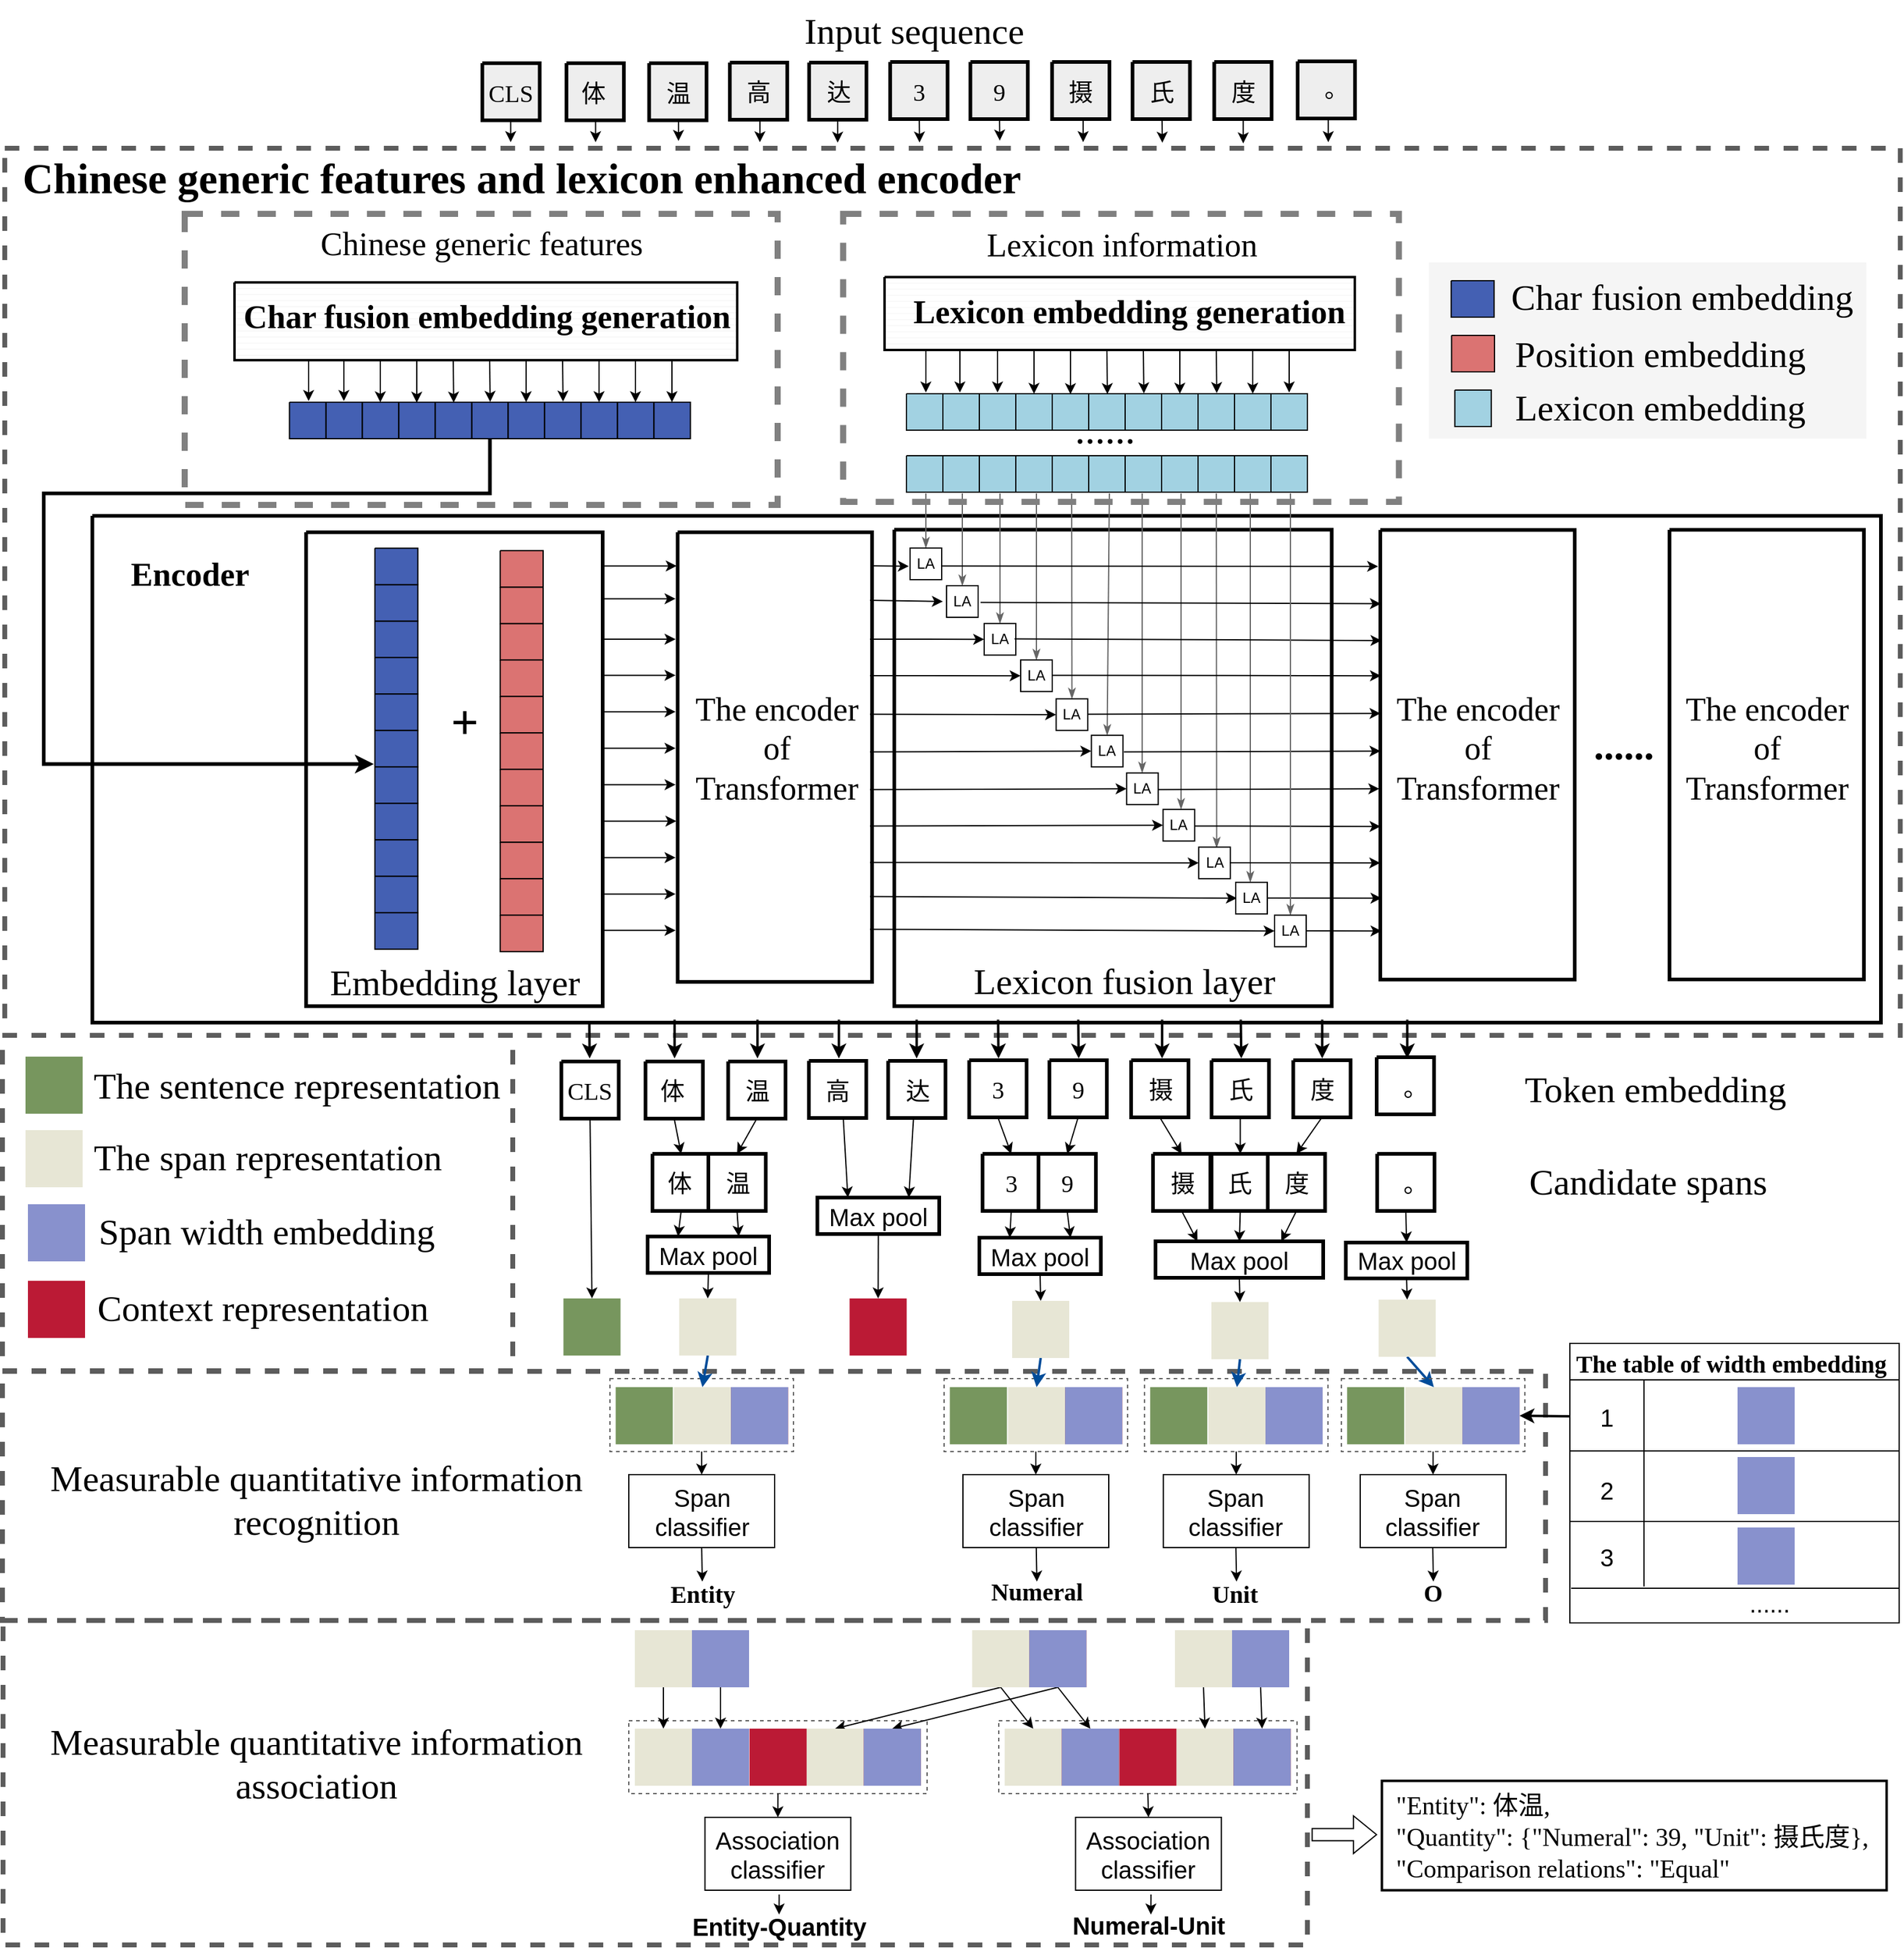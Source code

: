 <mxfile version="24.2.8" type="github">
  <diagram id="nBW5-Q817jtdk9zII63u" name="Page-1">
    <mxGraphModel dx="949" dy="502" grid="1" gridSize="10" guides="1" tooltips="1" connect="1" arrows="1" fold="1" page="1" pageScale="1" pageWidth="827" pageHeight="1169" math="0" shadow="0">
      <root>
        <mxCell id="0" />
        <mxCell id="1" parent="0" />
        <mxCell id="hc69DyIE2OQv7nk9ciK2-1" value="" style="rounded=0;whiteSpace=wrap;html=1;fontSize=30;strokeColor=#5C5C5C;strokeWidth=4;fillColor=none;dashed=1;" vertex="1" parent="1">
          <mxGeometry x="307.91" y="723" width="1560" height="730" as="geometry" />
        </mxCell>
        <mxCell id="hc69DyIE2OQv7nk9ciK2-2" value="" style="rounded=0;whiteSpace=wrap;html=1;fontSize=20;strokeColor=#5C5C5C;strokeWidth=1;fillColor=none;dashed=1;" vertex="1" parent="1">
          <mxGeometry x="1125.95" y="2017" width="245.5" height="60" as="geometry" />
        </mxCell>
        <mxCell id="hc69DyIE2OQv7nk9ciK2-3" value="" style="rounded=0;whiteSpace=wrap;html=1;fontSize=20;strokeColor=#5C5C5C;strokeWidth=1;fillColor=none;dashed=1;" vertex="1" parent="1">
          <mxGeometry x="821.5" y="2017" width="245.5" height="60" as="geometry" />
        </mxCell>
        <mxCell id="hc69DyIE2OQv7nk9ciK2-4" value="" style="rounded=0;whiteSpace=wrap;html=1;dashed=1;fontSize=20;strokeColor=#5C5C5C;strokeWidth=4;fillColor=none;" vertex="1" parent="1">
          <mxGeometry x="306.52" y="1934.5" width="1073.48" height="267" as="geometry" />
        </mxCell>
        <mxCell id="hc69DyIE2OQv7nk9ciK2-5" value="" style="rounded=0;whiteSpace=wrap;html=1;dashed=1;fontSize=20;strokeColor=#5C5C5C;strokeWidth=4;fillColor=none;" vertex="1" parent="1">
          <mxGeometry x="306" y="1453" width="420" height="276" as="geometry" />
        </mxCell>
        <mxCell id="hc69DyIE2OQv7nk9ciK2-6" value="" style="rounded=0;whiteSpace=wrap;html=1;dashed=1;fontSize=20;strokeColor=#5C5C5C;strokeWidth=4;fillColor=none;" vertex="1" parent="1">
          <mxGeometry x="306" y="1729.5" width="1270" height="205" as="geometry" />
        </mxCell>
        <mxCell id="hc69DyIE2OQv7nk9ciK2-7" value="" style="rounded=0;whiteSpace=wrap;html=1;fontSize=20;strokeColor=#5C5C5C;strokeWidth=1;fillColor=none;dashed=1;" vertex="1" parent="1">
          <mxGeometry x="1245.91" y="1735.5" width="151" height="60" as="geometry" />
        </mxCell>
        <mxCell id="hc69DyIE2OQv7nk9ciK2-8" value="" style="rounded=0;whiteSpace=wrap;html=1;fontSize=20;strokeColor=#5C5C5C;strokeWidth=1;fillColor=none;dashed=1;" vertex="1" parent="1">
          <mxGeometry x="1081" y="1735.5" width="151" height="60" as="geometry" />
        </mxCell>
        <mxCell id="hc69DyIE2OQv7nk9ciK2-9" value="" style="rounded=0;whiteSpace=wrap;html=1;fontSize=20;strokeColor=#5C5C5C;strokeWidth=1;fillColor=none;dashed=1;" vertex="1" parent="1">
          <mxGeometry x="806" y="1735.5" width="151" height="60" as="geometry" />
        </mxCell>
        <mxCell id="hc69DyIE2OQv7nk9ciK2-10" value="&lt;span style=&quot;font-size: 30px;&quot;&gt;Token embedding&lt;/span&gt;" style="text;html=1;resizable=0;autosize=1;align=center;verticalAlign=middle;points=[];rounded=0;shadow=0;sketch=0;fillStyle=auto;fontFamily=Times New Roman;fontSize=27;" vertex="1" parent="1">
          <mxGeometry x="1546" y="1472" width="240" height="50" as="geometry" />
        </mxCell>
        <mxCell id="hc69DyIE2OQv7nk9ciK2-11" value="" style="verticalLabelPosition=bottom;verticalAlign=top;html=1;shape=mxgraph.basic.patternFillRect;fillStyle=auto;step=5;fillStrokeWidth=0.2;fillStrokeColor=#dddddd;gradientDirection=north;shadow=0;sketch=0;strokeWidth=3;" vertex="1" parent="1">
          <mxGeometry x="840.97" y="1550.5" width="47.22" height="47" as="geometry" />
        </mxCell>
        <mxCell id="hc69DyIE2OQv7nk9ciK2-12" value="" style="verticalLabelPosition=bottom;verticalAlign=top;html=1;shape=mxgraph.basic.patternFillRect;fillStyle=auto;step=5;fillStrokeWidth=0.2;fillStrokeColor=#dddddd;gradientDirection=north;shadow=0;sketch=0;strokeWidth=3;" vertex="1" parent="1">
          <mxGeometry x="887" y="1550.5" width="47.22" height="47" as="geometry" />
        </mxCell>
        <mxCell id="hc69DyIE2OQv7nk9ciK2-13" value="" style="verticalLabelPosition=bottom;verticalAlign=top;html=1;shape=mxgraph.basic.patternFillRect;fillStyle=auto;step=5;fillStrokeWidth=0.2;fillStrokeColor=#dddddd;gradientDirection=north;shadow=0;sketch=0;strokeWidth=3;" vertex="1" parent="1">
          <mxGeometry x="1112.66" y="1550.5" width="47.22" height="47" as="geometry" />
        </mxCell>
        <mxCell id="hc69DyIE2OQv7nk9ciK2-14" value="" style="verticalLabelPosition=bottom;verticalAlign=top;html=1;shape=mxgraph.basic.patternFillRect;fillStyle=auto;step=5;fillStrokeWidth=0.2;fillStrokeColor=#dddddd;gradientDirection=north;shadow=0;sketch=0;strokeWidth=3;" vertex="1" parent="1">
          <mxGeometry x="1158.69" y="1550.5" width="47.22" height="47" as="geometry" />
        </mxCell>
        <mxCell id="hc69DyIE2OQv7nk9ciK2-15" value="" style="verticalLabelPosition=bottom;verticalAlign=top;html=1;shape=mxgraph.basic.patternFillRect;fillStyle=auto;step=5;fillStrokeWidth=0.2;fillStrokeColor=#dddddd;gradientDirection=north;shadow=0;sketch=0;strokeWidth=3;" vertex="1" parent="1">
          <mxGeometry x="1252.91" y="1550.5" width="47.22" height="47" as="geometry" />
        </mxCell>
        <mxCell id="hc69DyIE2OQv7nk9ciK2-16" value="" style="verticalLabelPosition=bottom;verticalAlign=top;html=1;shape=mxgraph.basic.patternFillRect;fillStyle=auto;step=5;fillStrokeWidth=0.2;fillStrokeColor=#dddddd;gradientDirection=north;shadow=0;sketch=0;strokeWidth=3;" vertex="1" parent="1">
          <mxGeometry x="1301.13" y="1550.5" width="47.22" height="47" as="geometry" />
        </mxCell>
        <mxCell id="hc69DyIE2OQv7nk9ciK2-17" value="" style="verticalLabelPosition=bottom;verticalAlign=top;html=1;shape=mxgraph.basic.patternFillRect;fillStyle=auto;step=5;fillStrokeWidth=0.2;fillStrokeColor=#dddddd;gradientDirection=north;shadow=0;sketch=0;strokeWidth=3;" vertex="1" parent="1">
          <mxGeometry x="1347.35" y="1550.5" width="47.22" height="47" as="geometry" />
        </mxCell>
        <mxCell id="hc69DyIE2OQv7nk9ciK2-18" value="" style="verticalLabelPosition=bottom;verticalAlign=top;html=1;shape=mxgraph.basic.patternFillRect;fillStyle=auto;step=5;fillStrokeWidth=0.2;fillStrokeColor=#dddddd;gradientDirection=north;shadow=0;sketch=0;strokeWidth=3;" vertex="1" parent="1">
          <mxGeometry x="766" y="1474.5" width="47.22" height="47" as="geometry" />
        </mxCell>
        <mxCell id="hc69DyIE2OQv7nk9ciK2-19" value="&lt;font style=&quot;font-size: 20px;&quot;&gt;CLS&lt;/font&gt;" style="text;html=1;resizable=0;autosize=1;align=center;verticalAlign=middle;points=[];rounded=0;dashed=1;fontFamily=Times New Roman;fontSize=11;strokeWidth=3;" vertex="1" parent="1">
          <mxGeometry x="764" y="1488" width="50" height="20" as="geometry" />
        </mxCell>
        <mxCell id="hc69DyIE2OQv7nk9ciK2-20" value="&lt;font style=&quot;font-size: 20px;&quot;&gt;体&lt;/font&gt;" style="text;html=1;resizable=0;autosize=1;align=center;verticalAlign=middle;points=[];rounded=0;dashed=1;fontFamily=Times New Roman;fontSize=11;strokeWidth=3;" vertex="1" parent="1">
          <mxGeometry x="842.71" y="1564" width="40" height="20" as="geometry" />
        </mxCell>
        <mxCell id="hc69DyIE2OQv7nk9ciK2-21" value="&lt;font style=&quot;font-size: 20px;&quot;&gt;温&lt;/font&gt;" style="text;html=1;resizable=0;autosize=1;align=center;verticalAlign=middle;points=[];rounded=0;dashed=1;fontFamily=Times New Roman;fontSize=11;strokeWidth=3;" vertex="1" parent="1">
          <mxGeometry x="890.61" y="1564" width="40" height="20" as="geometry" />
        </mxCell>
        <mxCell id="hc69DyIE2OQv7nk9ciK2-22" value="&lt;font style=&quot;font-size: 20px;&quot;&gt;3&lt;/font&gt;" style="text;html=1;resizable=0;autosize=1;align=center;verticalAlign=middle;points=[];rounded=0;dashed=1;fontFamily=Times New Roman;fontSize=11;strokeWidth=3;" vertex="1" parent="1">
          <mxGeometry x="1121.27" y="1564" width="30" height="20" as="geometry" />
        </mxCell>
        <mxCell id="hc69DyIE2OQv7nk9ciK2-23" value="&lt;font style=&quot;font-size: 20px;&quot;&gt;9&lt;/font&gt;" style="text;html=1;resizable=0;autosize=1;align=center;verticalAlign=middle;points=[];rounded=0;dashed=1;fontFamily=Times New Roman;fontSize=11;strokeWidth=3;" vertex="1" parent="1">
          <mxGeometry x="1167.3" y="1564" width="30" height="20" as="geometry" />
        </mxCell>
        <mxCell id="hc69DyIE2OQv7nk9ciK2-24" value="&lt;font style=&quot;font-size: 20px;&quot;&gt;摄&lt;/font&gt;" style="text;html=1;resizable=0;autosize=1;align=center;verticalAlign=middle;points=[];rounded=0;dashed=1;fontFamily=Times New Roman;fontSize=11;strokeWidth=3;" vertex="1" parent="1">
          <mxGeometry x="1256.52" y="1564" width="40" height="20" as="geometry" />
        </mxCell>
        <mxCell id="hc69DyIE2OQv7nk9ciK2-25" value="&lt;font style=&quot;font-size: 20px;&quot;&gt;氏&lt;/font&gt;" style="text;html=1;resizable=0;autosize=1;align=center;verticalAlign=middle;points=[];rounded=0;dashed=1;fontFamily=Times New Roman;fontSize=11;strokeWidth=3;" vertex="1" parent="1">
          <mxGeometry x="1303.74" y="1564" width="40" height="20" as="geometry" />
        </mxCell>
        <mxCell id="hc69DyIE2OQv7nk9ciK2-26" value="&lt;font style=&quot;font-size: 20px;&quot;&gt;度&lt;/font&gt;" style="text;html=1;resizable=0;autosize=1;align=center;verticalAlign=middle;points=[];rounded=0;dashed=1;fontFamily=Times New Roman;fontSize=11;strokeWidth=3;" vertex="1" parent="1">
          <mxGeometry x="1350.96" y="1564" width="40" height="20" as="geometry" />
        </mxCell>
        <mxCell id="hc69DyIE2OQv7nk9ciK2-27" value="" style="endArrow=classic;html=1;rounded=0;exitX=0.5;exitY=1;exitDx=0;exitDy=0;exitPerimeter=0;entryX=0.25;entryY=0;entryDx=0;entryDy=0;" edge="1" parent="1" source="hc69DyIE2OQv7nk9ciK2-11" target="hc69DyIE2OQv7nk9ciK2-29">
          <mxGeometry width="50" height="50" relative="1" as="geometry">
            <mxPoint x="864.58" y="1605.5" as="sourcePoint" />
            <mxPoint x="862" y="1638.5" as="targetPoint" />
          </mxGeometry>
        </mxCell>
        <mxCell id="hc69DyIE2OQv7nk9ciK2-28" value="" style="endArrow=classic;html=1;rounded=0;exitX=0.5;exitY=1;exitDx=0;exitDy=0;exitPerimeter=0;entryX=0.75;entryY=0;entryDx=0;entryDy=0;" edge="1" parent="1" source="hc69DyIE2OQv7nk9ciK2-12" target="hc69DyIE2OQv7nk9ciK2-29">
          <mxGeometry width="50" height="50" relative="1" as="geometry">
            <mxPoint x="910.61" y="1605.5" as="sourcePoint" />
            <mxPoint x="912" y="1638.5" as="targetPoint" />
          </mxGeometry>
        </mxCell>
        <mxCell id="hc69DyIE2OQv7nk9ciK2-29" value="&lt;font style=&quot;font-size: 20px;&quot;&gt;Max pool&lt;/font&gt;" style="rounded=0;whiteSpace=wrap;html=1;strokeColor=#000000;strokeWidth=3;fillColor=none;" vertex="1" parent="1">
          <mxGeometry x="837" y="1618.5" width="100" height="30" as="geometry" />
        </mxCell>
        <mxCell id="hc69DyIE2OQv7nk9ciK2-30" value="" style="endArrow=classic;html=1;rounded=0;fontSize=20;exitX=0.5;exitY=1;exitDx=0;exitDy=0;entryX=0.5;entryY=0;entryDx=0;entryDy=0;" edge="1" parent="1" source="hc69DyIE2OQv7nk9ciK2-29" target="hc69DyIE2OQv7nk9ciK2-32">
          <mxGeometry width="50" height="50" relative="1" as="geometry">
            <mxPoint x="888.19" y="1761.5" as="sourcePoint" />
            <mxPoint x="886.5" y="1720.5" as="targetPoint" />
          </mxGeometry>
        </mxCell>
        <mxCell id="hc69DyIE2OQv7nk9ciK2-31" style="rounded=0;orthogonalLoop=1;jettySize=auto;html=1;entryX=0.5;entryY=0;entryDx=0;entryDy=0;fontSize=20;fillColor=#cce5ff;strokeColor=#004C99;exitX=0.5;exitY=1;exitDx=0;exitDy=0;strokeWidth=2;" edge="1" parent="1" source="hc69DyIE2OQv7nk9ciK2-32" target="hc69DyIE2OQv7nk9ciK2-67">
          <mxGeometry relative="1" as="geometry">
            <mxPoint x="886.335" y="1728.5" as="sourcePoint" />
          </mxGeometry>
        </mxCell>
        <mxCell id="hc69DyIE2OQv7nk9ciK2-32" value="" style="whiteSpace=wrap;html=1;aspect=fixed;fontSize=20;strokeColor=none;strokeWidth=1;fillColor=#E7E6D5;fontColor=#ffffff;" vertex="1" parent="1">
          <mxGeometry x="863" y="1669.5" width="47" height="47" as="geometry" />
        </mxCell>
        <mxCell id="hc69DyIE2OQv7nk9ciK2-33" value="" style="endArrow=classic;html=1;rounded=0;fontSize=20;exitX=0.5;exitY=1;exitDx=0;exitDy=0;exitPerimeter=0;entryX=0.5;entryY=0;entryDx=0;entryDy=0;" edge="1" parent="1" source="hc69DyIE2OQv7nk9ciK2-18" target="hc69DyIE2OQv7nk9ciK2-34">
          <mxGeometry width="50" height="50" relative="1" as="geometry">
            <mxPoint x="739" y="1590.5" as="sourcePoint" />
            <mxPoint x="806" y="1630.5" as="targetPoint" />
          </mxGeometry>
        </mxCell>
        <mxCell id="hc69DyIE2OQv7nk9ciK2-34" value="" style="whiteSpace=wrap;html=1;aspect=fixed;fontSize=20;strokeColor=none;strokeWidth=1;fillColor=#77965E;fontColor=#ffffff;" vertex="1" parent="1">
          <mxGeometry x="767.71" y="1669.5" width="47" height="47" as="geometry" />
        </mxCell>
        <mxCell id="hc69DyIE2OQv7nk9ciK2-35" value="The table of width embedding " style="shape=table;startSize=30;container=1;collapsible=0;childLayout=tableLayout;fixedRows=1;rowLines=0;fontStyle=1;fontSize=20;strokeColor=#000000;strokeWidth=1;fillColor=none;fontFamily=Times New Roman;" vertex="1" parent="1">
          <mxGeometry x="1596" y="1706.5" width="271" height="230" as="geometry" />
        </mxCell>
        <mxCell id="hc69DyIE2OQv7nk9ciK2-36" value="" style="shape=tableRow;horizontal=0;startSize=0;swimlaneHead=0;swimlaneBody=0;top=0;left=0;bottom=0;right=0;collapsible=0;dropTarget=0;fillColor=none;points=[[0,0.5],[1,0.5]];portConstraint=eastwest;fontSize=20;strokeColor=#000000;strokeWidth=1;" vertex="1" parent="hc69DyIE2OQv7nk9ciK2-35">
          <mxGeometry y="30" width="271" height="60" as="geometry" />
        </mxCell>
        <mxCell id="hc69DyIE2OQv7nk9ciK2-37" value="1" style="shape=partialRectangle;html=1;whiteSpace=wrap;connectable=0;fillColor=none;top=0;left=0;bottom=0;right=0;overflow=hidden;pointerEvents=1;fontSize=20;strokeColor=#000000;strokeWidth=1;" vertex="1" parent="hc69DyIE2OQv7nk9ciK2-36">
          <mxGeometry width="61" height="60" as="geometry">
            <mxRectangle width="61" height="60" as="alternateBounds" />
          </mxGeometry>
        </mxCell>
        <mxCell id="hc69DyIE2OQv7nk9ciK2-38" value="" style="shape=partialRectangle;html=1;whiteSpace=wrap;connectable=0;fillColor=none;top=0;left=0;bottom=0;right=0;align=left;spacingLeft=6;overflow=hidden;fontSize=20;strokeColor=#000000;strokeWidth=1;" vertex="1" parent="hc69DyIE2OQv7nk9ciK2-36">
          <mxGeometry x="61" width="210" height="60" as="geometry">
            <mxRectangle width="210" height="60" as="alternateBounds" />
          </mxGeometry>
        </mxCell>
        <mxCell id="hc69DyIE2OQv7nk9ciK2-39" value="" style="shape=tableRow;horizontal=0;startSize=0;swimlaneHead=0;swimlaneBody=0;top=0;left=0;bottom=0;right=0;collapsible=0;dropTarget=0;fillColor=none;points=[[0,0.5],[1,0.5]];portConstraint=eastwest;fontSize=20;strokeColor=#000000;strokeWidth=1;" vertex="1" parent="hc69DyIE2OQv7nk9ciK2-35">
          <mxGeometry y="90" width="271" height="60" as="geometry" />
        </mxCell>
        <mxCell id="hc69DyIE2OQv7nk9ciK2-40" value="2" style="shape=partialRectangle;html=1;whiteSpace=wrap;connectable=0;fillColor=none;top=0;left=0;bottom=0;right=0;overflow=hidden;fontSize=20;strokeColor=#000000;strokeWidth=1;" vertex="1" parent="hc69DyIE2OQv7nk9ciK2-39">
          <mxGeometry width="61" height="60" as="geometry">
            <mxRectangle width="61" height="60" as="alternateBounds" />
          </mxGeometry>
        </mxCell>
        <mxCell id="hc69DyIE2OQv7nk9ciK2-41" value="" style="shape=partialRectangle;html=1;whiteSpace=wrap;connectable=0;fillColor=none;top=0;left=0;bottom=0;right=0;align=left;spacingLeft=6;overflow=hidden;fontSize=20;strokeColor=#000000;strokeWidth=1;" vertex="1" parent="hc69DyIE2OQv7nk9ciK2-39">
          <mxGeometry x="61" width="210" height="60" as="geometry">
            <mxRectangle width="210" height="60" as="alternateBounds" />
          </mxGeometry>
        </mxCell>
        <mxCell id="hc69DyIE2OQv7nk9ciK2-42" value="" style="shape=tableRow;horizontal=0;startSize=0;swimlaneHead=0;swimlaneBody=0;top=0;left=0;bottom=0;right=0;collapsible=0;dropTarget=0;fillColor=none;points=[[0,0.5],[1,0.5]];portConstraint=eastwest;fontSize=20;strokeColor=#000000;strokeWidth=1;" vertex="1" parent="hc69DyIE2OQv7nk9ciK2-35">
          <mxGeometry y="150" width="271" height="50" as="geometry" />
        </mxCell>
        <mxCell id="hc69DyIE2OQv7nk9ciK2-43" value="3" style="shape=partialRectangle;html=1;whiteSpace=wrap;connectable=0;fillColor=none;top=0;left=0;bottom=0;right=0;overflow=hidden;fontSize=20;strokeColor=#000000;strokeWidth=1;" vertex="1" parent="hc69DyIE2OQv7nk9ciK2-42">
          <mxGeometry width="61" height="50" as="geometry">
            <mxRectangle width="61" height="50" as="alternateBounds" />
          </mxGeometry>
        </mxCell>
        <mxCell id="hc69DyIE2OQv7nk9ciK2-44" value="" style="shape=partialRectangle;html=1;whiteSpace=wrap;connectable=0;fillColor=none;top=0;left=0;bottom=0;right=0;align=left;spacingLeft=6;overflow=hidden;fontSize=20;strokeColor=#000000;strokeWidth=1;" vertex="1" parent="hc69DyIE2OQv7nk9ciK2-42">
          <mxGeometry x="61" width="210" height="50" as="geometry">
            <mxRectangle width="210" height="50" as="alternateBounds" />
          </mxGeometry>
        </mxCell>
        <mxCell id="hc69DyIE2OQv7nk9ciK2-45" value="......" style="shape=partialRectangle;html=1;whiteSpace=wrap;connectable=0;fillColor=none;top=0;left=0;bottom=0;right=0;overflow=hidden;fontSize=20;strokeColor=#000000;strokeWidth=1;" vertex="1" parent="1">
          <mxGeometry x="1733" y="1903" width="55" height="33.5" as="geometry">
            <mxRectangle width="55" height="30" as="alternateBounds" />
          </mxGeometry>
        </mxCell>
        <mxCell id="hc69DyIE2OQv7nk9ciK2-46" value="" style="whiteSpace=wrap;html=1;aspect=fixed;fontSize=20;strokeColor=none;strokeWidth=1;fillColor=#8891CD;" vertex="1" parent="1">
          <mxGeometry x="1734" y="1858" width="47" height="47" as="geometry" />
        </mxCell>
        <mxCell id="hc69DyIE2OQv7nk9ciK2-47" value="Span classifier" style="rounded=0;whiteSpace=wrap;html=1;fontSize=20;strokeColor=#000000;strokeWidth=1;fillColor=none;" vertex="1" parent="1">
          <mxGeometry x="821.5" y="1814.5" width="120" height="60" as="geometry" />
        </mxCell>
        <mxCell id="hc69DyIE2OQv7nk9ciK2-48" value="" style="endArrow=classic;html=1;rounded=0;exitX=0.5;exitY=1;exitDx=0;exitDy=0;exitPerimeter=0;entryX=0.25;entryY=0;entryDx=0;entryDy=0;" edge="1" parent="1" source="hc69DyIE2OQv7nk9ciK2-13" target="hc69DyIE2OQv7nk9ciK2-50">
          <mxGeometry width="50" height="50" relative="1" as="geometry">
            <mxPoint x="1136.27" y="1605.5" as="sourcePoint" />
            <mxPoint x="1135" y="1647.5" as="targetPoint" />
          </mxGeometry>
        </mxCell>
        <mxCell id="hc69DyIE2OQv7nk9ciK2-49" value="" style="endArrow=classic;html=1;rounded=0;exitX=0.5;exitY=1;exitDx=0;exitDy=0;exitPerimeter=0;entryX=0.75;entryY=0;entryDx=0;entryDy=0;" edge="1" parent="1" source="hc69DyIE2OQv7nk9ciK2-14" target="hc69DyIE2OQv7nk9ciK2-50">
          <mxGeometry width="50" height="50" relative="1" as="geometry">
            <mxPoint x="1181.308" y="1606.205" as="sourcePoint" />
            <mxPoint x="1185" y="1647.5" as="targetPoint" />
          </mxGeometry>
        </mxCell>
        <mxCell id="hc69DyIE2OQv7nk9ciK2-50" value="&lt;font style=&quot;font-size: 20px;&quot;&gt;Max pool&lt;/font&gt;" style="rounded=0;whiteSpace=wrap;html=1;strokeColor=#000000;strokeWidth=3;fillColor=none;" vertex="1" parent="1">
          <mxGeometry x="1110" y="1619.5" width="100" height="30" as="geometry" />
        </mxCell>
        <mxCell id="hc69DyIE2OQv7nk9ciK2-51" value="" style="endArrow=classic;html=1;rounded=0;fontSize=20;exitX=0.5;exitY=1;exitDx=0;exitDy=0;entryX=0.5;entryY=0;entryDx=0;entryDy=0;" edge="1" parent="1" source="hc69DyIE2OQv7nk9ciK2-50" target="hc69DyIE2OQv7nk9ciK2-53">
          <mxGeometry width="50" height="50" relative="1" as="geometry">
            <mxPoint x="1159.19" y="1760.5" as="sourcePoint" />
            <mxPoint x="1160.5" y="1719.5" as="targetPoint" />
          </mxGeometry>
        </mxCell>
        <mxCell id="hc69DyIE2OQv7nk9ciK2-52" style="edgeStyle=none;rounded=0;orthogonalLoop=1;jettySize=auto;html=1;exitX=0.5;exitY=1;exitDx=0;exitDy=0;entryX=0.5;entryY=0;entryDx=0;entryDy=0;fontSize=20;strokeColor=#004C99;strokeWidth=2;" edge="1" parent="1" source="hc69DyIE2OQv7nk9ciK2-53" target="hc69DyIE2OQv7nk9ciK2-72">
          <mxGeometry relative="1" as="geometry">
            <mxPoint x="1160.5" y="1750.5" as="sourcePoint" />
          </mxGeometry>
        </mxCell>
        <mxCell id="hc69DyIE2OQv7nk9ciK2-53" value="" style="whiteSpace=wrap;html=1;aspect=fixed;fontSize=20;strokeColor=none;strokeWidth=1;fillColor=#E7E6D5;fontColor=#ffffff;" vertex="1" parent="1">
          <mxGeometry x="1137" y="1671.5" width="47" height="47" as="geometry" />
        </mxCell>
        <mxCell id="hc69DyIE2OQv7nk9ciK2-54" value="" style="endArrow=classic;html=1;rounded=0;exitX=0.5;exitY=1;exitDx=0;exitDy=0;exitPerimeter=0;entryX=0.5;entryY=0;entryDx=0;entryDy=0;" edge="1" parent="1" source="hc69DyIE2OQv7nk9ciK2-16" target="hc69DyIE2OQv7nk9ciK2-56">
          <mxGeometry width="50" height="50" relative="1" as="geometry">
            <mxPoint x="1326" y="1604.5" as="sourcePoint" />
            <mxPoint x="1325.0" y="1649.5" as="targetPoint" />
          </mxGeometry>
        </mxCell>
        <mxCell id="hc69DyIE2OQv7nk9ciK2-55" value="" style="endArrow=classic;html=1;rounded=0;exitX=0.5;exitY=1;exitDx=0;exitDy=0;exitPerimeter=0;entryX=0.75;entryY=0;entryDx=0;entryDy=0;" edge="1" parent="1" source="hc69DyIE2OQv7nk9ciK2-17" target="hc69DyIE2OQv7nk9ciK2-56">
          <mxGeometry width="50" height="50" relative="1" as="geometry">
            <mxPoint x="1371" y="1604.5" as="sourcePoint" />
            <mxPoint x="1359.5" y="1649.5" as="targetPoint" />
          </mxGeometry>
        </mxCell>
        <mxCell id="hc69DyIE2OQv7nk9ciK2-56" value="&lt;font style=&quot;font-size: 20px;&quot;&gt;Max pool&lt;/font&gt;" style="rounded=0;whiteSpace=wrap;html=1;strokeColor=#000000;strokeWidth=3;fillColor=none;" vertex="1" parent="1">
          <mxGeometry x="1255" y="1622.5" width="138" height="30" as="geometry" />
        </mxCell>
        <mxCell id="hc69DyIE2OQv7nk9ciK2-57" value="" style="endArrow=classic;html=1;rounded=0;fontSize=20;exitX=0.5;exitY=1;exitDx=0;exitDy=0;entryX=0.5;entryY=0;entryDx=0;entryDy=0;" edge="1" parent="1" source="hc69DyIE2OQv7nk9ciK2-56" target="hc69DyIE2OQv7nk9ciK2-59">
          <mxGeometry width="50" height="50" relative="1" as="geometry">
            <mxPoint x="1326" y="1700.5" as="sourcePoint" />
            <mxPoint x="1326.5" y="1719.5" as="targetPoint" />
          </mxGeometry>
        </mxCell>
        <mxCell id="hc69DyIE2OQv7nk9ciK2-58" style="edgeStyle=none;rounded=0;orthogonalLoop=1;jettySize=auto;html=1;exitX=0.5;exitY=1;exitDx=0;exitDy=0;entryX=0.5;entryY=0;entryDx=0;entryDy=0;fontSize=20;strokeColor=#004C99;strokeWidth=2;" edge="1" parent="1" source="hc69DyIE2OQv7nk9ciK2-59" target="hc69DyIE2OQv7nk9ciK2-77">
          <mxGeometry relative="1" as="geometry">
            <mxPoint x="1326.5" y="1750.5" as="sourcePoint" />
          </mxGeometry>
        </mxCell>
        <mxCell id="hc69DyIE2OQv7nk9ciK2-59" value="" style="whiteSpace=wrap;html=1;aspect=fixed;fontSize=20;strokeColor=none;strokeWidth=1;fillColor=#E7E6D5;fontColor=#ffffff;" vertex="1" parent="1">
          <mxGeometry x="1301" y="1672.5" width="47" height="47" as="geometry" />
        </mxCell>
        <mxCell id="hc69DyIE2OQv7nk9ciK2-60" value="" style="endArrow=classic;html=1;rounded=0;exitX=0.5;exitY=1;exitDx=0;exitDy=0;exitPerimeter=0;entryX=0.25;entryY=0;entryDx=0;entryDy=0;" edge="1" parent="1" source="hc69DyIE2OQv7nk9ciK2-15" target="hc69DyIE2OQv7nk9ciK2-56">
          <mxGeometry width="50" height="50" relative="1" as="geometry">
            <mxPoint x="1276.52" y="1605.5" as="sourcePoint" />
            <mxPoint x="1290.5" y="1649.5" as="targetPoint" />
          </mxGeometry>
        </mxCell>
        <mxCell id="hc69DyIE2OQv7nk9ciK2-61" value="&lt;font style=&quot;font-size: 20px;&quot;&gt;Max pool&lt;/font&gt;" style="rounded=0;whiteSpace=wrap;html=1;strokeColor=#000000;strokeWidth=3;fillColor=none;" vertex="1" parent="1">
          <mxGeometry x="976.71" y="1586.5" width="100.29" height="30" as="geometry" />
        </mxCell>
        <mxCell id="hc69DyIE2OQv7nk9ciK2-62" value="" style="endArrow=classic;html=1;rounded=0;exitX=0.5;exitY=1;exitDx=0;exitDy=0;exitPerimeter=0;entryX=0.25;entryY=0;entryDx=0;entryDy=0;" edge="1" parent="1" target="hc69DyIE2OQv7nk9ciK2-61">
          <mxGeometry width="50" height="50" relative="1" as="geometry">
            <mxPoint x="997.32" y="1509" as="sourcePoint" />
            <mxPoint x="997" y="1905.5" as="targetPoint" />
          </mxGeometry>
        </mxCell>
        <mxCell id="hc69DyIE2OQv7nk9ciK2-63" value="" style="endArrow=classic;html=1;rounded=0;exitX=0.5;exitY=1;exitDx=0;exitDy=0;exitPerimeter=0;entryX=0.75;entryY=0;entryDx=0;entryDy=0;" edge="1" parent="1" target="hc69DyIE2OQv7nk9ciK2-61">
          <mxGeometry width="50" height="50" relative="1" as="geometry">
            <mxPoint x="1056.54" y="1509" as="sourcePoint" />
            <mxPoint x="1057" y="1905.5" as="targetPoint" />
          </mxGeometry>
        </mxCell>
        <mxCell id="hc69DyIE2OQv7nk9ciK2-64" value="" style="endArrow=classic;html=1;rounded=0;fontSize=20;exitX=0.5;exitY=1;exitDx=0;exitDy=0;entryX=0.5;entryY=0;entryDx=0;entryDy=0;" edge="1" parent="1" source="hc69DyIE2OQv7nk9ciK2-61" target="hc69DyIE2OQv7nk9ciK2-65">
          <mxGeometry width="50" height="50" relative="1" as="geometry">
            <mxPoint x="1026.66" y="1618.5" as="sourcePoint" />
            <mxPoint x="1026.71" y="1720.5" as="targetPoint" />
          </mxGeometry>
        </mxCell>
        <mxCell id="hc69DyIE2OQv7nk9ciK2-65" value="" style="whiteSpace=wrap;html=1;aspect=fixed;fontSize=20;strokeColor=none;strokeWidth=1;fillColor=#BB1A35;" vertex="1" parent="1">
          <mxGeometry x="1003.21" y="1669.5" width="47" height="47" as="geometry" />
        </mxCell>
        <mxCell id="hc69DyIE2OQv7nk9ciK2-66" value="" style="whiteSpace=wrap;html=1;aspect=fixed;fontSize=20;strokeColor=none;strokeWidth=1;fillColor=#77965E;fontColor=#ffffff;" vertex="1" parent="1">
          <mxGeometry x="810.71" y="1742.5" width="47" height="47" as="geometry" />
        </mxCell>
        <mxCell id="hc69DyIE2OQv7nk9ciK2-67" value="" style="whiteSpace=wrap;html=1;aspect=fixed;fontSize=20;strokeColor=none;strokeWidth=1;fillColor=#E7E6D5;fontColor=#ffffff;" vertex="1" parent="1">
          <mxGeometry x="858.61" y="1742.5" width="47" height="47" as="geometry" />
        </mxCell>
        <mxCell id="hc69DyIE2OQv7nk9ciK2-68" value="" style="whiteSpace=wrap;html=1;aspect=fixed;fontSize=20;strokeColor=none;strokeWidth=1;fillColor=#B9628E;" vertex="1" parent="1">
          <mxGeometry x="905.61" y="1742.5" width="47" height="47" as="geometry" />
        </mxCell>
        <mxCell id="hc69DyIE2OQv7nk9ciK2-69" value="" style="endArrow=classic;html=1;rounded=0;fontSize=20;entryX=0.5;entryY=0;entryDx=0;entryDy=0;exitX=0.5;exitY=1;exitDx=0;exitDy=0;" edge="1" parent="1" source="hc69DyIE2OQv7nk9ciK2-9" target="hc69DyIE2OQv7nk9ciK2-47">
          <mxGeometry width="50" height="50" relative="1" as="geometry">
            <mxPoint x="726" y="1872.5" as="sourcePoint" />
            <mxPoint x="776" y="1822.5" as="targetPoint" />
          </mxGeometry>
        </mxCell>
        <mxCell id="hc69DyIE2OQv7nk9ciK2-70" value="Span classifier" style="rounded=0;whiteSpace=wrap;html=1;fontSize=20;strokeColor=#000000;strokeWidth=1;fillColor=none;" vertex="1" parent="1">
          <mxGeometry x="1096.5" y="1814.5" width="120" height="60" as="geometry" />
        </mxCell>
        <mxCell id="hc69DyIE2OQv7nk9ciK2-71" value="" style="whiteSpace=wrap;html=1;aspect=fixed;fontSize=20;strokeColor=none;strokeWidth=1;fillColor=#77965E;fontColor=#ffffff;" vertex="1" parent="1">
          <mxGeometry x="1085.71" y="1742.5" width="47" height="47" as="geometry" />
        </mxCell>
        <mxCell id="hc69DyIE2OQv7nk9ciK2-72" value="" style="whiteSpace=wrap;html=1;aspect=fixed;fontSize=20;strokeColor=none;strokeWidth=1;fillColor=#E7E6D5;fontColor=#ffffff;" vertex="1" parent="1">
          <mxGeometry x="1133.61" y="1742.5" width="47" height="47" as="geometry" />
        </mxCell>
        <mxCell id="hc69DyIE2OQv7nk9ciK2-73" value="" style="whiteSpace=wrap;html=1;aspect=fixed;fontSize=20;strokeColor=none;strokeWidth=1;fillColor=#B9628E;" vertex="1" parent="1">
          <mxGeometry x="1180.61" y="1742.5" width="47" height="47" as="geometry" />
        </mxCell>
        <mxCell id="hc69DyIE2OQv7nk9ciK2-74" value="" style="endArrow=classic;html=1;rounded=0;fontSize=20;entryX=0.5;entryY=0;entryDx=0;entryDy=0;exitX=0.5;exitY=1;exitDx=0;exitDy=0;" edge="1" parent="1" target="hc69DyIE2OQv7nk9ciK2-70">
          <mxGeometry width="50" height="50" relative="1" as="geometry">
            <mxPoint x="1156.5" y="1795.5" as="sourcePoint" />
            <mxPoint x="1051" y="1822.5" as="targetPoint" />
          </mxGeometry>
        </mxCell>
        <mxCell id="hc69DyIE2OQv7nk9ciK2-75" value="Span classifier" style="rounded=0;whiteSpace=wrap;html=1;fontSize=20;strokeColor=#000000;strokeWidth=1;fillColor=none;" vertex="1" parent="1">
          <mxGeometry x="1261.41" y="1814.5" width="120" height="60" as="geometry" />
        </mxCell>
        <mxCell id="hc69DyIE2OQv7nk9ciK2-76" value="" style="whiteSpace=wrap;html=1;aspect=fixed;fontSize=20;strokeColor=none;strokeWidth=1;fillColor=#77965E;fontColor=#ffffff;" vertex="1" parent="1">
          <mxGeometry x="1250.62" y="1742.5" width="47" height="47" as="geometry" />
        </mxCell>
        <mxCell id="hc69DyIE2OQv7nk9ciK2-77" value="" style="whiteSpace=wrap;html=1;aspect=fixed;fontSize=20;strokeColor=none;strokeWidth=1;fillColor=#E7E6D5;fontColor=#ffffff;" vertex="1" parent="1">
          <mxGeometry x="1298.52" y="1742.5" width="47" height="47" as="geometry" />
        </mxCell>
        <mxCell id="hc69DyIE2OQv7nk9ciK2-78" value="" style="whiteSpace=wrap;html=1;aspect=fixed;fontSize=20;strokeColor=none;strokeWidth=1;fillColor=#B9628E;" vertex="1" parent="1">
          <mxGeometry x="1345.52" y="1742.5" width="47" height="47" as="geometry" />
        </mxCell>
        <mxCell id="hc69DyIE2OQv7nk9ciK2-79" value="" style="endArrow=classic;html=1;rounded=0;fontSize=20;entryX=0.5;entryY=0;entryDx=0;entryDy=0;exitX=0.5;exitY=1;exitDx=0;exitDy=0;" edge="1" parent="1" source="hc69DyIE2OQv7nk9ciK2-7" target="hc69DyIE2OQv7nk9ciK2-75">
          <mxGeometry width="50" height="50" relative="1" as="geometry">
            <mxPoint x="1165.91" y="1872.5" as="sourcePoint" />
            <mxPoint x="1215.91" y="1822.5" as="targetPoint" />
          </mxGeometry>
        </mxCell>
        <mxCell id="hc69DyIE2OQv7nk9ciK2-80" value="" style="endArrow=classic;html=1;rounded=0;fontSize=20;exitX=0.5;exitY=1;exitDx=0;exitDy=0;" edge="1" parent="1" source="hc69DyIE2OQv7nk9ciK2-47">
          <mxGeometry width="50" height="50" relative="1" as="geometry">
            <mxPoint x="856" y="1942.5" as="sourcePoint" />
            <mxPoint x="882" y="1902.5" as="targetPoint" />
          </mxGeometry>
        </mxCell>
        <mxCell id="hc69DyIE2OQv7nk9ciK2-81" value="&lt;b&gt;&lt;font face=&quot;Times New Roman&quot;&gt;Entity&lt;/font&gt;&lt;/b&gt;" style="text;html=1;resizable=0;autosize=1;align=center;verticalAlign=middle;points=[];fillColor=none;strokeColor=none;rounded=0;dashed=1;fontSize=20;" vertex="1" parent="1">
          <mxGeometry x="842.11" y="1891.5" width="80" height="40" as="geometry" />
        </mxCell>
        <mxCell id="hc69DyIE2OQv7nk9ciK2-82" value="&lt;b&gt;&lt;font face=&quot;Times New Roman&quot;&gt;Numeral&lt;/font&gt;&lt;/b&gt;" style="text;html=1;resizable=0;autosize=1;align=center;verticalAlign=middle;points=[];fillColor=none;strokeColor=none;rounded=0;dashed=1;fontSize=20;" vertex="1" parent="1">
          <mxGeometry x="1107.11" y="1889.5" width="100" height="40" as="geometry" />
        </mxCell>
        <mxCell id="hc69DyIE2OQv7nk9ciK2-83" value="" style="endArrow=classic;html=1;rounded=0;fontSize=20;exitX=0.5;exitY=1;exitDx=0;exitDy=0;" edge="1" parent="1">
          <mxGeometry width="50" height="50" relative="1" as="geometry">
            <mxPoint x="1156.86" y="1874.5" as="sourcePoint" />
            <mxPoint x="1157.36" y="1902.5" as="targetPoint" />
          </mxGeometry>
        </mxCell>
        <mxCell id="hc69DyIE2OQv7nk9ciK2-84" value="&lt;b&gt;&lt;font face=&quot;Times New Roman&quot;&gt;Unit&lt;/font&gt;&lt;/b&gt;" style="text;html=1;resizable=0;autosize=1;align=center;verticalAlign=middle;points=[];fillColor=none;strokeColor=none;rounded=0;dashed=1;fontSize=20;" vertex="1" parent="1">
          <mxGeometry x="1290.41" y="1891.5" width="60" height="40" as="geometry" />
        </mxCell>
        <mxCell id="hc69DyIE2OQv7nk9ciK2-85" value="" style="endArrow=classic;html=1;rounded=0;fontSize=20;exitX=0.5;exitY=1;exitDx=0;exitDy=0;" edge="1" parent="1">
          <mxGeometry width="50" height="50" relative="1" as="geometry">
            <mxPoint x="1321.16" y="1874.5" as="sourcePoint" />
            <mxPoint x="1321.66" y="1902.5" as="targetPoint" />
          </mxGeometry>
        </mxCell>
        <mxCell id="hc69DyIE2OQv7nk9ciK2-86" style="edgeStyle=none;rounded=0;orthogonalLoop=1;jettySize=auto;html=1;exitX=0.5;exitY=1;exitDx=0;exitDy=0;exitPerimeter=0;entryX=0.5;entryY=0;entryDx=0;entryDy=0;entryPerimeter=0;fontSize=20;" edge="1" parent="1" source="hc69DyIE2OQv7nk9ciK2-87" target="hc69DyIE2OQv7nk9ciK2-11">
          <mxGeometry relative="1" as="geometry" />
        </mxCell>
        <mxCell id="hc69DyIE2OQv7nk9ciK2-87" value="" style="verticalLabelPosition=bottom;verticalAlign=top;html=1;shape=mxgraph.basic.patternFillRect;fillStyle=auto;step=5;fillStrokeWidth=0.2;fillStrokeColor=#dddddd;gradientDirection=north;shadow=0;sketch=0;strokeWidth=3;" vertex="1" parent="1">
          <mxGeometry x="835.25" y="1474.5" width="47.22" height="47" as="geometry" />
        </mxCell>
        <mxCell id="hc69DyIE2OQv7nk9ciK2-88" style="edgeStyle=none;rounded=0;orthogonalLoop=1;jettySize=auto;html=1;exitX=0.5;exitY=1;exitDx=0;exitDy=0;exitPerimeter=0;entryX=0.5;entryY=0;entryDx=0;entryDy=0;entryPerimeter=0;fontSize=20;" edge="1" parent="1" source="hc69DyIE2OQv7nk9ciK2-89" target="hc69DyIE2OQv7nk9ciK2-12">
          <mxGeometry relative="1" as="geometry" />
        </mxCell>
        <mxCell id="hc69DyIE2OQv7nk9ciK2-89" value="" style="verticalLabelPosition=bottom;verticalAlign=top;html=1;shape=mxgraph.basic.patternFillRect;fillStyle=auto;step=5;fillStrokeWidth=0.2;fillStrokeColor=#dddddd;gradientDirection=north;shadow=0;sketch=0;strokeWidth=3;" vertex="1" parent="1">
          <mxGeometry x="903.28" y="1474.5" width="47.22" height="47" as="geometry" />
        </mxCell>
        <mxCell id="hc69DyIE2OQv7nk9ciK2-90" value="&lt;font style=&quot;font-size: 20px;&quot;&gt;体&lt;/font&gt;" style="text;html=1;resizable=0;autosize=1;align=center;verticalAlign=middle;points=[];rounded=0;dashed=1;fontFamily=Times New Roman;fontSize=11;strokeWidth=3;" vertex="1" parent="1">
          <mxGeometry x="836.99" y="1488" width="40" height="20" as="geometry" />
        </mxCell>
        <mxCell id="hc69DyIE2OQv7nk9ciK2-91" value="&lt;font style=&quot;font-size: 20px;&quot;&gt;温&lt;/font&gt;" style="text;html=1;resizable=0;autosize=1;align=center;verticalAlign=middle;points=[];rounded=0;dashed=1;fontFamily=Times New Roman;fontSize=11;strokeWidth=3;" vertex="1" parent="1">
          <mxGeometry x="906.89" y="1488" width="40" height="20" as="geometry" />
        </mxCell>
        <mxCell id="hc69DyIE2OQv7nk9ciK2-92" value="" style="verticalLabelPosition=bottom;verticalAlign=top;html=1;shape=mxgraph.basic.patternFillRect;fillStyle=auto;step=5;fillStrokeWidth=0.2;fillStrokeColor=#dddddd;gradientDirection=north;shadow=0;sketch=0;strokeWidth=3;" vertex="1" parent="1">
          <mxGeometry x="969.71" y="1474" width="47.22" height="47" as="geometry" />
        </mxCell>
        <mxCell id="hc69DyIE2OQv7nk9ciK2-93" value="" style="verticalLabelPosition=bottom;verticalAlign=top;html=1;shape=mxgraph.basic.patternFillRect;fillStyle=auto;step=5;fillStrokeWidth=0.2;fillStrokeColor=#dddddd;gradientDirection=north;shadow=0;sketch=0;strokeWidth=3;" vertex="1" parent="1">
          <mxGeometry x="1034.93" y="1474" width="47.22" height="47" as="geometry" />
        </mxCell>
        <mxCell id="hc69DyIE2OQv7nk9ciK2-94" value="&lt;font style=&quot;font-size: 20px;&quot;&gt;高&lt;/font&gt;" style="text;html=1;resizable=0;autosize=1;align=center;verticalAlign=middle;points=[];rounded=0;dashed=1;fontFamily=Times New Roman;fontSize=11;strokeWidth=3;" vertex="1" parent="1">
          <mxGeometry x="973.2" y="1487.5" width="40" height="20" as="geometry" />
        </mxCell>
        <mxCell id="hc69DyIE2OQv7nk9ciK2-95" value="&lt;font style=&quot;font-size: 20px;&quot;&gt;达&lt;/font&gt;" style="text;html=1;resizable=0;autosize=1;align=center;verticalAlign=middle;points=[];rounded=0;dashed=1;fontFamily=Times New Roman;fontSize=11;strokeWidth=3;" vertex="1" parent="1">
          <mxGeometry x="1038.54" y="1487.5" width="40" height="20" as="geometry" />
        </mxCell>
        <mxCell id="hc69DyIE2OQv7nk9ciK2-96" style="edgeStyle=none;rounded=0;orthogonalLoop=1;jettySize=auto;html=1;exitX=0.5;exitY=1;exitDx=0;exitDy=0;exitPerimeter=0;entryX=0.5;entryY=0;entryDx=0;entryDy=0;entryPerimeter=0;fontSize=20;" edge="1" parent="1" source="hc69DyIE2OQv7nk9ciK2-97" target="hc69DyIE2OQv7nk9ciK2-13">
          <mxGeometry relative="1" as="geometry" />
        </mxCell>
        <mxCell id="hc69DyIE2OQv7nk9ciK2-97" value="" style="verticalLabelPosition=bottom;verticalAlign=top;html=1;shape=mxgraph.basic.patternFillRect;fillStyle=auto;step=5;fillStrokeWidth=0.2;fillStrokeColor=#dddddd;gradientDirection=north;shadow=0;sketch=0;strokeWidth=3;" vertex="1" parent="1">
          <mxGeometry x="1101.66" y="1473.5" width="47.22" height="47" as="geometry" />
        </mxCell>
        <mxCell id="hc69DyIE2OQv7nk9ciK2-98" style="edgeStyle=none;rounded=0;orthogonalLoop=1;jettySize=auto;html=1;exitX=0.5;exitY=1;exitDx=0;exitDy=0;exitPerimeter=0;entryX=0.5;entryY=0;entryDx=0;entryDy=0;entryPerimeter=0;fontSize=20;" edge="1" parent="1" source="hc69DyIE2OQv7nk9ciK2-99" target="hc69DyIE2OQv7nk9ciK2-14">
          <mxGeometry relative="1" as="geometry" />
        </mxCell>
        <mxCell id="hc69DyIE2OQv7nk9ciK2-99" value="" style="verticalLabelPosition=bottom;verticalAlign=top;html=1;shape=mxgraph.basic.patternFillRect;fillStyle=auto;step=5;fillStrokeWidth=0.2;fillStrokeColor=#dddddd;gradientDirection=north;shadow=0;sketch=0;strokeWidth=3;" vertex="1" parent="1">
          <mxGeometry x="1167.69" y="1473.5" width="47.22" height="47" as="geometry" />
        </mxCell>
        <mxCell id="hc69DyIE2OQv7nk9ciK2-100" value="&lt;font style=&quot;font-size: 20px;&quot;&gt;3&lt;/font&gt;" style="text;html=1;resizable=0;autosize=1;align=center;verticalAlign=middle;points=[];rounded=0;dashed=1;fontFamily=Times New Roman;fontSize=11;strokeWidth=3;" vertex="1" parent="1">
          <mxGeometry x="1110.27" y="1487" width="30" height="20" as="geometry" />
        </mxCell>
        <mxCell id="hc69DyIE2OQv7nk9ciK2-101" value="&lt;font style=&quot;font-size: 20px;&quot;&gt;9&lt;/font&gt;" style="text;html=1;resizable=0;autosize=1;align=center;verticalAlign=middle;points=[];rounded=0;dashed=1;fontFamily=Times New Roman;fontSize=11;strokeWidth=3;" vertex="1" parent="1">
          <mxGeometry x="1176.3" y="1487" width="30" height="20" as="geometry" />
        </mxCell>
        <mxCell id="hc69DyIE2OQv7nk9ciK2-102" style="edgeStyle=none;rounded=0;orthogonalLoop=1;jettySize=auto;html=1;exitX=0.5;exitY=1;exitDx=0;exitDy=0;exitPerimeter=0;entryX=0.5;entryY=0;entryDx=0;entryDy=0;entryPerimeter=0;fontSize=20;" edge="1" parent="1" source="hc69DyIE2OQv7nk9ciK2-103" target="hc69DyIE2OQv7nk9ciK2-15">
          <mxGeometry relative="1" as="geometry" />
        </mxCell>
        <mxCell id="hc69DyIE2OQv7nk9ciK2-103" value="" style="verticalLabelPosition=bottom;verticalAlign=top;html=1;shape=mxgraph.basic.patternFillRect;fillStyle=auto;step=5;fillStrokeWidth=0.2;fillStrokeColor=#dddddd;gradientDirection=north;shadow=0;sketch=0;strokeWidth=3;" vertex="1" parent="1">
          <mxGeometry x="1234.91" y="1473.5" width="47.22" height="47" as="geometry" />
        </mxCell>
        <mxCell id="hc69DyIE2OQv7nk9ciK2-104" style="edgeStyle=none;rounded=0;orthogonalLoop=1;jettySize=auto;html=1;exitX=0.5;exitY=1;exitDx=0;exitDy=0;exitPerimeter=0;entryX=0.5;entryY=0;entryDx=0;entryDy=0;entryPerimeter=0;fontSize=20;" edge="1" parent="1" source="hc69DyIE2OQv7nk9ciK2-105" target="hc69DyIE2OQv7nk9ciK2-16">
          <mxGeometry relative="1" as="geometry" />
        </mxCell>
        <mxCell id="hc69DyIE2OQv7nk9ciK2-105" value="" style="verticalLabelPosition=bottom;verticalAlign=top;html=1;shape=mxgraph.basic.patternFillRect;fillStyle=auto;step=5;fillStrokeWidth=0.2;fillStrokeColor=#dddddd;gradientDirection=north;shadow=0;sketch=0;strokeWidth=3;" vertex="1" parent="1">
          <mxGeometry x="1301.13" y="1473.5" width="47.22" height="47" as="geometry" />
        </mxCell>
        <mxCell id="hc69DyIE2OQv7nk9ciK2-106" style="edgeStyle=none;rounded=0;orthogonalLoop=1;jettySize=auto;html=1;exitX=0.5;exitY=1;exitDx=0;exitDy=0;exitPerimeter=0;entryX=0.5;entryY=0;entryDx=0;entryDy=0;entryPerimeter=0;fontSize=20;" edge="1" parent="1" source="hc69DyIE2OQv7nk9ciK2-107" target="hc69DyIE2OQv7nk9ciK2-17">
          <mxGeometry relative="1" as="geometry" />
        </mxCell>
        <mxCell id="hc69DyIE2OQv7nk9ciK2-107" value="" style="verticalLabelPosition=bottom;verticalAlign=top;html=1;shape=mxgraph.basic.patternFillRect;fillStyle=auto;step=5;fillStrokeWidth=0.2;fillStrokeColor=#dddddd;gradientDirection=north;shadow=0;sketch=0;strokeWidth=3;" vertex="1" parent="1">
          <mxGeometry x="1368.35" y="1473.5" width="47.22" height="47" as="geometry" />
        </mxCell>
        <mxCell id="hc69DyIE2OQv7nk9ciK2-108" value="&lt;font style=&quot;font-size: 20px;&quot;&gt;摄&lt;/font&gt;" style="text;html=1;resizable=0;autosize=1;align=center;verticalAlign=middle;points=[];rounded=0;dashed=1;fontFamily=Times New Roman;fontSize=11;strokeWidth=3;" vertex="1" parent="1">
          <mxGeometry x="1238.52" y="1487" width="40" height="20" as="geometry" />
        </mxCell>
        <mxCell id="hc69DyIE2OQv7nk9ciK2-109" value="&lt;font style=&quot;font-size: 20px;&quot;&gt;氏&lt;/font&gt;" style="text;html=1;resizable=0;autosize=1;align=center;verticalAlign=middle;points=[];rounded=0;dashed=1;fontFamily=Times New Roman;fontSize=11;strokeWidth=3;" vertex="1" parent="1">
          <mxGeometry x="1304.74" y="1487" width="40" height="20" as="geometry" />
        </mxCell>
        <mxCell id="hc69DyIE2OQv7nk9ciK2-110" value="&lt;font style=&quot;font-size: 20px;&quot;&gt;度&lt;/font&gt;" style="text;html=1;resizable=0;autosize=1;align=center;verticalAlign=middle;points=[];rounded=0;dashed=1;fontFamily=Times New Roman;fontSize=11;strokeWidth=3;" vertex="1" parent="1">
          <mxGeometry x="1371.96" y="1487" width="40" height="20" as="geometry" />
        </mxCell>
        <mxCell id="hc69DyIE2OQv7nk9ciK2-111" value="&lt;span style=&quot;font-size: 30px;&quot;&gt;Candidate spans&lt;/span&gt;" style="text;html=1;resizable=0;autosize=1;align=center;verticalAlign=middle;points=[];rounded=0;shadow=0;sketch=0;fillStyle=auto;fontFamily=Times New Roman;fontSize=27;" vertex="1" parent="1">
          <mxGeometry x="1550" y="1547.5" width="220" height="50" as="geometry" />
        </mxCell>
        <mxCell id="hc69DyIE2OQv7nk9ciK2-112" style="edgeStyle=none;rounded=0;orthogonalLoop=1;jettySize=auto;html=1;exitX=0.5;exitY=1;exitDx=0;exitDy=0;entryX=0.5;entryY=0;entryDx=0;entryDy=0;fontSize=20;strokeColor=#000000;" edge="1" parent="1" source="hc69DyIE2OQv7nk9ciK2-113" target="hc69DyIE2OQv7nk9ciK2-126">
          <mxGeometry relative="1" as="geometry" />
        </mxCell>
        <mxCell id="hc69DyIE2OQv7nk9ciK2-113" value="" style="whiteSpace=wrap;html=1;aspect=fixed;fontSize=20;strokeColor=none;strokeWidth=1;fillColor=#E7E6D5;fontColor=#ffffff;" vertex="1" parent="1">
          <mxGeometry x="826.5" y="1942.5" width="47" height="47" as="geometry" />
        </mxCell>
        <mxCell id="hc69DyIE2OQv7nk9ciK2-114" style="edgeStyle=none;rounded=0;orthogonalLoop=1;jettySize=auto;html=1;exitX=0.5;exitY=1;exitDx=0;exitDy=0;entryX=0.5;entryY=0;entryDx=0;entryDy=0;fontSize=20;strokeColor=#000000;" edge="1" parent="1" source="hc69DyIE2OQv7nk9ciK2-115" target="hc69DyIE2OQv7nk9ciK2-127">
          <mxGeometry relative="1" as="geometry" />
        </mxCell>
        <mxCell id="hc69DyIE2OQv7nk9ciK2-115" value="" style="whiteSpace=wrap;html=1;aspect=fixed;fontSize=20;strokeColor=none;strokeWidth=1;fillColor=#B9628E;" vertex="1" parent="1">
          <mxGeometry x="873.5" y="1942.5" width="47" height="47" as="geometry" />
        </mxCell>
        <mxCell id="hc69DyIE2OQv7nk9ciK2-116" style="edgeStyle=none;rounded=0;orthogonalLoop=1;jettySize=auto;html=1;exitX=0.5;exitY=1;exitDx=0;exitDy=0;entryX=0.5;entryY=0;entryDx=0;entryDy=0;fontSize=20;strokeColor=#000000;" edge="1" parent="1" source="hc69DyIE2OQv7nk9ciK2-118" target="hc69DyIE2OQv7nk9ciK2-131">
          <mxGeometry relative="1" as="geometry" />
        </mxCell>
        <mxCell id="hc69DyIE2OQv7nk9ciK2-117" style="edgeStyle=none;rounded=0;orthogonalLoop=1;jettySize=auto;html=1;exitX=0.5;exitY=1;exitDx=0;exitDy=0;entryX=0.5;entryY=0;entryDx=0;entryDy=0;fontSize=20;strokeColor=#000000;" edge="1" parent="1" source="hc69DyIE2OQv7nk9ciK2-118" target="hc69DyIE2OQv7nk9ciK2-128">
          <mxGeometry relative="1" as="geometry" />
        </mxCell>
        <mxCell id="hc69DyIE2OQv7nk9ciK2-118" value="" style="whiteSpace=wrap;html=1;aspect=fixed;fontSize=20;strokeColor=none;strokeWidth=1;fillColor=#E7E6D5;fontColor=#ffffff;" vertex="1" parent="1">
          <mxGeometry x="1104.11" y="1942.5" width="47" height="47" as="geometry" />
        </mxCell>
        <mxCell id="hc69DyIE2OQv7nk9ciK2-119" style="edgeStyle=none;rounded=0;orthogonalLoop=1;jettySize=auto;html=1;exitX=0.5;exitY=1;exitDx=0;exitDy=0;entryX=0.5;entryY=0;entryDx=0;entryDy=0;fontSize=20;strokeColor=#000000;" edge="1" parent="1" source="hc69DyIE2OQv7nk9ciK2-121" target="hc69DyIE2OQv7nk9ciK2-132">
          <mxGeometry relative="1" as="geometry" />
        </mxCell>
        <mxCell id="hc69DyIE2OQv7nk9ciK2-120" style="edgeStyle=none;rounded=0;orthogonalLoop=1;jettySize=auto;html=1;exitX=0.5;exitY=1;exitDx=0;exitDy=0;entryX=0.5;entryY=0;entryDx=0;entryDy=0;fontSize=20;strokeColor=#000000;" edge="1" parent="1" source="hc69DyIE2OQv7nk9ciK2-121" target="hc69DyIE2OQv7nk9ciK2-129">
          <mxGeometry relative="1" as="geometry" />
        </mxCell>
        <mxCell id="hc69DyIE2OQv7nk9ciK2-121" value="" style="whiteSpace=wrap;html=1;aspect=fixed;fontSize=20;strokeColor=none;strokeWidth=1;fillColor=#B9628E;" vertex="1" parent="1">
          <mxGeometry x="1151.11" y="1942.5" width="47" height="47" as="geometry" />
        </mxCell>
        <mxCell id="hc69DyIE2OQv7nk9ciK2-122" value="" style="whiteSpace=wrap;html=1;aspect=fixed;fontSize=20;strokeColor=none;strokeWidth=1;fillColor=#E7E6D5;fontColor=#ffffff;" vertex="1" parent="1">
          <mxGeometry x="1271" y="1942.5" width="47" height="47" as="geometry" />
        </mxCell>
        <mxCell id="hc69DyIE2OQv7nk9ciK2-123" style="edgeStyle=none;rounded=0;orthogonalLoop=1;jettySize=auto;html=1;exitX=0.5;exitY=1;exitDx=0;exitDy=0;entryX=0.5;entryY=0;entryDx=0;entryDy=0;fontSize=20;strokeColor=#000000;" edge="1" parent="1" source="hc69DyIE2OQv7nk9ciK2-124" target="hc69DyIE2OQv7nk9ciK2-134">
          <mxGeometry relative="1" as="geometry" />
        </mxCell>
        <mxCell id="hc69DyIE2OQv7nk9ciK2-124" value="" style="whiteSpace=wrap;html=1;aspect=fixed;fontSize=20;strokeColor=none;strokeWidth=1;fillColor=#B9628E;" vertex="1" parent="1">
          <mxGeometry x="1318" y="1942.5" width="47" height="47" as="geometry" />
        </mxCell>
        <mxCell id="hc69DyIE2OQv7nk9ciK2-125" value="" style="endArrow=classic;html=1;rounded=0;fontSize=20;entryX=0.5;entryY=0;entryDx=0;entryDy=0;exitX=0.5;exitY=1;exitDx=0;exitDy=0;" edge="1" parent="1" source="hc69DyIE2OQv7nk9ciK2-122" target="hc69DyIE2OQv7nk9ciK2-133">
          <mxGeometry width="50" height="50" relative="1" as="geometry">
            <mxPoint x="1293.89" y="1995.5" as="sourcePoint" />
            <mxPoint x="1293.89" y="2014.5" as="targetPoint" />
          </mxGeometry>
        </mxCell>
        <mxCell id="hc69DyIE2OQv7nk9ciK2-126" value="" style="whiteSpace=wrap;html=1;aspect=fixed;fontSize=20;strokeColor=none;strokeWidth=1;fillColor=#E7E6D5;fontColor=#ffffff;" vertex="1" parent="1">
          <mxGeometry x="826.5" y="2023.5" width="47" height="47" as="geometry" />
        </mxCell>
        <mxCell id="hc69DyIE2OQv7nk9ciK2-127" value="" style="whiteSpace=wrap;html=1;aspect=fixed;fontSize=20;strokeColor=none;strokeWidth=1;fillColor=#B9628E;" vertex="1" parent="1">
          <mxGeometry x="873.5" y="2023.5" width="47" height="47" as="geometry" />
        </mxCell>
        <mxCell id="hc69DyIE2OQv7nk9ciK2-128" value="" style="whiteSpace=wrap;html=1;aspect=fixed;fontSize=20;strokeColor=none;strokeWidth=1;fillColor=#E7E6D5;fontColor=#ffffff;" vertex="1" parent="1">
          <mxGeometry x="967.86" y="2023.5" width="47" height="47" as="geometry" />
        </mxCell>
        <mxCell id="hc69DyIE2OQv7nk9ciK2-129" value="" style="whiteSpace=wrap;html=1;aspect=fixed;fontSize=20;strokeColor=none;strokeWidth=1;fillColor=#B9628E;" vertex="1" parent="1">
          <mxGeometry x="1014.86" y="2023.5" width="47" height="47" as="geometry" />
        </mxCell>
        <mxCell id="hc69DyIE2OQv7nk9ciK2-130" value="" style="whiteSpace=wrap;html=1;aspect=fixed;fontSize=20;strokeColor=none;strokeWidth=1;fillColor=#BB1A35;" vertex="1" parent="1">
          <mxGeometry x="920.86" y="2023.5" width="47" height="47" as="geometry" />
        </mxCell>
        <mxCell id="hc69DyIE2OQv7nk9ciK2-131" value="" style="whiteSpace=wrap;html=1;aspect=fixed;fontSize=20;strokeColor=none;strokeWidth=1;fillColor=#E7E6D5;fontColor=#ffffff;" vertex="1" parent="1">
          <mxGeometry x="1130.84" y="2023.5" width="47" height="47" as="geometry" />
        </mxCell>
        <mxCell id="hc69DyIE2OQv7nk9ciK2-132" value="" style="whiteSpace=wrap;html=1;aspect=fixed;fontSize=20;strokeColor=none;strokeWidth=1;fillColor=#B9628E;" vertex="1" parent="1">
          <mxGeometry x="1177.84" y="2023.5" width="47" height="47" as="geometry" />
        </mxCell>
        <mxCell id="hc69DyIE2OQv7nk9ciK2-133" value="" style="whiteSpace=wrap;html=1;aspect=fixed;fontSize=20;strokeColor=none;strokeWidth=1;fillColor=#E7E6D5;fontColor=#ffffff;" vertex="1" parent="1">
          <mxGeometry x="1272.2" y="2023.5" width="47" height="47" as="geometry" />
        </mxCell>
        <mxCell id="hc69DyIE2OQv7nk9ciK2-134" value="" style="whiteSpace=wrap;html=1;aspect=fixed;fontSize=20;strokeColor=none;strokeWidth=1;fillColor=#B9628E;" vertex="1" parent="1">
          <mxGeometry x="1319.2" y="2023.5" width="47" height="47" as="geometry" />
        </mxCell>
        <mxCell id="hc69DyIE2OQv7nk9ciK2-135" value="" style="whiteSpace=wrap;html=1;aspect=fixed;fontSize=20;strokeColor=none;strokeWidth=1;fillColor=#BB1A35;" vertex="1" parent="1">
          <mxGeometry x="1225.2" y="2023.5" width="47" height="47" as="geometry" />
        </mxCell>
        <mxCell id="hc69DyIE2OQv7nk9ciK2-136" value="Association classifier" style="rounded=0;whiteSpace=wrap;html=1;fontSize=20;strokeColor=#000000;strokeWidth=1;fillColor=none;" vertex="1" parent="1">
          <mxGeometry x="884.2" y="2096.5" width="120" height="60" as="geometry" />
        </mxCell>
        <mxCell id="hc69DyIE2OQv7nk9ciK2-137" value="Association classifier" style="rounded=0;whiteSpace=wrap;html=1;fontSize=20;strokeColor=#000000;strokeWidth=1;fillColor=none;" vertex="1" parent="1">
          <mxGeometry x="1189.2" y="2096.5" width="120" height="60" as="geometry" />
        </mxCell>
        <mxCell id="hc69DyIE2OQv7nk9ciK2-138" style="edgeStyle=none;rounded=0;orthogonalLoop=1;jettySize=auto;html=1;exitX=0.5;exitY=1;exitDx=0;exitDy=0;entryX=0.5;entryY=0;entryDx=0;entryDy=0;fontSize=20;strokeColor=#000000;" edge="1" parent="1" source="hc69DyIE2OQv7nk9ciK2-3" target="hc69DyIE2OQv7nk9ciK2-136">
          <mxGeometry relative="1" as="geometry" />
        </mxCell>
        <mxCell id="hc69DyIE2OQv7nk9ciK2-139" style="edgeStyle=none;rounded=0;orthogonalLoop=1;jettySize=auto;html=1;exitX=0.5;exitY=1;exitDx=0;exitDy=0;entryX=0.5;entryY=0;entryDx=0;entryDy=0;fontSize=20;strokeColor=#000000;" edge="1" parent="1" target="hc69DyIE2OQv7nk9ciK2-137">
          <mxGeometry relative="1" as="geometry">
            <mxPoint x="1248.7" y="2077.0" as="sourcePoint" />
          </mxGeometry>
        </mxCell>
        <mxCell id="hc69DyIE2OQv7nk9ciK2-140" value="&lt;b&gt;Entity-Quantity&lt;/b&gt;" style="text;html=1;resizable=0;autosize=1;align=center;verticalAlign=middle;points=[];fillColor=none;strokeColor=none;rounded=0;dashed=1;fontSize=20;" vertex="1" parent="1">
          <mxGeometry x="860.36" y="2165.5" width="170" height="40" as="geometry" />
        </mxCell>
        <mxCell id="hc69DyIE2OQv7nk9ciK2-141" value="&lt;b&gt;Numeral-Unit&lt;/b&gt;" style="text;html=1;resizable=0;autosize=1;align=center;verticalAlign=middle;points=[];fillColor=none;strokeColor=none;rounded=0;dashed=1;fontSize=20;" vertex="1" parent="1">
          <mxGeometry x="1173.84" y="2164.5" width="150" height="40" as="geometry" />
        </mxCell>
        <mxCell id="hc69DyIE2OQv7nk9ciK2-142" style="edgeStyle=none;rounded=0;orthogonalLoop=1;jettySize=auto;html=1;exitX=0.5;exitY=1;exitDx=0;exitDy=0;entryX=0.5;entryY=0;entryDx=0;entryDy=0;fontSize=20;strokeColor=#000000;" edge="1" parent="1">
          <mxGeometry relative="1" as="geometry">
            <mxPoint x="945.25" y="2160" as="sourcePoint" />
            <mxPoint x="945.2" y="2176.5" as="targetPoint" />
          </mxGeometry>
        </mxCell>
        <mxCell id="hc69DyIE2OQv7nk9ciK2-143" style="edgeStyle=none;rounded=0;orthogonalLoop=1;jettySize=auto;html=1;exitX=0.5;exitY=1;exitDx=0;exitDy=0;entryX=0.5;entryY=0;entryDx=0;entryDy=0;fontSize=20;strokeColor=#000000;" edge="1" parent="1">
          <mxGeometry relative="1" as="geometry">
            <mxPoint x="1251.25" y="2160" as="sourcePoint" />
            <mxPoint x="1251.2" y="2176.5" as="targetPoint" />
          </mxGeometry>
        </mxCell>
        <mxCell id="hc69DyIE2OQv7nk9ciK2-144" value="" style="whiteSpace=wrap;html=1;aspect=fixed;fontSize=20;strokeColor=none;strokeWidth=1;fillColor=#77965E;fontColor=#ffffff;" vertex="1" parent="1">
          <mxGeometry x="325" y="1470.5" width="47" height="47" as="geometry" />
        </mxCell>
        <mxCell id="hc69DyIE2OQv7nk9ciK2-145" value="&lt;span style=&quot;font-size: 30px;&quot;&gt;The sentence representation&lt;/span&gt;" style="text;html=1;resizable=0;autosize=1;align=center;verticalAlign=middle;points=[];fillColor=none;strokeColor=none;rounded=0;shadow=0;sketch=0;fillStyle=auto;fontFamily=Times New Roman;fontSize=27;" vertex="1" parent="1">
          <mxGeometry x="368" y="1469" width="360" height="50" as="geometry" />
        </mxCell>
        <mxCell id="hc69DyIE2OQv7nk9ciK2-146" value="" style="whiteSpace=wrap;html=1;aspect=fixed;fontSize=20;strokeColor=none;strokeWidth=1;fillColor=#e7e6d5;fontColor=#ffffff;" vertex="1" parent="1">
          <mxGeometry x="325" y="1531" width="47" height="47" as="geometry" />
        </mxCell>
        <mxCell id="hc69DyIE2OQv7nk9ciK2-147" value="&lt;span style=&quot;font-size: 30px;&quot;&gt;The span representation&lt;/span&gt;" style="text;html=1;resizable=0;autosize=1;align=center;verticalAlign=middle;points=[];fillColor=none;strokeColor=none;rounded=0;shadow=0;sketch=0;fillStyle=auto;fontFamily=Times New Roman;fontSize=27;" vertex="1" parent="1">
          <mxGeometry x="369" y="1528" width="310" height="50" as="geometry" />
        </mxCell>
        <mxCell id="hc69DyIE2OQv7nk9ciK2-148" value="" style="whiteSpace=wrap;html=1;aspect=fixed;fontSize=20;strokeColor=none;strokeWidth=1;fillColor=#8891cd;" vertex="1" parent="1">
          <mxGeometry x="327" y="1592" width="47" height="47" as="geometry" />
        </mxCell>
        <mxCell id="hc69DyIE2OQv7nk9ciK2-149" value="&lt;span style=&quot;font-size: 30px;&quot;&gt;Span width embedding&lt;/span&gt;" style="text;html=1;resizable=0;autosize=1;align=center;verticalAlign=middle;points=[];fillColor=none;strokeColor=none;rounded=0;shadow=0;sketch=0;fillStyle=auto;fontFamily=Times New Roman;fontSize=27;" vertex="1" parent="1">
          <mxGeometry x="373" y="1588.5" width="300" height="50" as="geometry" />
        </mxCell>
        <mxCell id="hc69DyIE2OQv7nk9ciK2-150" value="" style="whiteSpace=wrap;html=1;aspect=fixed;fontSize=20;strokeColor=none;strokeWidth=1;fillColor=#bb1a35;" vertex="1" parent="1">
          <mxGeometry x="327" y="1655" width="47" height="47" as="geometry" />
        </mxCell>
        <mxCell id="hc69DyIE2OQv7nk9ciK2-151" value="&lt;span style=&quot;font-size: 30px;&quot;&gt;Context representation&lt;/span&gt;" style="text;html=1;resizable=0;autosize=1;align=center;verticalAlign=middle;points=[];fillColor=none;strokeColor=none;rounded=0;shadow=0;sketch=0;fillStyle=auto;fontFamily=Times New Roman;fontSize=27;" vertex="1" parent="1">
          <mxGeometry x="370" y="1652" width="300" height="50" as="geometry" />
        </mxCell>
        <mxCell id="hc69DyIE2OQv7nk9ciK2-152" value="&lt;span style=&quot;font-size: 30px;&quot;&gt;Measurable quantitative information&lt;br&gt;recognition&lt;br&gt;&lt;/span&gt;" style="text;html=1;resizable=0;autosize=1;align=center;verticalAlign=middle;points=[];fillColor=none;strokeColor=none;rounded=0;shadow=0;sketch=0;fillStyle=auto;fontFamily=Times New Roman;fontSize=27;" vertex="1" parent="1">
          <mxGeometry x="334.0" y="1789.5" width="460" height="90" as="geometry" />
        </mxCell>
        <mxCell id="hc69DyIE2OQv7nk9ciK2-153" value="&lt;span style=&quot;font-size: 30px;&quot;&gt;Measurable quantitative information&lt;br&gt;association&lt;br&gt;&lt;/span&gt;" style="text;html=1;resizable=0;autosize=1;align=center;verticalAlign=middle;points=[];fillColor=none;strokeColor=none;rounded=0;shadow=0;sketch=0;fillStyle=auto;fontFamily=Times New Roman;fontSize=27;" vertex="1" parent="1">
          <mxGeometry x="334.0" y="2006.5" width="460" height="90" as="geometry" />
        </mxCell>
        <mxCell id="hc69DyIE2OQv7nk9ciK2-154" value="" style="shape=flexArrow;endArrow=classic;html=1;rounded=0;fontSize=20;strokeColor=#000000;" edge="1" parent="1">
          <mxGeometry width="50" height="50" relative="1" as="geometry">
            <mxPoint x="1383.39" y="2110.79" as="sourcePoint" />
            <mxPoint x="1437.39" y="2110.79" as="targetPoint" />
          </mxGeometry>
        </mxCell>
        <mxCell id="hc69DyIE2OQv7nk9ciK2-155" value="&lt;font style=&quot;font-size: 21px;&quot;&gt;&lt;font face=&quot;Times New Roman&quot;&gt;&lt;br&gt;&lt;span style=&quot;background-color: initial;&quot;&gt;&lt;span style=&quot;&quot;&gt;&lt;span style=&quot;white-space: pre;&quot;&gt;&amp;nbsp;&amp;nbsp;&amp;nbsp;&amp;nbsp;&lt;/span&gt;&lt;/span&gt;&quot;Entity&quot;: 体温, &lt;br&gt;&lt;span style=&quot;&quot;&gt;&lt;span style=&quot;white-space: pre;&quot;&gt;&amp;nbsp;&amp;nbsp;&amp;nbsp;&amp;nbsp;&lt;/span&gt;&lt;/span&gt;&quot;Quantity&quot;: {&lt;/span&gt;&quot;Numeral&quot;: 39, &quot;Unit&quot;: 摄氏度},&lt;br&gt;&lt;span style=&quot;&quot;&gt;&lt;span style=&quot;white-space: pre;&quot;&gt;&amp;nbsp;&amp;nbsp;&amp;nbsp;&amp;nbsp;&lt;/span&gt;&lt;/span&gt;&quot;Comparison relations&quot;: &quot;Equal&quot;&lt;br&gt;&lt;/font&gt;&lt;br&gt;&lt;/font&gt;" style="text;html=1;resizable=0;autosize=1;align=left;verticalAlign=middle;points=[];fillColor=none;strokeColor=none;rounded=0;dashed=1;fontSize=20;" vertex="1" parent="1">
          <mxGeometry x="1430" y="2041.5" width="430" height="140" as="geometry" />
        </mxCell>
        <mxCell id="hc69DyIE2OQv7nk9ciK2-156" value="" style="verticalLabelPosition=bottom;verticalAlign=top;html=1;shape=mxgraph.basic.patternFillRect;fillStyle=auto;step=5;fillStrokeWidth=0.2;fillStrokeColor=#dddddd;gradientDirection=north;shadow=0;sketch=0;strokeWidth=3;" vertex="1" parent="1">
          <mxGeometry x="1437.0" y="1471" width="47.22" height="47" as="geometry" />
        </mxCell>
        <mxCell id="hc69DyIE2OQv7nk9ciK2-157" value="&lt;span style=&quot;font-size: 20px;&quot;&gt;&amp;nbsp; &amp;nbsp;。&lt;/span&gt;" style="text;html=1;resizable=0;autosize=1;align=center;verticalAlign=middle;points=[];rounded=0;dashed=1;fontFamily=Times New Roman;fontSize=11;strokeWidth=3;" vertex="1" parent="1">
          <mxGeometry x="1430.61" y="1474.5" width="60" height="40" as="geometry" />
        </mxCell>
        <mxCell id="hc69DyIE2OQv7nk9ciK2-158" style="edgeStyle=none;rounded=0;orthogonalLoop=1;jettySize=auto;html=1;exitX=0.5;exitY=1;exitDx=0;exitDy=0;exitPerimeter=0;entryX=0.5;entryY=0;entryDx=0;entryDy=0;fontSize=20;strokeColor=#000000;" edge="1" parent="1" source="hc69DyIE2OQv7nk9ciK2-159" target="hc69DyIE2OQv7nk9ciK2-162">
          <mxGeometry relative="1" as="geometry">
            <mxPoint x="1461.0" y="1605.5" as="sourcePoint" />
            <mxPoint x="1460.61" y="1649.5" as="targetPoint" />
          </mxGeometry>
        </mxCell>
        <mxCell id="hc69DyIE2OQv7nk9ciK2-159" value="" style="verticalLabelPosition=bottom;verticalAlign=top;html=1;shape=mxgraph.basic.patternFillRect;fillStyle=auto;step=5;fillStrokeWidth=0.2;fillStrokeColor=#dddddd;gradientDirection=north;shadow=0;sketch=0;strokeWidth=3;" vertex="1" parent="1">
          <mxGeometry x="1437.39" y="1550.5" width="47.22" height="47" as="geometry" />
        </mxCell>
        <mxCell id="hc69DyIE2OQv7nk9ciK2-160" value="&lt;span style=&quot;font-size: 20px;&quot;&gt;&amp;nbsp; &amp;nbsp;。&lt;/span&gt;" style="text;html=1;resizable=0;autosize=1;align=center;verticalAlign=middle;points=[];rounded=0;dashed=1;fontFamily=Times New Roman;fontSize=11;strokeWidth=3;" vertex="1" parent="1">
          <mxGeometry x="1431.0" y="1554" width="60" height="40" as="geometry" />
        </mxCell>
        <mxCell id="hc69DyIE2OQv7nk9ciK2-161" style="edgeStyle=none;rounded=0;orthogonalLoop=1;jettySize=auto;html=1;exitX=0.5;exitY=1;exitDx=0;exitDy=0;entryX=0.5;entryY=0;entryDx=0;entryDy=0;fontSize=20;strokeColor=#000000;" edge="1" parent="1" source="hc69DyIE2OQv7nk9ciK2-162" target="hc69DyIE2OQv7nk9ciK2-164">
          <mxGeometry relative="1" as="geometry">
            <mxPoint x="1461.11" y="1719.5" as="targetPoint" />
          </mxGeometry>
        </mxCell>
        <mxCell id="hc69DyIE2OQv7nk9ciK2-162" value="&lt;font style=&quot;font-size: 20px;&quot;&gt;Max pool&lt;/font&gt;" style="rounded=0;whiteSpace=wrap;html=1;strokeColor=#000000;strokeWidth=3;fillColor=none;" vertex="1" parent="1">
          <mxGeometry x="1411.61" y="1623.5" width="100" height="29.5" as="geometry" />
        </mxCell>
        <mxCell id="hc69DyIE2OQv7nk9ciK2-163" style="edgeStyle=none;rounded=0;orthogonalLoop=1;jettySize=auto;html=1;exitX=0.5;exitY=1;exitDx=0;exitDy=0;entryX=0.5;entryY=0;entryDx=0;entryDy=0;fontSize=20;strokeColor=#004C99;strokeWidth=2;" edge="1" parent="1" source="hc69DyIE2OQv7nk9ciK2-164" target="hc69DyIE2OQv7nk9ciK2-167">
          <mxGeometry relative="1" as="geometry">
            <mxPoint x="1461.11" y="1750.5" as="sourcePoint" />
          </mxGeometry>
        </mxCell>
        <mxCell id="hc69DyIE2OQv7nk9ciK2-164" value="" style="whiteSpace=wrap;html=1;aspect=fixed;fontSize=20;strokeColor=none;strokeWidth=1;fillColor=#E7E6D5;fontColor=#ffffff;" vertex="1" parent="1">
          <mxGeometry x="1438.61" y="1670.5" width="47" height="47" as="geometry" />
        </mxCell>
        <mxCell id="hc69DyIE2OQv7nk9ciK2-165" value="" style="rounded=0;whiteSpace=wrap;html=1;fontSize=20;strokeColor=#5C5C5C;strokeWidth=1;fillColor=none;dashed=1;" vertex="1" parent="1">
          <mxGeometry x="1407.96" y="1735.5" width="151" height="60" as="geometry" />
        </mxCell>
        <mxCell id="hc69DyIE2OQv7nk9ciK2-166" value="" style="whiteSpace=wrap;html=1;aspect=fixed;fontSize=20;strokeColor=none;strokeWidth=1;fillColor=#77965E;fontColor=#ffffff;" vertex="1" parent="1">
          <mxGeometry x="1412.67" y="1742.5" width="47" height="47" as="geometry" />
        </mxCell>
        <mxCell id="hc69DyIE2OQv7nk9ciK2-167" value="" style="whiteSpace=wrap;html=1;aspect=fixed;fontSize=20;strokeColor=none;strokeWidth=1;fillColor=#E7E6D5;fontColor=#ffffff;" vertex="1" parent="1">
          <mxGeometry x="1460.57" y="1742.5" width="47" height="47" as="geometry" />
        </mxCell>
        <mxCell id="hc69DyIE2OQv7nk9ciK2-168" value="" style="whiteSpace=wrap;html=1;aspect=fixed;fontSize=20;strokeColor=none;strokeWidth=1;fillColor=#B9628E;" vertex="1" parent="1">
          <mxGeometry x="1507.57" y="1742.5" width="47" height="47" as="geometry" />
        </mxCell>
        <mxCell id="hc69DyIE2OQv7nk9ciK2-169" value="Span classifier" style="rounded=0;whiteSpace=wrap;html=1;fontSize=20;strokeColor=#000000;strokeWidth=1;fillColor=none;" vertex="1" parent="1">
          <mxGeometry x="1423.46" y="1814.5" width="120" height="60" as="geometry" />
        </mxCell>
        <mxCell id="hc69DyIE2OQv7nk9ciK2-170" value="" style="endArrow=classic;html=1;rounded=0;fontSize=20;entryX=0.5;entryY=0;entryDx=0;entryDy=0;exitX=0.5;exitY=1;exitDx=0;exitDy=0;" edge="1" parent="1">
          <mxGeometry width="50" height="50" relative="1" as="geometry">
            <mxPoint x="1483.41" y="1795.5" as="sourcePoint" />
            <mxPoint x="1483.41" y="1814.5" as="targetPoint" />
          </mxGeometry>
        </mxCell>
        <mxCell id="hc69DyIE2OQv7nk9ciK2-171" value="" style="endArrow=classic;html=1;rounded=0;fontSize=20;exitX=0.5;exitY=1;exitDx=0;exitDy=0;" edge="1" parent="1">
          <mxGeometry width="50" height="50" relative="1" as="geometry">
            <mxPoint x="1483.16" y="1874.5" as="sourcePoint" />
            <mxPoint x="1483.66" y="1902.5" as="targetPoint" />
          </mxGeometry>
        </mxCell>
        <mxCell id="hc69DyIE2OQv7nk9ciK2-172" value="&lt;b&gt;&lt;font face=&quot;Times New Roman&quot;&gt;O&lt;/font&gt;&lt;/b&gt;" style="text;html=1;resizable=0;autosize=1;align=center;verticalAlign=middle;points=[];fillColor=none;strokeColor=none;rounded=0;dashed=1;fontSize=20;" vertex="1" parent="1">
          <mxGeometry x="1463.46" y="1890.5" width="40" height="40" as="geometry" />
        </mxCell>
        <mxCell id="hc69DyIE2OQv7nk9ciK2-173" style="edgeStyle=none;rounded=0;orthogonalLoop=1;jettySize=auto;html=1;exitX=0;exitY=0.5;exitDx=0;exitDy=0;entryX=1;entryY=0.5;entryDx=0;entryDy=0;fontSize=20;strokeColor=#000000;strokeWidth=2;" edge="1" parent="1" source="hc69DyIE2OQv7nk9ciK2-36" target="hc69DyIE2OQv7nk9ciK2-168">
          <mxGeometry relative="1" as="geometry" />
        </mxCell>
        <mxCell id="hc69DyIE2OQv7nk9ciK2-174" style="rounded=0;orthogonalLoop=1;jettySize=auto;html=1;exitX=0.5;exitY=1;exitDx=0;exitDy=0;exitPerimeter=0;fontSize=20;strokeWidth=2;" edge="1" parent="1">
          <mxGeometry relative="1" as="geometry">
            <mxPoint x="927.41" y="1472" as="targetPoint" />
            <mxPoint x="927.41" y="1440" as="sourcePoint" />
          </mxGeometry>
        </mxCell>
        <mxCell id="hc69DyIE2OQv7nk9ciK2-175" style="edgeStyle=none;rounded=0;orthogonalLoop=1;jettySize=auto;html=1;exitX=0.5;exitY=1;exitDx=0;exitDy=0;exitPerimeter=0;fontSize=20;entryX=0.305;entryY=0.001;entryDx=0;entryDy=0;entryPerimeter=0;strokeWidth=2;" edge="1" parent="1">
          <mxGeometry relative="1" as="geometry">
            <mxPoint x="994.41" y="1472" as="targetPoint" />
            <mxPoint x="994.41" y="1440" as="sourcePoint" />
          </mxGeometry>
        </mxCell>
        <mxCell id="hc69DyIE2OQv7nk9ciK2-176" style="edgeStyle=none;rounded=0;orthogonalLoop=1;jettySize=auto;html=1;exitX=0.5;exitY=1;exitDx=0;exitDy=0;exitPerimeter=0;entryX=0.38;entryY=0.007;entryDx=0;entryDy=0;entryPerimeter=0;fontSize=20;strokeWidth=2;" edge="1" parent="1">
          <mxGeometry relative="1" as="geometry">
            <mxPoint x="1058.41" y="1472" as="targetPoint" />
            <mxPoint x="1058.41" y="1440" as="sourcePoint" />
          </mxGeometry>
        </mxCell>
        <mxCell id="hc69DyIE2OQv7nk9ciK2-177" style="edgeStyle=none;rounded=0;orthogonalLoop=1;jettySize=auto;html=1;exitX=0.5;exitY=1;exitDx=0;exitDy=0;exitPerimeter=0;entryX=0.456;entryY=0.005;entryDx=0;entryDy=0;entryPerimeter=0;fontSize=20;strokeWidth=2;" edge="1" parent="1">
          <mxGeometry relative="1" as="geometry">
            <mxPoint x="1125.81" y="1472" as="targetPoint" />
            <mxPoint x="1125.41" y="1440" as="sourcePoint" />
          </mxGeometry>
        </mxCell>
        <mxCell id="hc69DyIE2OQv7nk9ciK2-178" style="edgeStyle=none;rounded=0;orthogonalLoop=1;jettySize=auto;html=1;exitX=0.5;exitY=1;exitDx=0;exitDy=0;exitPerimeter=0;entryX=0.531;entryY=-0.005;entryDx=0;entryDy=0;entryPerimeter=0;fontSize=20;strokeWidth=2;" edge="1" parent="1">
          <mxGeometry relative="1" as="geometry">
            <mxPoint x="1191.81" y="1472" as="targetPoint" />
            <mxPoint x="1191.41" y="1440" as="sourcePoint" />
          </mxGeometry>
        </mxCell>
        <mxCell id="hc69DyIE2OQv7nk9ciK2-179" style="edgeStyle=none;rounded=0;orthogonalLoop=1;jettySize=auto;html=1;exitX=0.5;exitY=1;exitDx=0;exitDy=0;exitPerimeter=0;entryX=0.605;entryY=-0.001;entryDx=0;entryDy=0;entryPerimeter=0;fontSize=20;strokeWidth=2;" edge="1" parent="1">
          <mxGeometry relative="1" as="geometry">
            <mxPoint x="1260.41" y="1472" as="targetPoint" />
            <mxPoint x="1260.41" y="1440" as="sourcePoint" />
          </mxGeometry>
        </mxCell>
        <mxCell id="hc69DyIE2OQv7nk9ciK2-180" style="edgeStyle=none;rounded=0;orthogonalLoop=1;jettySize=auto;html=1;exitX=0.5;exitY=1;exitDx=0;exitDy=0;exitPerimeter=0;entryX=0.681;entryY=-0.009;entryDx=0;entryDy=0;entryPerimeter=0;fontSize=20;strokeWidth=2;" edge="1" parent="1">
          <mxGeometry relative="1" as="geometry">
            <mxPoint x="1325.59" y="1472" as="targetPoint" />
            <mxPoint x="1325.19" y="1440" as="sourcePoint" />
          </mxGeometry>
        </mxCell>
        <mxCell id="hc69DyIE2OQv7nk9ciK2-181" style="edgeStyle=none;rounded=0;orthogonalLoop=1;jettySize=auto;html=1;exitX=0.5;exitY=1;exitDx=0;exitDy=0;exitPerimeter=0;entryX=0.755;entryY=-0.001;entryDx=0;entryDy=0;entryPerimeter=0;fontSize=20;strokeWidth=2;" edge="1" parent="1">
          <mxGeometry relative="1" as="geometry">
            <mxPoint x="1392.19" y="1472" as="targetPoint" />
            <mxPoint x="1392.19" y="1440" as="sourcePoint" />
          </mxGeometry>
        </mxCell>
        <mxCell id="hc69DyIE2OQv7nk9ciK2-182" style="rounded=0;orthogonalLoop=1;jettySize=auto;html=1;exitX=0.5;exitY=1;exitDx=0;exitDy=0;exitPerimeter=0;fontSize=20;strokeWidth=2;" edge="1" parent="1">
          <mxGeometry relative="1" as="geometry">
            <mxPoint x="859.19" y="1472" as="targetPoint" />
            <mxPoint x="859.19" y="1440" as="sourcePoint" />
          </mxGeometry>
        </mxCell>
        <mxCell id="hc69DyIE2OQv7nk9ciK2-183" style="rounded=0;orthogonalLoop=1;jettySize=auto;html=1;exitX=0.5;exitY=1;exitDx=0;exitDy=0;exitPerimeter=0;fontSize=20;strokeWidth=2;" edge="1" parent="1">
          <mxGeometry relative="1" as="geometry">
            <mxPoint x="789.3" y="1472" as="targetPoint" />
            <mxPoint x="789" y="1441" as="sourcePoint" />
          </mxGeometry>
        </mxCell>
        <mxCell id="hc69DyIE2OQv7nk9ciK2-184" style="edgeStyle=none;rounded=0;orthogonalLoop=1;jettySize=auto;html=1;exitX=0.5;exitY=1;exitDx=0;exitDy=0;exitPerimeter=0;entryX=0.755;entryY=-0.001;entryDx=0;entryDy=0;entryPerimeter=0;fontSize=20;strokeWidth=2;" edge="1" parent="1">
          <mxGeometry relative="1" as="geometry">
            <mxPoint x="1462.19" y="1472" as="targetPoint" />
            <mxPoint x="1462.19" y="1440" as="sourcePoint" />
          </mxGeometry>
        </mxCell>
        <mxCell id="hc69DyIE2OQv7nk9ciK2-185" value="" style="verticalLabelPosition=bottom;verticalAlign=top;html=1;shape=mxgraph.basic.patternFillRect;fillStyle=hor;step=5;fillStrokeWidth=0.2;fillStrokeColor=#FFFFFF;shadow=0;sketch=0;fontFamily=Times New Roman;fontSize=27;strokeWidth=3;gradientDirection=north;strokeColor=default;fillColor=none;" vertex="1" parent="1">
          <mxGeometry x="380" y="1025.51" width="1472" height="416.99" as="geometry" />
        </mxCell>
        <mxCell id="hc69DyIE2OQv7nk9ciK2-186" value="" style="verticalLabelPosition=bottom;verticalAlign=top;html=1;shape=mxgraph.basic.patternFillRect;fillStyle=hor;step=5;fillStrokeWidth=0.2;fillStrokeColor=#FFFFFF;shadow=0;sketch=0;fontFamily=Times New Roman;fontSize=27;strokeWidth=3;gradientDirection=north;fillColor=none;" vertex="1" parent="1">
          <mxGeometry x="1040" y="1036.9" width="360" height="392.1" as="geometry" />
        </mxCell>
        <mxCell id="hc69DyIE2OQv7nk9ciK2-187" value="" style="verticalLabelPosition=bottom;verticalAlign=top;html=1;shape=mxgraph.basic.patternFillRect;fillStyle=hor;step=5;fillStrokeWidth=0.2;fillStrokeColor=#FFFFFF;shadow=0;sketch=0;fontFamily=Times New Roman;fontSize=27;strokeWidth=3;gradientDirection=north;fillColor=none;" vertex="1" parent="1">
          <mxGeometry x="555.91" y="1039" width="244.09" height="390" as="geometry" />
        </mxCell>
        <mxCell id="hc69DyIE2OQv7nk9ciK2-188" value="&lt;h1&gt;&lt;span style=&quot;font-size: 27px;&quot;&gt;Encoder&lt;/span&gt;&lt;/h1&gt;" style="text;html=1;resizable=0;autosize=1;align=center;verticalAlign=middle;points=[];fillColor=none;strokeColor=none;rounded=0;shadow=0;sketch=0;fillStyle=auto;fontFamily=Times New Roman;fontSize=27;" vertex="1" parent="1">
          <mxGeometry x="400.0" y="990" width="120" height="150" as="geometry" />
        </mxCell>
        <mxCell id="hc69DyIE2OQv7nk9ciK2-189" value="&lt;font style=&quot;font-size: 30px;&quot;&gt;Embedding layer&lt;/font&gt;" style="text;html=1;resizable=0;autosize=1;align=center;verticalAlign=middle;points=[];fillColor=none;strokeColor=none;rounded=0;shadow=0;sketch=0;fillStyle=auto;fontFamily=Times New Roman;fontSize=27;" vertex="1" parent="1">
          <mxGeometry x="567.953" y="1388.9" width="220" height="40" as="geometry" />
        </mxCell>
        <mxCell id="hc69DyIE2OQv7nk9ciK2-190" value="" style="verticalLabelPosition=bottom;verticalAlign=top;html=1;shape=mxgraph.basic.patternFillRect;fillStyle=auto;step=5;fillStrokeWidth=0.2;fillStrokeColor=#dddddd;gradientDirection=north;strokeColor=none;shadow=0;sketch=0;fillColor=#4460B3;" vertex="1" parent="1">
          <mxGeometry x="612.551" y="1112.1" width="35.333" height="30" as="geometry" />
        </mxCell>
        <mxCell id="hc69DyIE2OQv7nk9ciK2-191" value="" style="verticalLabelPosition=bottom;verticalAlign=top;html=1;shape=mxgraph.basic.patternFillRect;fillStyle=auto;step=5;fillStrokeWidth=0.2;fillStrokeColor=#dddddd;gradientDirection=north;strokeColor=none;shadow=0;sketch=0;fillColor=#4460B3;" vertex="1" parent="1">
          <mxGeometry x="612.551" y="1142.1" width="35.333" height="30" as="geometry" />
        </mxCell>
        <mxCell id="hc69DyIE2OQv7nk9ciK2-192" value="" style="verticalLabelPosition=bottom;verticalAlign=top;html=1;shape=mxgraph.basic.patternFillRect;fillStyle=auto;step=5;fillStrokeWidth=0.2;fillStrokeColor=#dddddd;gradientDirection=north;strokeColor=none;shadow=0;sketch=0;fillColor=#4460B3;" vertex="1" parent="1">
          <mxGeometry x="612.551" y="1172.1" width="35.333" height="30" as="geometry" />
        </mxCell>
        <mxCell id="hc69DyIE2OQv7nk9ciK2-193" value="" style="verticalLabelPosition=bottom;verticalAlign=top;html=1;shape=mxgraph.basic.patternFillRect;fillStyle=auto;step=5;fillStrokeWidth=0.2;fillStrokeColor=#dddddd;gradientDirection=north;strokeColor=none;shadow=0;sketch=0;fillColor=#4460B3;" vertex="1" parent="1">
          <mxGeometry x="612.551" y="1202.1" width="35.333" height="30" as="geometry" />
        </mxCell>
        <mxCell id="hc69DyIE2OQv7nk9ciK2-194" value="" style="verticalLabelPosition=bottom;verticalAlign=top;html=1;shape=mxgraph.basic.patternFillRect;fillStyle=auto;step=5;fillStrokeWidth=0.2;fillStrokeColor=#dddddd;gradientDirection=north;strokeColor=none;shadow=0;sketch=0;fillColor=#4460B3;" vertex="1" parent="1">
          <mxGeometry x="612.551" y="1232.1" width="35.333" height="30" as="geometry" />
        </mxCell>
        <mxCell id="hc69DyIE2OQv7nk9ciK2-195" value="" style="verticalLabelPosition=bottom;verticalAlign=top;html=1;shape=mxgraph.basic.patternFillRect;fillStyle=auto;step=5;fillStrokeWidth=0.2;fillStrokeColor=#dddddd;gradientDirection=north;strokeColor=none;shadow=0;sketch=0;fillColor=#4460B3;" vertex="1" parent="1">
          <mxGeometry x="612.551" y="1262.1" width="35.333" height="30" as="geometry" />
        </mxCell>
        <mxCell id="hc69DyIE2OQv7nk9ciK2-196" value="" style="verticalLabelPosition=bottom;verticalAlign=top;html=1;shape=mxgraph.basic.patternFillRect;fillStyle=auto;step=5;fillStrokeWidth=0.2;fillStrokeColor=#dddddd;gradientDirection=north;strokeColor=none;shadow=0;sketch=0;fillColor=#4460B3;" vertex="1" parent="1">
          <mxGeometry x="612.551" y="1292.1" width="35.333" height="30" as="geometry" />
        </mxCell>
        <mxCell id="hc69DyIE2OQv7nk9ciK2-197" value="" style="verticalLabelPosition=bottom;verticalAlign=top;html=1;shape=mxgraph.basic.patternFillRect;fillStyle=auto;step=5;fillStrokeWidth=0.2;fillStrokeColor=#dddddd;gradientDirection=north;strokeColor=none;shadow=0;sketch=0;fillColor=#4460B3;" vertex="1" parent="1">
          <mxGeometry x="612.551" y="1322.1" width="35.333" height="30" as="geometry" />
        </mxCell>
        <mxCell id="hc69DyIE2OQv7nk9ciK2-198" value="&lt;b&gt;&lt;font style=&quot;font-size: 40px;&quot;&gt;+&lt;/font&gt;&lt;/b&gt;" style="text;html=1;resizable=0;autosize=1;align=center;verticalAlign=middle;points=[];fillColor=none;strokeColor=none;rounded=0;shadow=0;sketch=0;fillStyle=auto;fontFamily=Times New Roman;fontSize=27;" vertex="1" parent="1">
          <mxGeometry x="665.667" y="1175.2" width="40" height="40" as="geometry" />
        </mxCell>
        <mxCell id="hc69DyIE2OQv7nk9ciK2-199" value="" style="verticalLabelPosition=bottom;verticalAlign=top;html=1;shape=mxgraph.basic.patternFillRect;fillStyle=hor;step=5;fillStrokeWidth=0.2;fillStrokeColor=#FFFFFF;shadow=0;sketch=0;fontFamily=Times New Roman;fontSize=27;strokeWidth=3;gradientDirection=north;fillColor=none;" vertex="1" parent="1">
          <mxGeometry x="861.71" y="1039" width="160.0" height="370" as="geometry" />
        </mxCell>
        <mxCell id="hc69DyIE2OQv7nk9ciK2-200" value="The encoder &lt;br&gt;of &lt;br&gt;Transformer" style="text;html=1;resizable=0;autosize=1;align=center;verticalAlign=middle;points=[];fillColor=none;strokeColor=none;rounded=0;shadow=0;sketch=0;fillStyle=auto;fontFamily=Times New Roman;fontSize=27;" vertex="1" parent="1">
          <mxGeometry x="862.713" y="1162.1" width="160" height="110" as="geometry" />
        </mxCell>
        <mxCell id="hc69DyIE2OQv7nk9ciK2-201" value="" style="group" vertex="1" connectable="0" parent="1">
          <mxGeometry x="800" y="1127" width="60.71" height="209.73" as="geometry" />
        </mxCell>
        <mxCell id="hc69DyIE2OQv7nk9ciK2-202" value="" style="endArrow=classic;html=1;rounded=0;" edge="1" parent="hc69DyIE2OQv7nk9ciK2-201">
          <mxGeometry width="50" height="50" relative="1" as="geometry">
            <mxPoint as="sourcePoint" />
            <mxPoint x="60.0" as="targetPoint" />
          </mxGeometry>
        </mxCell>
        <mxCell id="hc69DyIE2OQv7nk9ciK2-203" value="" style="endArrow=classic;html=1;rounded=0;" edge="1" parent="hc69DyIE2OQv7nk9ciK2-201">
          <mxGeometry width="50" height="50" relative="1" as="geometry">
            <mxPoint y="29.73" as="sourcePoint" />
            <mxPoint x="60.0" y="29.73" as="targetPoint" />
          </mxGeometry>
        </mxCell>
        <mxCell id="hc69DyIE2OQv7nk9ciK2-204" value="" style="endArrow=classic;html=1;rounded=0;fontStyle=1" edge="1" parent="hc69DyIE2OQv7nk9ciK2-201">
          <mxGeometry width="50" height="50" relative="1" as="geometry">
            <mxPoint y="59.73" as="sourcePoint" />
            <mxPoint x="60.0" y="59.73" as="targetPoint" />
          </mxGeometry>
        </mxCell>
        <mxCell id="hc69DyIE2OQv7nk9ciK2-205" value="" style="endArrow=classic;html=1;rounded=0;" edge="1" parent="hc69DyIE2OQv7nk9ciK2-201">
          <mxGeometry width="50" height="50" relative="1" as="geometry">
            <mxPoint y="89.73" as="sourcePoint" />
            <mxPoint x="60.0" y="89.73" as="targetPoint" />
          </mxGeometry>
        </mxCell>
        <mxCell id="hc69DyIE2OQv7nk9ciK2-206" value="" style="endArrow=classic;html=1;rounded=0;" edge="1" parent="hc69DyIE2OQv7nk9ciK2-201">
          <mxGeometry width="50" height="50" relative="1" as="geometry">
            <mxPoint y="119.73" as="sourcePoint" />
            <mxPoint x="60.0" y="119.73" as="targetPoint" />
          </mxGeometry>
        </mxCell>
        <mxCell id="hc69DyIE2OQv7nk9ciK2-207" value="" style="endArrow=classic;html=1;rounded=0;" edge="1" parent="hc69DyIE2OQv7nk9ciK2-201">
          <mxGeometry width="50" height="50" relative="1" as="geometry">
            <mxPoint x="0.71" y="149.73" as="sourcePoint" />
            <mxPoint x="60.71" y="149.73" as="targetPoint" />
          </mxGeometry>
        </mxCell>
        <mxCell id="hc69DyIE2OQv7nk9ciK2-208" value="" style="endArrow=classic;html=1;rounded=0;" edge="1" parent="hc69DyIE2OQv7nk9ciK2-201">
          <mxGeometry width="50" height="50" relative="1" as="geometry">
            <mxPoint y="179.73" as="sourcePoint" />
            <mxPoint x="60.0" y="179.73" as="targetPoint" />
          </mxGeometry>
        </mxCell>
        <mxCell id="hc69DyIE2OQv7nk9ciK2-209" value="" style="endArrow=classic;html=1;rounded=0;" edge="1" parent="hc69DyIE2OQv7nk9ciK2-201">
          <mxGeometry width="50" height="50" relative="1" as="geometry">
            <mxPoint y="209.73" as="sourcePoint" />
            <mxPoint x="60.0" y="209.73" as="targetPoint" />
          </mxGeometry>
        </mxCell>
        <mxCell id="hc69DyIE2OQv7nk9ciK2-210" value="" style="verticalLabelPosition=bottom;verticalAlign=top;html=1;shape=mxgraph.basic.patternFillRect;fillStyle=hor;step=5;fillStrokeWidth=0.2;fillStrokeColor=#FFFFFF;shadow=0;sketch=0;fontFamily=Times New Roman;fontSize=27;strokeWidth=3;gradientDirection=north;fillColor=none;" vertex="1" parent="1">
          <mxGeometry x="1440.0" y="1037.1" width="160.0" height="370" as="geometry" />
        </mxCell>
        <mxCell id="hc69DyIE2OQv7nk9ciK2-211" value="" style="endArrow=classicThin;html=1;rounded=0;fontSize=20;endFill=1;entryX=0.5;entryY=0;entryDx=0;entryDy=0;fillColor=#f5f5f5;strokeColor=#666666;" edge="1" parent="1" target="hc69DyIE2OQv7nk9ciK2-237">
          <mxGeometry width="50" height="50" relative="1" as="geometry">
            <mxPoint x="1127" y="1007" as="sourcePoint" />
            <mxPoint x="1127.5" y="1104.078" as="targetPoint" />
          </mxGeometry>
        </mxCell>
        <mxCell id="hc69DyIE2OQv7nk9ciK2-212" value="" style="endArrow=classicThin;html=1;rounded=0;fontSize=20;endFill=1;entryX=0.5;entryY=0;entryDx=0;entryDy=0;fillColor=#f5f5f5;strokeColor=#666666;" edge="1" parent="1" target="hc69DyIE2OQv7nk9ciK2-238">
          <mxGeometry width="50" height="50" relative="1" as="geometry">
            <mxPoint x="1157" y="1007" as="sourcePoint" />
            <mxPoint x="1157.16" y="1155.868" as="targetPoint" />
          </mxGeometry>
        </mxCell>
        <mxCell id="hc69DyIE2OQv7nk9ciK2-213" value="" style="endArrow=classicThin;html=1;rounded=0;fontSize=20;endFill=1;entryX=0.5;entryY=0;entryDx=0;entryDy=0;fillColor=#f5f5f5;strokeColor=#666666;" edge="1" parent="1" target="hc69DyIE2OQv7nk9ciK2-239">
          <mxGeometry width="50" height="50" relative="1" as="geometry">
            <mxPoint x="1186" y="1007" as="sourcePoint" />
            <mxPoint x="1186.04" y="1185.818" as="targetPoint" />
          </mxGeometry>
        </mxCell>
        <mxCell id="hc69DyIE2OQv7nk9ciK2-214" value="" style="endArrow=classicThin;html=1;rounded=0;fontSize=20;endFill=1;entryX=0.5;entryY=0;entryDx=0;entryDy=0;fillColor=#f5f5f5;strokeColor=#666666;" edge="1" parent="1" target="hc69DyIE2OQv7nk9ciK2-240">
          <mxGeometry width="50" height="50" relative="1" as="geometry">
            <mxPoint x="1217" y="1007" as="sourcePoint" />
            <mxPoint x="1215.26" y="1215.769" as="targetPoint" />
          </mxGeometry>
        </mxCell>
        <mxCell id="hc69DyIE2OQv7nk9ciK2-215" value="" style="endArrow=classicThin;html=1;rounded=0;fontSize=20;endFill=1;fillColor=#f5f5f5;strokeColor=#666666;" edge="1" parent="1">
          <mxGeometry width="50" height="50" relative="1" as="geometry">
            <mxPoint x="1244" y="1007" as="sourcePoint" />
            <mxPoint x="1244" y="1237" as="targetPoint" />
          </mxGeometry>
        </mxCell>
        <mxCell id="hc69DyIE2OQv7nk9ciK2-216" value="" style="endArrow=classicThin;html=1;rounded=0;fontSize=20;endFill=1;fillColor=#f5f5f5;strokeColor=#666666;" edge="1" parent="1">
          <mxGeometry width="50" height="50" relative="1" as="geometry">
            <mxPoint x="1276" y="1007" as="sourcePoint" />
            <mxPoint x="1276" y="1267" as="targetPoint" />
          </mxGeometry>
        </mxCell>
        <mxCell id="hc69DyIE2OQv7nk9ciK2-217" value="" style="endArrow=classicThin;html=1;rounded=0;fontSize=20;endFill=1;fillColor=#f5f5f5;strokeColor=#666666;entryX=0.737;entryY=0.668;entryDx=0;entryDy=0;entryPerimeter=0;" edge="1" parent="1" target="hc69DyIE2OQv7nk9ciK2-186">
          <mxGeometry width="50" height="50" relative="1" as="geometry">
            <mxPoint x="1305" y="1007" as="sourcePoint" />
            <mxPoint x="1305.0" y="1305" as="targetPoint" />
          </mxGeometry>
        </mxCell>
        <mxCell id="hc69DyIE2OQv7nk9ciK2-218" value="" style="endArrow=classicThin;html=1;rounded=0;fontSize=20;endFill=1;fillColor=#f5f5f5;strokeColor=#666666;" edge="1" parent="1">
          <mxGeometry width="50" height="50" relative="1" as="geometry">
            <mxPoint x="1333" y="1007" as="sourcePoint" />
            <mxPoint x="1333.0" y="1327" as="targetPoint" />
          </mxGeometry>
        </mxCell>
        <mxCell id="hc69DyIE2OQv7nk9ciK2-219" value="The encoder&lt;br&gt;of &lt;br&gt;Transformer" style="text;html=1;resizable=0;autosize=1;align=center;verticalAlign=middle;points=[];fillColor=none;strokeColor=none;rounded=0;shadow=0;sketch=0;fillStyle=auto;fontFamily=Times New Roman;fontSize=27;" vertex="1" parent="1">
          <mxGeometry x="1440.003" y="1162.1" width="160" height="110" as="geometry" />
        </mxCell>
        <mxCell id="hc69DyIE2OQv7nk9ciK2-220" value="&lt;font style=&quot;font-size: 30px;&quot;&gt;Lexicon fusion layer&lt;/font&gt;" style="text;html=1;resizable=0;autosize=1;align=center;verticalAlign=middle;points=[];fillColor=none;strokeColor=none;rounded=0;shadow=0;sketch=0;fillStyle=auto;fontFamily=Times New Roman;fontSize=27;" vertex="1" parent="1">
          <mxGeometry x="1099.22" y="1387.9" width="260" height="40" as="geometry" />
        </mxCell>
        <mxCell id="hc69DyIE2OQv7nk9ciK2-221" value="" style="endArrow=classic;html=1;rounded=0;entryX=0;entryY=0.5;entryDx=0;entryDy=0;" edge="1" parent="1" target="hc69DyIE2OQv7nk9ciK2-242">
          <mxGeometry width="50" height="50" relative="1" as="geometry">
            <mxPoint x="1020" y="1280.694" as="sourcePoint" />
            <mxPoint x="1110.0" y="1280.694" as="targetPoint" />
          </mxGeometry>
        </mxCell>
        <mxCell id="hc69DyIE2OQv7nk9ciK2-222" value="" style="endArrow=classic;html=1;rounded=0;entryX=0;entryY=0.5;entryDx=0;entryDy=0;" edge="1" parent="1" target="hc69DyIE2OQv7nk9ciK2-237">
          <mxGeometry width="50" height="50" relative="1" as="geometry">
            <mxPoint x="1020" y="1127" as="sourcePoint" />
            <mxPoint x="1110.0" y="1127" as="targetPoint" />
          </mxGeometry>
        </mxCell>
        <mxCell id="hc69DyIE2OQv7nk9ciK2-223" value="" style="endArrow=classic;html=1;rounded=0;entryX=0;entryY=0.5;entryDx=0;entryDy=0;" edge="1" parent="1" target="hc69DyIE2OQv7nk9ciK2-238">
          <mxGeometry width="50" height="50" relative="1" as="geometry">
            <mxPoint x="1020" y="1157" as="sourcePoint" />
            <mxPoint x="1142.0" y="1155.15" as="targetPoint" />
          </mxGeometry>
        </mxCell>
        <mxCell id="hc69DyIE2OQv7nk9ciK2-224" value="" style="endArrow=classic;html=1;rounded=0;fontStyle=1;entryX=0;entryY=0.5;entryDx=0;entryDy=0;" edge="1" parent="1" target="hc69DyIE2OQv7nk9ciK2-239">
          <mxGeometry width="50" height="50" relative="1" as="geometry">
            <mxPoint x="1020" y="1188.724" as="sourcePoint" />
            <mxPoint x="1110.0" y="1188.724" as="targetPoint" />
          </mxGeometry>
        </mxCell>
        <mxCell id="hc69DyIE2OQv7nk9ciK2-225" value="" style="endArrow=classic;html=1;rounded=0;entryX=0;entryY=0.5;entryDx=0;entryDy=0;" edge="1" parent="1" target="hc69DyIE2OQv7nk9ciK2-240">
          <mxGeometry width="50" height="50" relative="1" as="geometry">
            <mxPoint x="1020" y="1219.725" as="sourcePoint" />
            <mxPoint x="1110.0" y="1219.725" as="targetPoint" />
          </mxGeometry>
        </mxCell>
        <mxCell id="hc69DyIE2OQv7nk9ciK2-226" value="" style="endArrow=classic;html=1;rounded=0;entryX=0;entryY=0.5;entryDx=0;entryDy=0;" edge="1" parent="1" target="hc69DyIE2OQv7nk9ciK2-241">
          <mxGeometry width="50" height="50" relative="1" as="geometry">
            <mxPoint x="1020" y="1250.726" as="sourcePoint" />
            <mxPoint x="1110.0" y="1250.726" as="targetPoint" />
          </mxGeometry>
        </mxCell>
        <mxCell id="hc69DyIE2OQv7nk9ciK2-227" value="" style="endArrow=classic;html=1;rounded=0;entryX=0;entryY=0.5;entryDx=0;entryDy=0;" edge="1" parent="1">
          <mxGeometry width="50" height="50" relative="1" as="geometry">
            <mxPoint x="1020" y="1310.729" as="sourcePoint" />
            <mxPoint x="1290.57" y="1311.1" as="targetPoint" />
          </mxGeometry>
        </mxCell>
        <mxCell id="hc69DyIE2OQv7nk9ciK2-228" value="" style="endArrow=classic;html=1;rounded=0;entryX=0;entryY=0.5;entryDx=0;entryDy=0;" edge="1" parent="1">
          <mxGeometry width="50" height="50" relative="1" as="geometry">
            <mxPoint x="1020" y="1338.73" as="sourcePoint" />
            <mxPoint x="1322" y="1340.1" as="targetPoint" />
          </mxGeometry>
        </mxCell>
        <mxCell id="hc69DyIE2OQv7nk9ciK2-229" style="rounded=0;orthogonalLoop=1;jettySize=auto;html=1;exitX=0.5;exitY=1;exitDx=0;exitDy=0;exitPerimeter=0;fontSize=20;" edge="1" parent="1">
          <mxGeometry relative="1" as="geometry">
            <mxPoint x="1125" y="924.0" as="targetPoint" />
            <mxPoint x="1125" y="890" as="sourcePoint" />
          </mxGeometry>
        </mxCell>
        <mxCell id="hc69DyIE2OQv7nk9ciK2-230" style="edgeStyle=none;rounded=0;orthogonalLoop=1;jettySize=auto;html=1;exitX=0.5;exitY=1;exitDx=0;exitDy=0;exitPerimeter=0;fontSize=20;entryX=0.305;entryY=0.001;entryDx=0;entryDy=0;entryPerimeter=0;" edge="1" parent="1">
          <mxGeometry relative="1" as="geometry">
            <mxPoint x="1155" y="925.06" as="targetPoint" />
            <mxPoint x="1155" y="890" as="sourcePoint" />
          </mxGeometry>
        </mxCell>
        <mxCell id="hc69DyIE2OQv7nk9ciK2-231" style="edgeStyle=none;rounded=0;orthogonalLoop=1;jettySize=auto;html=1;exitX=0.5;exitY=1;exitDx=0;exitDy=0;exitPerimeter=0;entryX=0.38;entryY=0.007;entryDx=0;entryDy=0;entryPerimeter=0;fontSize=20;" edge="1" parent="1">
          <mxGeometry relative="1" as="geometry">
            <mxPoint x="1185" y="890" as="sourcePoint" />
            <mxPoint x="1185" y="925.42" as="targetPoint" />
          </mxGeometry>
        </mxCell>
        <mxCell id="hc69DyIE2OQv7nk9ciK2-232" style="edgeStyle=none;rounded=0;orthogonalLoop=1;jettySize=auto;html=1;exitX=0.5;exitY=1;exitDx=0;exitDy=0;exitPerimeter=0;entryX=0.456;entryY=0.005;entryDx=0;entryDy=0;entryPerimeter=0;fontSize=20;" edge="1" parent="1">
          <mxGeometry relative="1" as="geometry">
            <mxPoint x="1215" y="890" as="sourcePoint" />
            <mxPoint x="1215.4" y="925.3" as="targetPoint" />
          </mxGeometry>
        </mxCell>
        <mxCell id="hc69DyIE2OQv7nk9ciK2-233" style="edgeStyle=none;rounded=0;orthogonalLoop=1;jettySize=auto;html=1;exitX=0.5;exitY=1;exitDx=0;exitDy=0;exitPerimeter=0;entryX=0.531;entryY=-0.005;entryDx=0;entryDy=0;entryPerimeter=0;fontSize=20;" edge="1" parent="1">
          <mxGeometry relative="1" as="geometry">
            <mxPoint x="1245" y="890" as="sourcePoint" />
            <mxPoint x="1245.4" y="924.7" as="targetPoint" />
          </mxGeometry>
        </mxCell>
        <mxCell id="hc69DyIE2OQv7nk9ciK2-234" style="edgeStyle=none;rounded=0;orthogonalLoop=1;jettySize=auto;html=1;exitX=0.5;exitY=1;exitDx=0;exitDy=0;exitPerimeter=0;entryX=0.605;entryY=-0.001;entryDx=0;entryDy=0;entryPerimeter=0;fontSize=20;" edge="1" parent="1">
          <mxGeometry relative="1" as="geometry">
            <mxPoint x="1275" y="890" as="sourcePoint" />
            <mxPoint x="1275" y="924.94" as="targetPoint" />
          </mxGeometry>
        </mxCell>
        <mxCell id="hc69DyIE2OQv7nk9ciK2-235" style="edgeStyle=none;rounded=0;orthogonalLoop=1;jettySize=auto;html=1;exitX=0.5;exitY=1;exitDx=0;exitDy=0;exitPerimeter=0;entryX=0.681;entryY=-0.009;entryDx=0;entryDy=0;entryPerimeter=0;fontSize=20;" edge="1" parent="1">
          <mxGeometry relative="1" as="geometry">
            <mxPoint x="1305" y="890" as="sourcePoint" />
            <mxPoint x="1305.4" y="924.46" as="targetPoint" />
          </mxGeometry>
        </mxCell>
        <mxCell id="hc69DyIE2OQv7nk9ciK2-236" style="edgeStyle=none;rounded=0;orthogonalLoop=1;jettySize=auto;html=1;exitX=0.5;exitY=1;exitDx=0;exitDy=0;exitPerimeter=0;entryX=0.755;entryY=-0.001;entryDx=0;entryDy=0;entryPerimeter=0;fontSize=20;" edge="1" parent="1">
          <mxGeometry relative="1" as="geometry">
            <mxPoint x="1335.0" y="890" as="sourcePoint" />
            <mxPoint x="1335.0" y="924.94" as="targetPoint" />
          </mxGeometry>
        </mxCell>
        <mxCell id="hc69DyIE2OQv7nk9ciK2-237" value="LA" style="whiteSpace=wrap;html=1;aspect=fixed;strokeWidth=1;" vertex="1" parent="1">
          <mxGeometry x="1114.0" y="1114.1" width="26" height="26" as="geometry" />
        </mxCell>
        <mxCell id="hc69DyIE2OQv7nk9ciK2-238" value="LA" style="whiteSpace=wrap;html=1;aspect=fixed;strokeWidth=1;" vertex="1" parent="1">
          <mxGeometry x="1144.0" y="1144.1" width="26" height="26" as="geometry" />
        </mxCell>
        <mxCell id="hc69DyIE2OQv7nk9ciK2-239" value="LA" style="whiteSpace=wrap;html=1;aspect=fixed;strokeWidth=1;" vertex="1" parent="1">
          <mxGeometry x="1173.22" y="1176.1" width="26" height="26" as="geometry" />
        </mxCell>
        <mxCell id="hc69DyIE2OQv7nk9ciK2-240" value="LA" style="whiteSpace=wrap;html=1;aspect=fixed;strokeWidth=1;" vertex="1" parent="1">
          <mxGeometry x="1202.22" y="1206.1" width="26" height="26" as="geometry" />
        </mxCell>
        <mxCell id="hc69DyIE2OQv7nk9ciK2-241" value="LA" style="whiteSpace=wrap;html=1;aspect=fixed;strokeWidth=1;" vertex="1" parent="1">
          <mxGeometry x="1231.22" y="1237.1" width="26" height="26" as="geometry" />
        </mxCell>
        <mxCell id="hc69DyIE2OQv7nk9ciK2-242" value="LA" style="whiteSpace=wrap;html=1;aspect=fixed;strokeWidth=1;" vertex="1" parent="1">
          <mxGeometry x="1261.22" y="1267.1" width="26" height="26" as="geometry" />
        </mxCell>
        <mxCell id="hc69DyIE2OQv7nk9ciK2-243" value="LA" style="whiteSpace=wrap;html=1;aspect=fixed;strokeWidth=1;" vertex="1" parent="1">
          <mxGeometry x="1290.57" y="1298.1" width="26" height="26" as="geometry" />
        </mxCell>
        <mxCell id="hc69DyIE2OQv7nk9ciK2-244" value="LA" style="whiteSpace=wrap;html=1;aspect=fixed;strokeWidth=1;" vertex="1" parent="1">
          <mxGeometry x="1321.0" y="1327.1" width="26" height="26" as="geometry" />
        </mxCell>
        <mxCell id="hc69DyIE2OQv7nk9ciK2-245" value="Chinese generic features" style="text;html=1;resizable=0;autosize=1;align=center;verticalAlign=middle;points=[];fillColor=none;strokeColor=none;rounded=0;shadow=0;dashed=1;sketch=0;fillStyle=auto;fontFamily=Times New Roman;fontSize=27;" vertex="1" parent="1">
          <mxGeometry x="555.22" y="777" width="290" height="50" as="geometry" />
        </mxCell>
        <mxCell id="hc69DyIE2OQv7nk9ciK2-246" value="" style="endArrow=classic;html=1;rounded=0;entryX=0;entryY=0.5;entryDx=0;entryDy=0;" edge="1" parent="1">
          <mxGeometry width="50" height="50" relative="1" as="geometry">
            <mxPoint x="1229.0" y="1219.726" as="sourcePoint" />
            <mxPoint x="1440.22" y="1219.1" as="targetPoint" />
          </mxGeometry>
        </mxCell>
        <mxCell id="hc69DyIE2OQv7nk9ciK2-247" value="" style="endArrow=classic;html=1;rounded=0;entryX=0;entryY=0.5;entryDx=0;entryDy=0;" edge="1" parent="1">
          <mxGeometry width="50" height="50" relative="1" as="geometry">
            <mxPoint x="1199.0" y="1188.694" as="sourcePoint" />
            <mxPoint x="1440.22" y="1188.1" as="targetPoint" />
          </mxGeometry>
        </mxCell>
        <mxCell id="hc69DyIE2OQv7nk9ciK2-248" value="" style="endArrow=classic;html=1;rounded=0;entryX=0;entryY=0.5;entryDx=0;entryDy=0;" edge="1" parent="1">
          <mxGeometry width="50" height="50" relative="1" as="geometry">
            <mxPoint x="1170" y="1156.729" as="sourcePoint" />
            <mxPoint x="1440.57" y="1157.1" as="targetPoint" />
          </mxGeometry>
        </mxCell>
        <mxCell id="hc69DyIE2OQv7nk9ciK2-249" value="" style="endArrow=classic;html=1;rounded=0;entryX=0;entryY=0.5;entryDx=0;entryDy=0;" edge="1" parent="1">
          <mxGeometry width="50" height="50" relative="1" as="geometry">
            <mxPoint x="1139.0" y="1126.73" as="sourcePoint" />
            <mxPoint x="1441.0" y="1128.1" as="targetPoint" />
          </mxGeometry>
        </mxCell>
        <mxCell id="hc69DyIE2OQv7nk9ciK2-250" value="" style="endArrow=classic;html=1;rounded=0;entryX=0;entryY=0.5;entryDx=0;entryDy=0;" edge="1" parent="1">
          <mxGeometry width="50" height="50" relative="1" as="geometry">
            <mxPoint x="1257" y="1250.725" as="sourcePoint" />
            <mxPoint x="1439.22" y="1250.1" as="targetPoint" />
          </mxGeometry>
        </mxCell>
        <mxCell id="hc69DyIE2OQv7nk9ciK2-251" value="" style="endArrow=classic;html=1;rounded=0;fontStyle=1;entryX=0;entryY=0.5;entryDx=0;entryDy=0;" edge="1" parent="1">
          <mxGeometry width="50" height="50" relative="1" as="geometry">
            <mxPoint x="1287" y="1280.724" as="sourcePoint" />
            <mxPoint x="1440.22" y="1281.1" as="targetPoint" />
          </mxGeometry>
        </mxCell>
        <mxCell id="hc69DyIE2OQv7nk9ciK2-252" value="" style="endArrow=classic;html=1;rounded=0;entryX=0;entryY=0.5;entryDx=0;entryDy=0;" edge="1" parent="1">
          <mxGeometry width="50" height="50" relative="1" as="geometry">
            <mxPoint x="1316" y="1311" as="sourcePoint" />
            <mxPoint x="1440" y="1311.1" as="targetPoint" />
          </mxGeometry>
        </mxCell>
        <mxCell id="hc69DyIE2OQv7nk9ciK2-253" value="" style="endArrow=classic;html=1;rounded=0;entryX=0;entryY=0.5;entryDx=0;entryDy=0;" edge="1" parent="1">
          <mxGeometry width="50" height="50" relative="1" as="geometry">
            <mxPoint x="1347" y="1340.0" as="sourcePoint" />
            <mxPoint x="1441.0" y="1340.1" as="targetPoint" />
          </mxGeometry>
        </mxCell>
        <mxCell id="hc69DyIE2OQv7nk9ciK2-254" value="" style="group" vertex="1" connectable="0" parent="1">
          <mxGeometry x="497" y="840.87" width="450.86" height="288.63" as="geometry" />
        </mxCell>
        <mxCell id="hc69DyIE2OQv7nk9ciK2-255" value="" style="verticalLabelPosition=bottom;verticalAlign=top;html=1;shape=mxgraph.basic.patternFillRect;fillStyle=hor;step=5;fillStrokeWidth=0.2;fillStrokeColor=#dddddd;shadow=0;sketch=0;strokeColor=#000000;gradientColor=#ffffff;gradientDirection=north;fillColor=none;strokeWidth=2;" vertex="1" parent="hc69DyIE2OQv7nk9ciK2-254">
          <mxGeometry y="-7.467" width="413.717" height="64" as="geometry" />
        </mxCell>
        <mxCell id="hc69DyIE2OQv7nk9ciK2-256" value="&lt;p&gt;&lt;b style=&quot;font-family: &amp;quot;Times New Roman&amp;quot;; font-size: 27px;&quot;&gt;&amp;nbsp;Char fusion embedding generation&lt;/b&gt;&lt;br&gt;&lt;/p&gt;" style="text;html=1;resizable=0;autosize=1;align=center;verticalAlign=middle;points=[];fillColor=none;rounded=0;shadow=0;dashed=1;sketch=0;fillStyle=auto;" vertex="1" parent="hc69DyIE2OQv7nk9ciK2-254">
          <mxGeometry x="-11.403" y="-13.867" width="430" height="70" as="geometry" />
        </mxCell>
        <mxCell id="hc69DyIE2OQv7nk9ciK2-257" value="" style="group;fillColor=#4460B3;strokeColor=none;container=0;" vertex="1" connectable="0" parent="1">
          <mxGeometry x="572.22" y="932" width="240" height="30" as="geometry" />
        </mxCell>
        <mxCell id="hc69DyIE2OQv7nk9ciK2-258" style="rounded=0;orthogonalLoop=1;jettySize=auto;html=1;exitX=0.5;exitY=1;exitDx=0;exitDy=0;exitPerimeter=0;entryX=-0.027;entryY=0.922;entryDx=0;entryDy=0;entryPerimeter=0;fontSize=30;strokeWidth=3;edgeStyle=orthogonalEdgeStyle;elbow=vertical;" edge="1" parent="1" source="hc69DyIE2OQv7nk9ciK2-268" target="hc69DyIE2OQv7nk9ciK2-193">
          <mxGeometry relative="1" as="geometry">
            <Array as="points">
              <mxPoint x="707" y="1007" />
              <mxPoint x="340" y="1007" />
              <mxPoint x="340" y="1230" />
            </Array>
          </mxGeometry>
        </mxCell>
        <mxCell id="hc69DyIE2OQv7nk9ciK2-259" style="rounded=0;orthogonalLoop=1;jettySize=auto;html=1;exitX=0.5;exitY=1;exitDx=0;exitDy=0;exitPerimeter=0;fontSize=20;" edge="1" parent="1">
          <mxGeometry relative="1" as="geometry">
            <mxPoint x="587" y="931.0" as="targetPoint" />
            <mxPoint x="587" y="897.0" as="sourcePoint" />
          </mxGeometry>
        </mxCell>
        <mxCell id="hc69DyIE2OQv7nk9ciK2-260" style="edgeStyle=none;rounded=0;orthogonalLoop=1;jettySize=auto;html=1;exitX=0.5;exitY=1;exitDx=0;exitDy=0;exitPerimeter=0;fontSize=20;entryX=0.305;entryY=0.001;entryDx=0;entryDy=0;entryPerimeter=0;" edge="1" parent="1">
          <mxGeometry relative="1" as="geometry">
            <mxPoint x="617" y="932.06" as="targetPoint" />
            <mxPoint x="617" y="897.0" as="sourcePoint" />
          </mxGeometry>
        </mxCell>
        <mxCell id="hc69DyIE2OQv7nk9ciK2-261" style="edgeStyle=none;rounded=0;orthogonalLoop=1;jettySize=auto;html=1;exitX=0.5;exitY=1;exitDx=0;exitDy=0;exitPerimeter=0;entryX=0.38;entryY=0.007;entryDx=0;entryDy=0;entryPerimeter=0;fontSize=20;" edge="1" parent="1">
          <mxGeometry relative="1" as="geometry">
            <mxPoint x="647" y="897.0" as="sourcePoint" />
            <mxPoint x="647" y="932.42" as="targetPoint" />
          </mxGeometry>
        </mxCell>
        <mxCell id="hc69DyIE2OQv7nk9ciK2-262" style="edgeStyle=none;rounded=0;orthogonalLoop=1;jettySize=auto;html=1;exitX=0.5;exitY=1;exitDx=0;exitDy=0;exitPerimeter=0;entryX=0.456;entryY=0.005;entryDx=0;entryDy=0;entryPerimeter=0;fontSize=20;" edge="1" parent="1">
          <mxGeometry relative="1" as="geometry">
            <mxPoint x="677" y="897.0" as="sourcePoint" />
            <mxPoint x="677.4" y="932.3" as="targetPoint" />
          </mxGeometry>
        </mxCell>
        <mxCell id="hc69DyIE2OQv7nk9ciK2-263" style="edgeStyle=none;rounded=0;orthogonalLoop=1;jettySize=auto;html=1;exitX=0.5;exitY=1;exitDx=0;exitDy=0;exitPerimeter=0;entryX=0.531;entryY=-0.005;entryDx=0;entryDy=0;entryPerimeter=0;fontSize=20;" edge="1" parent="1">
          <mxGeometry relative="1" as="geometry">
            <mxPoint x="707" y="897.0" as="sourcePoint" />
            <mxPoint x="707.4" y="931.7" as="targetPoint" />
          </mxGeometry>
        </mxCell>
        <mxCell id="hc69DyIE2OQv7nk9ciK2-264" style="edgeStyle=none;rounded=0;orthogonalLoop=1;jettySize=auto;html=1;exitX=0.5;exitY=1;exitDx=0;exitDy=0;exitPerimeter=0;entryX=0.605;entryY=-0.001;entryDx=0;entryDy=0;entryPerimeter=0;fontSize=20;" edge="1" parent="1">
          <mxGeometry relative="1" as="geometry">
            <mxPoint x="737" y="897.0" as="sourcePoint" />
            <mxPoint x="737" y="931.94" as="targetPoint" />
          </mxGeometry>
        </mxCell>
        <mxCell id="hc69DyIE2OQv7nk9ciK2-265" style="edgeStyle=none;rounded=0;orthogonalLoop=1;jettySize=auto;html=1;exitX=0.5;exitY=1;exitDx=0;exitDy=0;exitPerimeter=0;entryX=0.681;entryY=-0.009;entryDx=0;entryDy=0;entryPerimeter=0;fontSize=20;" edge="1" parent="1">
          <mxGeometry relative="1" as="geometry">
            <mxPoint x="767" y="897.0" as="sourcePoint" />
            <mxPoint x="767.4" y="931.46" as="targetPoint" />
          </mxGeometry>
        </mxCell>
        <mxCell id="hc69DyIE2OQv7nk9ciK2-266" style="edgeStyle=none;rounded=0;orthogonalLoop=1;jettySize=auto;html=1;exitX=0.5;exitY=1;exitDx=0;exitDy=0;exitPerimeter=0;entryX=0.755;entryY=-0.001;entryDx=0;entryDy=0;entryPerimeter=0;fontSize=20;" edge="1" parent="1">
          <mxGeometry relative="1" as="geometry">
            <mxPoint x="797" y="897.0" as="sourcePoint" />
            <mxPoint x="797" y="931.94" as="targetPoint" />
          </mxGeometry>
        </mxCell>
        <mxCell id="hc69DyIE2OQv7nk9ciK2-267" value="" style="verticalLabelPosition=bottom;verticalAlign=top;html=1;shape=mxgraph.basic.patternFillRect;fillStyle=auto;step=5;fillStrokeWidth=0.2;fillStrokeColor=#dddddd;gradientDirection=north;strokeColor=none;shadow=0;sketch=0;fillColor=#4460B3;" vertex="1" parent="1">
          <mxGeometry x="572.22" y="932" width="30" height="30" as="geometry" />
        </mxCell>
        <mxCell id="hc69DyIE2OQv7nk9ciK2-268" value="" style="verticalLabelPosition=bottom;verticalAlign=top;html=1;shape=mxgraph.basic.patternFillRect;fillStyle=auto;step=5;fillStrokeWidth=0.2;fillStrokeColor=#dddddd;gradientDirection=north;strokeColor=none;shadow=0;sketch=0;fillColor=#4460B3;" vertex="1" parent="1">
          <mxGeometry x="692.22" y="932" width="30" height="30" as="geometry" />
        </mxCell>
        <mxCell id="hc69DyIE2OQv7nk9ciK2-269" value="" style="verticalLabelPosition=bottom;verticalAlign=top;html=1;shape=mxgraph.basic.patternFillRect;fillStyle=auto;step=5;fillStrokeWidth=0.2;fillStrokeColor=#dddddd;gradientDirection=north;strokeColor=none;shadow=0;sketch=0;fillColor=#4460B3;" vertex="1" parent="1">
          <mxGeometry x="602.22" y="932" width="30" height="30" as="geometry" />
        </mxCell>
        <mxCell id="hc69DyIE2OQv7nk9ciK2-270" value="" style="verticalLabelPosition=bottom;verticalAlign=top;html=1;shape=mxgraph.basic.patternFillRect;fillStyle=auto;step=5;fillStrokeWidth=0.2;fillStrokeColor=#dddddd;gradientDirection=north;strokeColor=none;shadow=0;sketch=0;fillColor=#4460B3;" vertex="1" parent="1">
          <mxGeometry x="722.22" y="932" width="30" height="30" as="geometry" />
        </mxCell>
        <mxCell id="hc69DyIE2OQv7nk9ciK2-271" value="" style="verticalLabelPosition=bottom;verticalAlign=top;html=1;shape=mxgraph.basic.patternFillRect;fillStyle=auto;step=5;fillStrokeWidth=0.2;fillStrokeColor=#dddddd;gradientDirection=north;strokeColor=none;shadow=0;sketch=0;fillColor=#4460B3;" vertex="1" parent="1">
          <mxGeometry x="632.22" y="932" width="30" height="30" as="geometry" />
        </mxCell>
        <mxCell id="hc69DyIE2OQv7nk9ciK2-272" value="" style="verticalLabelPosition=bottom;verticalAlign=top;html=1;shape=mxgraph.basic.patternFillRect;fillStyle=auto;step=5;fillStrokeWidth=0.2;fillStrokeColor=#dddddd;gradientDirection=north;strokeColor=none;shadow=0;sketch=0;fillColor=#4460B3;" vertex="1" parent="1">
          <mxGeometry x="752.22" y="932" width="30" height="30" as="geometry" />
        </mxCell>
        <mxCell id="hc69DyIE2OQv7nk9ciK2-273" value="" style="verticalLabelPosition=bottom;verticalAlign=top;html=1;shape=mxgraph.basic.patternFillRect;fillStyle=auto;step=5;fillStrokeWidth=0.2;fillStrokeColor=#dddddd;gradientDirection=north;strokeColor=none;shadow=0;sketch=0;fillColor=#4460B3;" vertex="1" parent="1">
          <mxGeometry x="662.22" y="932" width="30" height="30" as="geometry" />
        </mxCell>
        <mxCell id="hc69DyIE2OQv7nk9ciK2-274" value="" style="verticalLabelPosition=bottom;verticalAlign=top;html=1;shape=mxgraph.basic.patternFillRect;fillStyle=auto;step=5;fillStrokeWidth=0.2;fillStrokeColor=#dddddd;gradientDirection=north;strokeColor=none;shadow=0;sketch=0;fillColor=#4460B3;" vertex="1" parent="1">
          <mxGeometry x="782.22" y="932" width="30" height="30" as="geometry" />
        </mxCell>
        <mxCell id="hc69DyIE2OQv7nk9ciK2-275" value="" style="verticalLabelPosition=bottom;verticalAlign=top;html=1;shape=mxgraph.basic.patternFillRect;fillStyle=auto;step=5;fillStrokeWidth=0.2;fillStrokeColor=#dddddd;gradientDirection=north;shadow=0;sketch=0;fillColor=#A2D2E2;strokeColor=none;" vertex="1" parent="1">
          <mxGeometry x="1080.0" y="976" width="30" height="30" as="geometry" />
        </mxCell>
        <mxCell id="hc69DyIE2OQv7nk9ciK2-276" value="" style="verticalLabelPosition=bottom;verticalAlign=top;html=1;shape=mxgraph.basic.patternFillRect;fillStyle=auto;step=5;fillStrokeWidth=0.2;fillStrokeColor=#dddddd;gradientDirection=north;strokeColor=none;shadow=0;sketch=0;fillColor=#4460B3;" vertex="1" parent="1">
          <mxGeometry x="542.22" y="932" width="30" height="30" as="geometry" />
        </mxCell>
        <mxCell id="hc69DyIE2OQv7nk9ciK2-277" value="" style="verticalLabelPosition=bottom;verticalAlign=top;html=1;shape=mxgraph.basic.patternFillRect;fillStyle=auto;step=5;fillStrokeWidth=0.2;fillStrokeColor=#dddddd;gradientDirection=north;strokeColor=none;shadow=0;sketch=0;fillColor=#4460B3;" vertex="1" parent="1">
          <mxGeometry x="812.22" y="932" width="30" height="30" as="geometry" />
        </mxCell>
        <mxCell id="hc69DyIE2OQv7nk9ciK2-278" value="" style="verticalLabelPosition=bottom;verticalAlign=top;html=1;shape=mxgraph.basic.patternFillRect;fillStyle=auto;step=5;fillStrokeWidth=0.2;fillStrokeColor=#dddddd;gradientDirection=north;shadow=0;sketch=0;fillColor=#A2D2E2;strokeColor=none;" vertex="1" parent="1">
          <mxGeometry x="1110.0" y="976" width="30" height="30" as="geometry" />
        </mxCell>
        <mxCell id="hc69DyIE2OQv7nk9ciK2-279" value="" style="verticalLabelPosition=bottom;verticalAlign=top;html=1;shape=mxgraph.basic.patternFillRect;fillStyle=auto;step=5;fillStrokeWidth=0.2;fillStrokeColor=#dddddd;gradientDirection=north;shadow=0;sketch=0;fillColor=#A2D2E2;strokeColor=none;" vertex="1" parent="1">
          <mxGeometry x="1230.0" y="976" width="30" height="30" as="geometry" />
        </mxCell>
        <mxCell id="hc69DyIE2OQv7nk9ciK2-280" value="" style="verticalLabelPosition=bottom;verticalAlign=top;html=1;shape=mxgraph.basic.patternFillRect;fillStyle=auto;step=5;fillStrokeWidth=0.2;fillStrokeColor=#dddddd;gradientDirection=north;shadow=0;sketch=0;fillColor=#A2D2E2;strokeColor=none;" vertex="1" parent="1">
          <mxGeometry x="1140.0" y="976" width="30" height="30" as="geometry" />
        </mxCell>
        <mxCell id="hc69DyIE2OQv7nk9ciK2-281" value="" style="verticalLabelPosition=bottom;verticalAlign=top;html=1;shape=mxgraph.basic.patternFillRect;fillStyle=auto;step=5;fillStrokeWidth=0.2;fillStrokeColor=#dddddd;gradientDirection=north;shadow=0;sketch=0;fillColor=#A2D2E2;strokeColor=none;" vertex="1" parent="1">
          <mxGeometry x="1260.0" y="976" width="30" height="30" as="geometry" />
        </mxCell>
        <mxCell id="hc69DyIE2OQv7nk9ciK2-282" value="" style="verticalLabelPosition=bottom;verticalAlign=top;html=1;shape=mxgraph.basic.patternFillRect;fillStyle=auto;step=5;fillStrokeWidth=0.2;fillStrokeColor=#dddddd;gradientDirection=north;shadow=0;sketch=0;fillColor=#A2D2E2;strokeColor=none;" vertex="1" parent="1">
          <mxGeometry x="1170.0" y="976" width="30" height="30" as="geometry" />
        </mxCell>
        <mxCell id="hc69DyIE2OQv7nk9ciK2-283" value="" style="verticalLabelPosition=bottom;verticalAlign=top;html=1;shape=mxgraph.basic.patternFillRect;fillStyle=auto;step=5;fillStrokeWidth=0.2;fillStrokeColor=#dddddd;gradientDirection=north;shadow=0;sketch=0;fillColor=#A2D2E2;strokeColor=none;" vertex="1" parent="1">
          <mxGeometry x="1290.0" y="976" width="30" height="30" as="geometry" />
        </mxCell>
        <mxCell id="hc69DyIE2OQv7nk9ciK2-284" value="" style="verticalLabelPosition=bottom;verticalAlign=top;html=1;shape=mxgraph.basic.patternFillRect;fillStyle=auto;step=5;fillStrokeWidth=0.2;fillStrokeColor=#dddddd;gradientDirection=north;shadow=0;sketch=0;fillColor=#A2D2E2;strokeColor=none;" vertex="1" parent="1">
          <mxGeometry x="1200.0" y="976" width="30" height="30" as="geometry" />
        </mxCell>
        <mxCell id="hc69DyIE2OQv7nk9ciK2-285" value="" style="verticalLabelPosition=bottom;verticalAlign=top;html=1;shape=mxgraph.basic.patternFillRect;fillStyle=auto;step=5;fillStrokeWidth=0.2;fillStrokeColor=#dddddd;gradientDirection=north;shadow=0;sketch=0;fillColor=#A2D2E2;strokeColor=none;" vertex="1" parent="1">
          <mxGeometry x="1320.0" y="976" width="30" height="30" as="geometry" />
        </mxCell>
        <mxCell id="hc69DyIE2OQv7nk9ciK2-286" value="" style="verticalLabelPosition=bottom;verticalAlign=top;html=1;shape=mxgraph.basic.patternFillRect;fillStyle=auto;step=5;fillStrokeWidth=0.2;fillStrokeColor=#dddddd;gradientDirection=north;shadow=0;sketch=0;fillColor=#A2D2E2;strokeColor=none;" vertex="1" parent="1">
          <mxGeometry x="1350.0" y="976" width="30" height="30" as="geometry" />
        </mxCell>
        <mxCell id="hc69DyIE2OQv7nk9ciK2-287" value="" style="verticalLabelPosition=bottom;verticalAlign=top;html=1;shape=mxgraph.basic.patternFillRect;fillStyle=auto;step=5;fillStrokeWidth=0.2;fillStrokeColor=#dddddd;gradientDirection=north;strokeColor=none;shadow=0;sketch=0;fillColor=#4460B3;" vertex="1" parent="1">
          <mxGeometry x="612.551" y="1082.1" width="35.333" height="30" as="geometry" />
        </mxCell>
        <mxCell id="hc69DyIE2OQv7nk9ciK2-288" value="" style="verticalLabelPosition=bottom;verticalAlign=top;html=1;shape=mxgraph.basic.patternFillRect;fillStyle=auto;step=5;fillStrokeWidth=0.2;fillStrokeColor=#dddddd;gradientDirection=north;strokeColor=none;shadow=0;sketch=0;fillColor=#4460B3;" vertex="1" parent="1">
          <mxGeometry x="612.551" y="1052.1" width="35.333" height="30" as="geometry" />
        </mxCell>
        <mxCell id="hc69DyIE2OQv7nk9ciK2-289" value="" style="endArrow=classic;html=1;rounded=0;" edge="1" parent="1">
          <mxGeometry width="50" height="50" relative="1" as="geometry">
            <mxPoint x="800" y="1093.73" as="sourcePoint" />
            <mxPoint x="860" y="1093.73" as="targetPoint" />
          </mxGeometry>
        </mxCell>
        <mxCell id="hc69DyIE2OQv7nk9ciK2-290" value="" style="endArrow=classic;html=1;rounded=0;" edge="1" parent="1">
          <mxGeometry width="50" height="50" relative="1" as="geometry">
            <mxPoint x="1020" y="1095" as="sourcePoint" />
            <mxPoint x="1080" y="1096" as="targetPoint" />
          </mxGeometry>
        </mxCell>
        <mxCell id="hc69DyIE2OQv7nk9ciK2-291" value="LA" style="whiteSpace=wrap;html=1;aspect=fixed;strokeWidth=1;" vertex="1" parent="1">
          <mxGeometry x="1083.0" y="1083" width="26" height="26" as="geometry" />
        </mxCell>
        <mxCell id="hc69DyIE2OQv7nk9ciK2-292" value="" style="endArrow=classic;html=1;rounded=0;entryX=-0.003;entryY=0.151;entryDx=0;entryDy=0;entryPerimeter=0;" edge="1" parent="1">
          <mxGeometry width="50" height="50" relative="1" as="geometry">
            <mxPoint x="1111" y="1096.73" as="sourcePoint" />
            <mxPoint x="1440.52" y="1097.82" as="targetPoint" />
          </mxGeometry>
        </mxCell>
        <mxCell id="hc69DyIE2OQv7nk9ciK2-293" value="" style="endArrow=classicThin;html=1;rounded=0;fontSize=20;endFill=1;entryX=0.5;entryY=0;entryDx=0;entryDy=0;fillColor=#f5f5f5;strokeColor=#666666;" edge="1" parent="1" target="hc69DyIE2OQv7nk9ciK2-294">
          <mxGeometry width="50" height="50" relative="1" as="geometry">
            <mxPoint x="1366" y="1007" as="sourcePoint" />
            <mxPoint x="1366.44" y="1337.023" as="targetPoint" />
          </mxGeometry>
        </mxCell>
        <mxCell id="hc69DyIE2OQv7nk9ciK2-294" value="LA" style="whiteSpace=wrap;html=1;aspect=fixed;strokeWidth=1;" vertex="1" parent="1">
          <mxGeometry x="1353.0" y="1354.1" width="26" height="26" as="geometry" />
        </mxCell>
        <mxCell id="hc69DyIE2OQv7nk9ciK2-295" value="" style="endArrow=classic;html=1;rounded=0;entryX=0;entryY=0.5;entryDx=0;entryDy=0;" edge="1" parent="1" target="hc69DyIE2OQv7nk9ciK2-294">
          <mxGeometry width="50" height="50" relative="1" as="geometry">
            <mxPoint x="1020" y="1365.73" as="sourcePoint" />
            <mxPoint x="1322.0" y="1367.1" as="targetPoint" />
          </mxGeometry>
        </mxCell>
        <mxCell id="hc69DyIE2OQv7nk9ciK2-296" value="" style="endArrow=classic;html=1;rounded=0;entryX=0;entryY=0.5;entryDx=0;entryDy=0;" edge="1" parent="1">
          <mxGeometry width="50" height="50" relative="1" as="geometry">
            <mxPoint x="1379.0" y="1367" as="sourcePoint" />
            <mxPoint x="1441.0" y="1367.1" as="targetPoint" />
          </mxGeometry>
        </mxCell>
        <mxCell id="hc69DyIE2OQv7nk9ciK2-297" value="" style="endArrow=classicThin;html=1;rounded=0;fontSize=20;endFill=1;entryX=0.5;entryY=0;entryDx=0;entryDy=0;fillColor=#f5f5f5;strokeColor=#666666;" edge="1" parent="1" target="hc69DyIE2OQv7nk9ciK2-291">
          <mxGeometry width="50" height="50" relative="1" as="geometry">
            <mxPoint x="1096" y="1007" as="sourcePoint" />
            <mxPoint x="1095.79" y="1106.6" as="targetPoint" />
          </mxGeometry>
        </mxCell>
        <mxCell id="hc69DyIE2OQv7nk9ciK2-298" value="" style="verticalLabelPosition=bottom;verticalAlign=top;html=1;shape=mxgraph.basic.patternFillRect;fillStyle=auto;step=5;fillStrokeWidth=0.2;fillStrokeColor=#dddddd;gradientDirection=north;shadow=0;sketch=0;fillColor=#A2D2E2;strokeColor=none;" vertex="1" parent="1">
          <mxGeometry x="1080.0" y="925" width="30" height="30" as="geometry" />
        </mxCell>
        <mxCell id="hc69DyIE2OQv7nk9ciK2-299" value="" style="verticalLabelPosition=bottom;verticalAlign=top;html=1;shape=mxgraph.basic.patternFillRect;fillStyle=auto;step=5;fillStrokeWidth=0.2;fillStrokeColor=#dddddd;gradientDirection=north;shadow=0;sketch=0;fillColor=#A2D2E2;strokeColor=none;" vertex="1" parent="1">
          <mxGeometry x="1110.0" y="925" width="30" height="30" as="geometry" />
        </mxCell>
        <mxCell id="hc69DyIE2OQv7nk9ciK2-300" value="" style="verticalLabelPosition=bottom;verticalAlign=top;html=1;shape=mxgraph.basic.patternFillRect;fillStyle=auto;step=5;fillStrokeWidth=0.2;fillStrokeColor=#dddddd;gradientDirection=north;shadow=0;sketch=0;fillColor=#A2D2E2;strokeColor=none;" vertex="1" parent="1">
          <mxGeometry x="1230.0" y="925" width="30" height="30" as="geometry" />
        </mxCell>
        <mxCell id="hc69DyIE2OQv7nk9ciK2-301" value="" style="verticalLabelPosition=bottom;verticalAlign=top;html=1;shape=mxgraph.basic.patternFillRect;fillStyle=auto;step=5;fillStrokeWidth=0.2;fillStrokeColor=#dddddd;gradientDirection=north;shadow=0;sketch=0;fillColor=#A2D2E2;strokeColor=none;" vertex="1" parent="1">
          <mxGeometry x="1140.0" y="925" width="30" height="30" as="geometry" />
        </mxCell>
        <mxCell id="hc69DyIE2OQv7nk9ciK2-302" value="" style="verticalLabelPosition=bottom;verticalAlign=top;html=1;shape=mxgraph.basic.patternFillRect;fillStyle=auto;step=5;fillStrokeWidth=0.2;fillStrokeColor=#dddddd;gradientDirection=north;shadow=0;sketch=0;fillColor=#A2D2E2;strokeColor=none;" vertex="1" parent="1">
          <mxGeometry x="1260.0" y="925" width="30" height="30" as="geometry" />
        </mxCell>
        <mxCell id="hc69DyIE2OQv7nk9ciK2-303" value="" style="verticalLabelPosition=bottom;verticalAlign=top;html=1;shape=mxgraph.basic.patternFillRect;fillStyle=auto;step=5;fillStrokeWidth=0.2;fillStrokeColor=#dddddd;gradientDirection=north;shadow=0;sketch=0;fillColor=#A2D2E2;strokeColor=none;" vertex="1" parent="1">
          <mxGeometry x="1170.0" y="925" width="30" height="30" as="geometry" />
        </mxCell>
        <mxCell id="hc69DyIE2OQv7nk9ciK2-304" value="" style="verticalLabelPosition=bottom;verticalAlign=top;html=1;shape=mxgraph.basic.patternFillRect;fillStyle=auto;step=5;fillStrokeWidth=0.2;fillStrokeColor=#dddddd;gradientDirection=north;shadow=0;sketch=0;fillColor=#A2D2E2;strokeColor=none;" vertex="1" parent="1">
          <mxGeometry x="1290.0" y="925" width="30" height="30" as="geometry" />
        </mxCell>
        <mxCell id="hc69DyIE2OQv7nk9ciK2-305" value="" style="verticalLabelPosition=bottom;verticalAlign=top;html=1;shape=mxgraph.basic.patternFillRect;fillStyle=auto;step=5;fillStrokeWidth=0.2;fillStrokeColor=#dddddd;gradientDirection=north;shadow=0;sketch=0;fillColor=#A2D2E2;strokeColor=none;" vertex="1" parent="1">
          <mxGeometry x="1200.0" y="925" width="30" height="30" as="geometry" />
        </mxCell>
        <mxCell id="hc69DyIE2OQv7nk9ciK2-306" value="" style="verticalLabelPosition=bottom;verticalAlign=top;html=1;shape=mxgraph.basic.patternFillRect;fillStyle=auto;step=5;fillStrokeWidth=0.2;fillStrokeColor=#dddddd;gradientDirection=north;shadow=0;sketch=0;fillColor=#A2D2E2;strokeColor=none;" vertex="1" parent="1">
          <mxGeometry x="1320.0" y="925" width="30" height="30" as="geometry" />
        </mxCell>
        <mxCell id="hc69DyIE2OQv7nk9ciK2-307" value="" style="verticalLabelPosition=bottom;verticalAlign=top;html=1;shape=mxgraph.basic.patternFillRect;fillStyle=auto;step=5;fillStrokeWidth=0.2;fillStrokeColor=#dddddd;gradientDirection=north;shadow=0;sketch=0;fillColor=#A2D2E2;strokeColor=none;" vertex="1" parent="1">
          <mxGeometry x="1350.0" y="925" width="30" height="30" as="geometry" />
        </mxCell>
        <mxCell id="hc69DyIE2OQv7nk9ciK2-308" value="......" style="text;html=1;resizable=0;autosize=1;align=center;verticalAlign=middle;points=[];fillColor=none;rounded=0;dashed=1;fontFamily=Times New Roman;fontSize=33;" vertex="1" parent="1">
          <mxGeometry x="1182.57" y="930" width="60" height="50" as="geometry" />
        </mxCell>
        <mxCell id="hc69DyIE2OQv7nk9ciK2-309" style="rounded=0;orthogonalLoop=1;jettySize=auto;html=1;exitX=0.5;exitY=1;exitDx=0;exitDy=0;exitPerimeter=0;fontSize=20;" edge="1" parent="1">
          <mxGeometry relative="1" as="geometry">
            <mxPoint x="1094" y="924.0" as="targetPoint" />
            <mxPoint x="1094" y="890" as="sourcePoint" />
          </mxGeometry>
        </mxCell>
        <mxCell id="hc69DyIE2OQv7nk9ciK2-310" style="rounded=0;orthogonalLoop=1;jettySize=auto;html=1;exitX=0.5;exitY=1;exitDx=0;exitDy=0;exitPerimeter=0;fontSize=20;" edge="1" parent="1">
          <mxGeometry relative="1" as="geometry">
            <mxPoint x="1365.0" y="924.0" as="targetPoint" />
            <mxPoint x="1365.0" y="890" as="sourcePoint" />
          </mxGeometry>
        </mxCell>
        <mxCell id="hc69DyIE2OQv7nk9ciK2-311" style="rounded=0;orthogonalLoop=1;jettySize=auto;html=1;exitX=0.5;exitY=1;exitDx=0;exitDy=0;exitPerimeter=0;fontSize=20;" edge="1" parent="1">
          <mxGeometry relative="1" as="geometry">
            <mxPoint x="558" y="931.0" as="targetPoint" />
            <mxPoint x="558" y="897.0" as="sourcePoint" />
          </mxGeometry>
        </mxCell>
        <mxCell id="hc69DyIE2OQv7nk9ciK2-312" style="edgeStyle=none;rounded=0;orthogonalLoop=1;jettySize=auto;html=1;exitX=0.5;exitY=1;exitDx=0;exitDy=0;exitPerimeter=0;entryX=0.755;entryY=-0.001;entryDx=0;entryDy=0;entryPerimeter=0;fontSize=20;" edge="1" parent="1">
          <mxGeometry relative="1" as="geometry">
            <mxPoint x="827" y="897.0" as="sourcePoint" />
            <mxPoint x="827" y="931.94" as="targetPoint" />
          </mxGeometry>
        </mxCell>
        <mxCell id="hc69DyIE2OQv7nk9ciK2-313" value="" style="verticalLabelPosition=bottom;verticalAlign=top;html=1;shape=mxgraph.basic.patternFillRect;fillStyle=auto;step=5;fillStrokeWidth=0.2;fillStrokeColor=#dddddd;gradientDirection=north;strokeColor=none;shadow=0;sketch=0;fillColor=#4460B3;" vertex="1" parent="1">
          <mxGeometry x="842.22" y="932" width="30" height="30" as="geometry" />
        </mxCell>
        <mxCell id="hc69DyIE2OQv7nk9ciK2-314" style="edgeStyle=none;rounded=0;orthogonalLoop=1;jettySize=auto;html=1;exitX=0.5;exitY=1;exitDx=0;exitDy=0;exitPerimeter=0;entryX=0.755;entryY=-0.001;entryDx=0;entryDy=0;entryPerimeter=0;fontSize=20;" edge="1" parent="1">
          <mxGeometry relative="1" as="geometry">
            <mxPoint x="857" y="897.0" as="sourcePoint" />
            <mxPoint x="857" y="931.94" as="targetPoint" />
          </mxGeometry>
        </mxCell>
        <mxCell id="hc69DyIE2OQv7nk9ciK2-315" value="" style="verticalLabelPosition=bottom;verticalAlign=top;html=1;shape=mxgraph.basic.patternFillRect;fillStyle=auto;step=5;fillStrokeWidth=0.2;fillStrokeColor=#dddddd;gradientDirection=north;strokeColor=none;shadow=0;sketch=0;fillColor=#4460B3;" vertex="1" parent="1">
          <mxGeometry x="612.551" y="1352.1" width="35.333" height="30" as="geometry" />
        </mxCell>
        <mxCell id="hc69DyIE2OQv7nk9ciK2-316" value="" style="endArrow=classic;html=1;rounded=0;" edge="1" parent="1">
          <mxGeometry width="50" height="50" relative="1" as="geometry">
            <mxPoint x="801" y="1066.73" as="sourcePoint" />
            <mxPoint x="861" y="1066.73" as="targetPoint" />
          </mxGeometry>
        </mxCell>
        <mxCell id="hc69DyIE2OQv7nk9ciK2-317" value="" style="endArrow=classic;html=1;rounded=0;" edge="1" parent="1">
          <mxGeometry width="50" height="50" relative="1" as="geometry">
            <mxPoint x="800" y="1366.65" as="sourcePoint" />
            <mxPoint x="860" y="1366.65" as="targetPoint" />
          </mxGeometry>
        </mxCell>
        <mxCell id="hc69DyIE2OQv7nk9ciK2-318" value="" style="verticalLabelPosition=bottom;verticalAlign=top;html=1;shape=mxgraph.basic.patternFillRect;fillStyle=auto;step=5;fillStrokeWidth=0.2;fillStrokeColor=#dddddd;gradientDirection=north;shadow=0;sketch=0;fillColor=#A2D2E2;strokeColor=none;" vertex="1" parent="1">
          <mxGeometry x="1050" y="976" width="30" height="30" as="geometry" />
        </mxCell>
        <mxCell id="hc69DyIE2OQv7nk9ciK2-319" value="" style="verticalLabelPosition=bottom;verticalAlign=top;html=1;shape=mxgraph.basic.patternFillRect;fillStyle=auto;step=5;fillStrokeWidth=0.2;fillStrokeColor=#dddddd;gradientDirection=north;shadow=0;sketch=0;fillColor=#A2D2E2;strokeColor=none;" vertex="1" parent="1">
          <mxGeometry x="1050" y="925" width="30" height="30" as="geometry" />
        </mxCell>
        <mxCell id="hc69DyIE2OQv7nk9ciK2-320" style="rounded=0;orthogonalLoop=1;jettySize=auto;html=1;exitX=0.5;exitY=1;exitDx=0;exitDy=0;exitPerimeter=0;fontSize=20;" edge="1" parent="1">
          <mxGeometry relative="1" as="geometry">
            <mxPoint x="1066.0" y="924.0" as="targetPoint" />
            <mxPoint x="1066.0" y="890" as="sourcePoint" />
          </mxGeometry>
        </mxCell>
        <mxCell id="hc69DyIE2OQv7nk9ciK2-321" value="" style="endArrow=classicThin;html=1;rounded=0;fontSize=20;endFill=1;entryX=0.5;entryY=0;entryDx=0;entryDy=0;fillColor=#f5f5f5;strokeColor=#666666;" edge="1" parent="1" target="hc69DyIE2OQv7nk9ciK2-322">
          <mxGeometry width="50" height="50" relative="1" as="geometry">
            <mxPoint x="1066" y="1007" as="sourcePoint" />
            <mxPoint x="1065.0" y="1076" as="targetPoint" />
          </mxGeometry>
        </mxCell>
        <mxCell id="hc69DyIE2OQv7nk9ciK2-322" value="LA" style="whiteSpace=wrap;html=1;aspect=fixed;strokeWidth=1;" vertex="1" parent="1">
          <mxGeometry x="1053" y="1052" width="26" height="26" as="geometry" />
        </mxCell>
        <mxCell id="hc69DyIE2OQv7nk9ciK2-323" value="" style="endArrow=classic;html=1;rounded=0;exitX=1;exitY=0.053;exitDx=0;exitDy=0;exitPerimeter=0;" edge="1" parent="1">
          <mxGeometry width="50" height="50" relative="1" as="geometry">
            <mxPoint x="1021.71" y="1066.61" as="sourcePoint" />
            <mxPoint x="1052" y="1067" as="targetPoint" />
          </mxGeometry>
        </mxCell>
        <mxCell id="hc69DyIE2OQv7nk9ciK2-324" value="" style="endArrow=classic;html=1;rounded=0;entryX=-0.011;entryY=0.081;entryDx=0;entryDy=0;entryPerimeter=0;" edge="1" parent="1" target="hc69DyIE2OQv7nk9ciK2-210">
          <mxGeometry width="50" height="50" relative="1" as="geometry">
            <mxPoint x="1079" y="1066.73" as="sourcePoint" />
            <mxPoint x="1408.52" y="1067.82" as="targetPoint" />
          </mxGeometry>
        </mxCell>
        <mxCell id="hc69DyIE2OQv7nk9ciK2-325" value="&lt;font style=&quot;font-size: 35px;&quot;&gt;&lt;b&gt;Chinese generic features&lt;/b&gt;&lt;b style=&quot;background-color: initial;&quot;&gt;&amp;nbsp;&lt;/b&gt;&lt;/font&gt;&lt;b style=&quot;font-size: 35px; background-color: initial;&quot;&gt;and lexicon enhanced&lt;/b&gt;&lt;b style=&quot;font-size: 35px; background-color: initial; line-height: 1.1;&quot;&gt;&amp;nbsp;encoder&lt;/b&gt;&lt;b&gt;&lt;br&gt;&lt;/b&gt;" style="text;html=1;resizable=0;autosize=1;align=center;verticalAlign=middle;points=[];fillColor=none;strokeColor=none;rounded=0;shadow=0;sketch=0;fillStyle=auto;fontFamily=Times New Roman;fontSize=27;" vertex="1" parent="1">
          <mxGeometry x="307.91" y="718" width="850" height="60" as="geometry" />
        </mxCell>
        <mxCell id="hc69DyIE2OQv7nk9ciK2-326" value="" style="group;fillColor=none;" vertex="1" connectable="0" parent="1">
          <mxGeometry x="1480.0" y="810.0" width="378.0" height="734" as="geometry" />
        </mxCell>
        <mxCell id="hc69DyIE2OQv7nk9ciK2-327" value="" style="rounded=0;whiteSpace=wrap;html=1;dashed=1;fontFamily=Times New Roman;fontSize=30;strokeColor=none;strokeWidth=5;fillColor=#f5f5f5;fontColor=#333333;" vertex="1" parent="hc69DyIE2OQv7nk9ciK2-326">
          <mxGeometry y="7" width="360" height="145" as="geometry" />
        </mxCell>
        <mxCell id="hc69DyIE2OQv7nk9ciK2-328" value="" style="verticalLabelPosition=bottom;verticalAlign=top;html=1;shape=mxgraph.basic.patternFillRect;fillStyle=auto;step=5;fillStrokeWidth=0.2;fillStrokeColor=#dddddd;gradientDirection=north;strokeColor=none;shadow=0;sketch=0;fillColor=#4460b3;" vertex="1" parent="hc69DyIE2OQv7nk9ciK2-326">
          <mxGeometry x="18.331" y="22" width="35.333" height="30" as="geometry" />
        </mxCell>
        <mxCell id="hc69DyIE2OQv7nk9ciK2-329" value="" style="verticalLabelPosition=bottom;verticalAlign=top;html=1;shape=mxgraph.basic.patternFillRect;fillStyle=auto;step=5;fillStrokeWidth=0.2;fillStrokeColor=#dddddd;gradientDirection=north;shadow=0;sketch=0;fillColor=#a2d2e2;strokeColor=none;" vertex="1" parent="hc69DyIE2OQv7nk9ciK2-326">
          <mxGeometry x="21.33" y="112" width="30" height="30" as="geometry" />
        </mxCell>
        <mxCell id="hc69DyIE2OQv7nk9ciK2-330" value="&lt;font style=&quot;font-size: 30px;&quot;&gt;Char fusion embedding&lt;/font&gt;" style="text;html=1;resizable=0;autosize=1;align=center;verticalAlign=middle;points=[];fillColor=none;strokeColor=none;rounded=0;dashed=1;fontFamily=Times New Roman;fontSize=33;" vertex="1" parent="hc69DyIE2OQv7nk9ciK2-326">
          <mxGeometry x="58" y="10" width="300" height="50" as="geometry" />
        </mxCell>
        <mxCell id="hc69DyIE2OQv7nk9ciK2-331" value="" style="verticalLabelPosition=bottom;verticalAlign=top;html=1;shape=mxgraph.basic.patternFillRect;fillStyle=auto;step=5;fillStrokeWidth=0.2;fillStrokeColor=#dddddd;gradientDirection=north;shadow=0;sketch=0;fillColor=#db7372;strokeColor=none;" vertex="1" parent="hc69DyIE2OQv7nk9ciK2-326">
          <mxGeometry x="18.662" y="67" width="35.333" height="30" as="geometry" />
        </mxCell>
        <mxCell id="hc69DyIE2OQv7nk9ciK2-332" value="&lt;font style=&quot;font-size: 30px;&quot;&gt;Position embedding&lt;/font&gt;" style="text;html=1;resizable=0;autosize=1;align=center;verticalAlign=middle;points=[];fillColor=none;strokeColor=none;rounded=0;dashed=1;fontFamily=Times New Roman;fontSize=33;" vertex="1" parent="hc69DyIE2OQv7nk9ciK2-326">
          <mxGeometry x="65" y="57" width="250" height="50" as="geometry" />
        </mxCell>
        <mxCell id="hc69DyIE2OQv7nk9ciK2-333" value="&lt;font style=&quot;font-size: 30px;&quot;&gt;Lexicon embedding&lt;/font&gt;" style="text;html=1;resizable=0;autosize=1;align=center;verticalAlign=middle;points=[];fillColor=none;strokeColor=none;rounded=0;dashed=1;fontFamily=Times New Roman;fontSize=33;" vertex="1" parent="hc69DyIE2OQv7nk9ciK2-326">
          <mxGeometry x="65" y="101" width="250" height="50" as="geometry" />
        </mxCell>
        <mxCell id="hc69DyIE2OQv7nk9ciK2-334" value="" style="verticalLabelPosition=bottom;verticalAlign=top;html=1;shape=mxgraph.basic.patternFillRect;fillStyle=hor;step=5;fillStrokeWidth=0.2;fillStrokeColor=#FFFFFF;shadow=0;sketch=0;fontFamily=Times New Roman;fontSize=27;strokeWidth=3;gradientDirection=north;fillColor=none;" vertex="1" parent="hc69DyIE2OQv7nk9ciK2-326">
          <mxGeometry x="198" y="227.0" width="160.0" height="370" as="geometry" />
        </mxCell>
        <mxCell id="hc69DyIE2OQv7nk9ciK2-335" value="&lt;b&gt;......&lt;/b&gt;" style="text;html=1;resizable=0;autosize=1;align=center;verticalAlign=middle;points=[];fillColor=none;rounded=0;dashed=1;fontFamily=Times New Roman;fontSize=33;" vertex="1" parent="hc69DyIE2OQv7nk9ciK2-326">
          <mxGeometry x="125.0" y="380.0" width="70" height="50" as="geometry" />
        </mxCell>
        <mxCell id="hc69DyIE2OQv7nk9ciK2-336" style="rounded=0;orthogonalLoop=1;jettySize=auto;html=1;exitX=0.5;exitY=1;exitDx=0;exitDy=0;exitPerimeter=0;fontSize=20;" edge="1" parent="1">
          <mxGeometry relative="1" as="geometry">
            <mxPoint x="862.41" y="717" as="targetPoint" />
            <mxPoint x="862.41" y="683" as="sourcePoint" />
          </mxGeometry>
        </mxCell>
        <mxCell id="hc69DyIE2OQv7nk9ciK2-337" style="edgeStyle=none;rounded=0;orthogonalLoop=1;jettySize=auto;html=1;exitX=0.5;exitY=1;exitDx=0;exitDy=0;exitPerimeter=0;fontSize=20;entryX=0.305;entryY=0.001;entryDx=0;entryDy=0;entryPerimeter=0;" edge="1" parent="1">
          <mxGeometry relative="1" as="geometry">
            <mxPoint x="929.41" y="718.06" as="targetPoint" />
            <mxPoint x="929.41" y="683" as="sourcePoint" />
          </mxGeometry>
        </mxCell>
        <mxCell id="hc69DyIE2OQv7nk9ciK2-338" style="edgeStyle=none;rounded=0;orthogonalLoop=1;jettySize=auto;html=1;exitX=0.5;exitY=1;exitDx=0;exitDy=0;exitPerimeter=0;entryX=0.38;entryY=0.007;entryDx=0;entryDy=0;entryPerimeter=0;fontSize=20;" edge="1" parent="1">
          <mxGeometry relative="1" as="geometry">
            <mxPoint x="993.41" y="718.42" as="targetPoint" />
            <mxPoint x="993.41" y="683" as="sourcePoint" />
          </mxGeometry>
        </mxCell>
        <mxCell id="hc69DyIE2OQv7nk9ciK2-339" style="edgeStyle=none;rounded=0;orthogonalLoop=1;jettySize=auto;html=1;exitX=0.5;exitY=1;exitDx=0;exitDy=0;exitPerimeter=0;entryX=0.456;entryY=0.005;entryDx=0;entryDy=0;entryPerimeter=0;fontSize=20;" edge="1" parent="1">
          <mxGeometry relative="1" as="geometry">
            <mxPoint x="1060.81" y="718.3" as="targetPoint" />
            <mxPoint x="1060.41" y="683" as="sourcePoint" />
          </mxGeometry>
        </mxCell>
        <mxCell id="hc69DyIE2OQv7nk9ciK2-340" style="edgeStyle=none;rounded=0;orthogonalLoop=1;jettySize=auto;html=1;exitX=0.5;exitY=1;exitDx=0;exitDy=0;exitPerimeter=0;entryX=0.531;entryY=-0.005;entryDx=0;entryDy=0;entryPerimeter=0;fontSize=20;" edge="1" parent="1">
          <mxGeometry relative="1" as="geometry">
            <mxPoint x="1126.81" y="716.7" as="targetPoint" />
            <mxPoint x="1126.41" y="682" as="sourcePoint" />
          </mxGeometry>
        </mxCell>
        <mxCell id="hc69DyIE2OQv7nk9ciK2-341" style="edgeStyle=none;rounded=0;orthogonalLoop=1;jettySize=auto;html=1;exitX=0.5;exitY=1;exitDx=0;exitDy=0;exitPerimeter=0;entryX=0.605;entryY=-0.001;entryDx=0;entryDy=0;entryPerimeter=0;fontSize=20;" edge="1" parent="1">
          <mxGeometry relative="1" as="geometry">
            <mxPoint x="1195.41" y="717.94" as="targetPoint" />
            <mxPoint x="1195.41" y="683" as="sourcePoint" />
          </mxGeometry>
        </mxCell>
        <mxCell id="hc69DyIE2OQv7nk9ciK2-342" style="edgeStyle=none;rounded=0;orthogonalLoop=1;jettySize=auto;html=1;exitX=0.5;exitY=1;exitDx=0;exitDy=0;exitPerimeter=0;entryX=0.681;entryY=-0.009;entryDx=0;entryDy=0;entryPerimeter=0;fontSize=20;" edge="1" parent="1">
          <mxGeometry relative="1" as="geometry">
            <mxPoint x="1260.59" y="718.45" as="targetPoint" />
            <mxPoint x="1260.19" y="683.99" as="sourcePoint" />
          </mxGeometry>
        </mxCell>
        <mxCell id="hc69DyIE2OQv7nk9ciK2-343" style="edgeStyle=none;rounded=0;orthogonalLoop=1;jettySize=auto;html=1;exitX=0.5;exitY=1;exitDx=0;exitDy=0;exitPerimeter=0;entryX=0.755;entryY=-0.001;entryDx=0;entryDy=0;entryPerimeter=0;fontSize=20;" edge="1" parent="1">
          <mxGeometry relative="1" as="geometry">
            <mxPoint x="1327.19" y="719" as="targetPoint" />
            <mxPoint x="1327.19" y="684.06" as="sourcePoint" />
          </mxGeometry>
        </mxCell>
        <mxCell id="hc69DyIE2OQv7nk9ciK2-344" style="rounded=0;orthogonalLoop=1;jettySize=auto;html=1;exitX=0.5;exitY=1;exitDx=0;exitDy=0;exitPerimeter=0;fontSize=20;" edge="1" parent="1">
          <mxGeometry relative="1" as="geometry">
            <mxPoint x="794.19" y="718" as="targetPoint" />
            <mxPoint x="794.19" y="684" as="sourcePoint" />
          </mxGeometry>
        </mxCell>
        <mxCell id="hc69DyIE2OQv7nk9ciK2-345" style="rounded=0;orthogonalLoop=1;jettySize=auto;html=1;exitX=0.5;exitY=1;exitDx=0;exitDy=0;exitPerimeter=0;fontSize=20;" edge="1" parent="1">
          <mxGeometry relative="1" as="geometry">
            <mxPoint x="724.3" y="718" as="targetPoint" />
            <mxPoint x="724.3" y="684" as="sourcePoint" />
          </mxGeometry>
        </mxCell>
        <mxCell id="hc69DyIE2OQv7nk9ciK2-346" style="edgeStyle=none;rounded=0;orthogonalLoop=1;jettySize=auto;html=1;exitX=0.5;exitY=1;exitDx=0;exitDy=0;exitPerimeter=0;entryX=0.755;entryY=-0.001;entryDx=0;entryDy=0;entryPerimeter=0;fontSize=20;" edge="1" parent="1">
          <mxGeometry relative="1" as="geometry">
            <mxPoint x="1397.19" y="718" as="targetPoint" />
            <mxPoint x="1397.19" y="683.06" as="sourcePoint" />
          </mxGeometry>
        </mxCell>
        <mxCell id="hc69DyIE2OQv7nk9ciK2-347" value="&lt;span style=&quot;font-size: 30px;&quot;&gt;Input sequence&lt;/span&gt;" style="text;html=1;resizable=0;autosize=1;align=center;verticalAlign=middle;points=[];fillColor=none;strokeColor=none;rounded=0;shadow=0;sketch=0;fillStyle=auto;fontFamily=Times New Roman;fontSize=27;" vertex="1" parent="1">
          <mxGeometry x="955.91" y="601" width="200" height="50" as="geometry" />
        </mxCell>
        <mxCell id="hc69DyIE2OQv7nk9ciK2-348" value="" style="verticalLabelPosition=bottom;verticalAlign=top;html=1;shape=mxgraph.basic.patternFillRect;fillStyle=auto;step=5;fillStrokeWidth=0.2;fillStrokeColor=#dddddd;gradientDirection=north;strokeColor=none;shadow=0;sketch=0;fillColor=#eeeeee;strokeWidth=3;" vertex="1" parent="1">
          <mxGeometry x="700.96" y="653" width="47.22" height="47" as="geometry" />
        </mxCell>
        <mxCell id="hc69DyIE2OQv7nk9ciK2-349" value="&lt;font style=&quot;font-size: 20px;&quot;&gt;CLS&lt;/font&gt;" style="text;html=1;resizable=0;autosize=1;align=center;verticalAlign=middle;points=[];fillColor=none;strokeColor=none;rounded=0;dashed=1;fontFamily=Times New Roman;fontSize=11;strokeWidth=3;" vertex="1" parent="1">
          <mxGeometry x="698.96" y="666.5" width="50" height="20" as="geometry" />
        </mxCell>
        <mxCell id="hc69DyIE2OQv7nk9ciK2-350" value="" style="verticalLabelPosition=bottom;verticalAlign=top;html=1;shape=mxgraph.basic.patternFillRect;fillStyle=auto;step=5;fillStrokeWidth=0.2;fillStrokeColor=#dddddd;gradientDirection=north;strokeColor=none;shadow=0;sketch=0;fillColor=#eeeeee;strokeWidth=3;" vertex="1" parent="1">
          <mxGeometry x="770.21" y="653" width="47.22" height="47" as="geometry" />
        </mxCell>
        <mxCell id="hc69DyIE2OQv7nk9ciK2-351" value="" style="verticalLabelPosition=bottom;verticalAlign=top;html=1;shape=mxgraph.basic.patternFillRect;fillStyle=auto;step=5;fillStrokeWidth=0.2;fillStrokeColor=#dddddd;gradientDirection=north;strokeColor=none;shadow=0;sketch=0;fillColor=#eeeeee;strokeWidth=3;" vertex="1" parent="1">
          <mxGeometry x="838.24" y="653" width="47.22" height="47" as="geometry" />
        </mxCell>
        <mxCell id="hc69DyIE2OQv7nk9ciK2-352" value="&lt;font style=&quot;font-size: 20px;&quot;&gt;体&lt;/font&gt;" style="text;html=1;resizable=0;autosize=1;align=center;verticalAlign=middle;points=[];fillColor=none;strokeColor=none;rounded=0;dashed=1;fontFamily=Times New Roman;fontSize=11;strokeWidth=3;" vertex="1" parent="1">
          <mxGeometry x="771.95" y="666.5" width="40" height="20" as="geometry" />
        </mxCell>
        <mxCell id="hc69DyIE2OQv7nk9ciK2-353" value="&lt;font style=&quot;font-size: 20px;&quot;&gt;温&lt;/font&gt;" style="text;html=1;resizable=0;autosize=1;align=center;verticalAlign=middle;points=[];fillColor=none;strokeColor=none;rounded=0;dashed=1;fontFamily=Times New Roman;fontSize=11;strokeWidth=3;" vertex="1" parent="1">
          <mxGeometry x="841.85" y="666.5" width="40" height="20" as="geometry" />
        </mxCell>
        <mxCell id="hc69DyIE2OQv7nk9ciK2-354" value="" style="verticalLabelPosition=bottom;verticalAlign=top;html=1;shape=mxgraph.basic.patternFillRect;fillStyle=auto;step=5;fillStrokeWidth=0.2;fillStrokeColor=#dddddd;gradientDirection=north;strokeColor=none;shadow=0;sketch=0;fillColor=#eeeeee;strokeWidth=3;" vertex="1" parent="1">
          <mxGeometry x="904.67" y="652.5" width="47.22" height="47" as="geometry" />
        </mxCell>
        <mxCell id="hc69DyIE2OQv7nk9ciK2-355" value="" style="verticalLabelPosition=bottom;verticalAlign=top;html=1;shape=mxgraph.basic.patternFillRect;fillStyle=auto;step=5;fillStrokeWidth=0.2;fillStrokeColor=#dddddd;gradientDirection=north;strokeColor=none;shadow=0;sketch=0;fillColor=#eeeeee;strokeWidth=3;" vertex="1" parent="1">
          <mxGeometry x="969.89" y="652.5" width="47.22" height="47" as="geometry" />
        </mxCell>
        <mxCell id="hc69DyIE2OQv7nk9ciK2-356" value="&lt;font style=&quot;font-size: 20px;&quot;&gt;高&lt;/font&gt;" style="text;html=1;resizable=0;autosize=1;align=center;verticalAlign=middle;points=[];fillColor=none;strokeColor=none;rounded=0;dashed=1;fontFamily=Times New Roman;fontSize=11;strokeWidth=3;" vertex="1" parent="1">
          <mxGeometry x="908.16" y="666" width="40" height="20" as="geometry" />
        </mxCell>
        <mxCell id="hc69DyIE2OQv7nk9ciK2-357" value="&lt;font style=&quot;font-size: 20px;&quot;&gt;达&lt;/font&gt;" style="text;html=1;resizable=0;autosize=1;align=center;verticalAlign=middle;points=[];fillColor=none;strokeColor=none;rounded=0;dashed=1;fontFamily=Times New Roman;fontSize=11;strokeWidth=3;" vertex="1" parent="1">
          <mxGeometry x="973.5" y="666" width="40" height="20" as="geometry" />
        </mxCell>
        <mxCell id="hc69DyIE2OQv7nk9ciK2-358" value="" style="verticalLabelPosition=bottom;verticalAlign=top;html=1;shape=mxgraph.basic.patternFillRect;fillStyle=auto;step=5;fillStrokeWidth=0.2;fillStrokeColor=#dddddd;gradientDirection=north;strokeColor=none;shadow=0;sketch=0;fillColor=#eeeeee;strokeWidth=3;" vertex="1" parent="1">
          <mxGeometry x="1036.62" y="652" width="47.22" height="47" as="geometry" />
        </mxCell>
        <mxCell id="hc69DyIE2OQv7nk9ciK2-359" value="" style="verticalLabelPosition=bottom;verticalAlign=top;html=1;shape=mxgraph.basic.patternFillRect;fillStyle=auto;step=5;fillStrokeWidth=0.2;fillStrokeColor=#dddddd;gradientDirection=north;strokeColor=none;shadow=0;sketch=0;fillColor=#eeeeee;strokeWidth=3;" vertex="1" parent="1">
          <mxGeometry x="1102.65" y="652" width="47.22" height="47" as="geometry" />
        </mxCell>
        <mxCell id="hc69DyIE2OQv7nk9ciK2-360" value="&lt;font style=&quot;font-size: 20px;&quot;&gt;3&lt;/font&gt;" style="text;html=1;resizable=0;autosize=1;align=center;verticalAlign=middle;points=[];fillColor=none;strokeColor=none;rounded=0;dashed=1;fontFamily=Times New Roman;fontSize=11;strokeWidth=3;" vertex="1" parent="1">
          <mxGeometry x="1045.23" y="665.5" width="30" height="20" as="geometry" />
        </mxCell>
        <mxCell id="hc69DyIE2OQv7nk9ciK2-361" value="&lt;font style=&quot;font-size: 20px;&quot;&gt;9&lt;/font&gt;" style="text;html=1;resizable=0;autosize=1;align=center;verticalAlign=middle;points=[];fillColor=none;strokeColor=none;rounded=0;dashed=1;fontFamily=Times New Roman;fontSize=11;strokeWidth=3;" vertex="1" parent="1">
          <mxGeometry x="1111.26" y="665.5" width="30" height="20" as="geometry" />
        </mxCell>
        <mxCell id="hc69DyIE2OQv7nk9ciK2-362" value="" style="verticalLabelPosition=bottom;verticalAlign=top;html=1;shape=mxgraph.basic.patternFillRect;fillStyle=auto;step=5;fillStrokeWidth=0.2;fillStrokeColor=#dddddd;gradientDirection=north;strokeColor=none;shadow=0;sketch=0;fillColor=#eeeeee;strokeWidth=3;" vertex="1" parent="1">
          <mxGeometry x="1169.87" y="652" width="47.22" height="47" as="geometry" />
        </mxCell>
        <mxCell id="hc69DyIE2OQv7nk9ciK2-363" value="" style="verticalLabelPosition=bottom;verticalAlign=top;html=1;shape=mxgraph.basic.patternFillRect;fillStyle=auto;step=5;fillStrokeWidth=0.2;fillStrokeColor=#dddddd;gradientDirection=north;strokeColor=none;shadow=0;sketch=0;fillColor=#eeeeee;strokeWidth=3;" vertex="1" parent="1">
          <mxGeometry x="1236.09" y="652" width="47.22" height="47" as="geometry" />
        </mxCell>
        <mxCell id="hc69DyIE2OQv7nk9ciK2-364" value="" style="verticalLabelPosition=bottom;verticalAlign=top;html=1;shape=mxgraph.basic.patternFillRect;fillStyle=auto;step=5;fillStrokeWidth=0.2;fillStrokeColor=#dddddd;gradientDirection=north;strokeColor=none;shadow=0;sketch=0;fillColor=#eeeeee;strokeWidth=3;" vertex="1" parent="1">
          <mxGeometry x="1303.31" y="652" width="47.22" height="47" as="geometry" />
        </mxCell>
        <mxCell id="hc69DyIE2OQv7nk9ciK2-365" value="&lt;font style=&quot;font-size: 20px;&quot;&gt;摄&lt;/font&gt;" style="text;html=1;resizable=0;autosize=1;align=center;verticalAlign=middle;points=[];fillColor=none;strokeColor=none;rounded=0;dashed=1;fontFamily=Times New Roman;fontSize=11;strokeWidth=3;" vertex="1" parent="1">
          <mxGeometry x="1173.48" y="665.5" width="40" height="20" as="geometry" />
        </mxCell>
        <mxCell id="hc69DyIE2OQv7nk9ciK2-366" value="&lt;font style=&quot;font-size: 20px;&quot;&gt;氏&lt;/font&gt;" style="text;html=1;resizable=0;autosize=1;align=center;verticalAlign=middle;points=[];fillColor=none;strokeColor=none;rounded=0;dashed=1;fontFamily=Times New Roman;fontSize=11;strokeWidth=3;" vertex="1" parent="1">
          <mxGeometry x="1239.7" y="665.5" width="40" height="20" as="geometry" />
        </mxCell>
        <mxCell id="hc69DyIE2OQv7nk9ciK2-367" value="&lt;font style=&quot;font-size: 20px;&quot;&gt;度&lt;/font&gt;" style="text;html=1;resizable=0;autosize=1;align=center;verticalAlign=middle;points=[];fillColor=none;strokeColor=none;rounded=0;dashed=1;fontFamily=Times New Roman;fontSize=11;strokeWidth=3;" vertex="1" parent="1">
          <mxGeometry x="1306.92" y="665.5" width="40" height="20" as="geometry" />
        </mxCell>
        <mxCell id="hc69DyIE2OQv7nk9ciK2-368" value="" style="verticalLabelPosition=bottom;verticalAlign=top;html=1;shape=mxgraph.basic.patternFillRect;fillStyle=auto;step=5;fillStrokeWidth=0.2;fillStrokeColor=#dddddd;gradientDirection=north;strokeColor=none;shadow=0;sketch=0;fillColor=#eeeeee;strokeWidth=3;" vertex="1" parent="1">
          <mxGeometry x="1371.96" y="651.5" width="47.22" height="47" as="geometry" />
        </mxCell>
        <mxCell id="hc69DyIE2OQv7nk9ciK2-369" value="&lt;span style=&quot;font-size: 20px;&quot;&gt;&amp;nbsp; &amp;nbsp;。&lt;/span&gt;" style="text;html=1;resizable=0;autosize=1;align=center;verticalAlign=middle;points=[];fillColor=none;strokeColor=none;rounded=0;dashed=1;fontFamily=Times New Roman;fontSize=11;strokeWidth=3;" vertex="1" parent="1">
          <mxGeometry x="1365.57" y="653" width="60" height="40" as="geometry" />
        </mxCell>
        <mxCell id="hc69DyIE2OQv7nk9ciK2-370" value="" style="verticalLabelPosition=bottom;verticalAlign=top;html=1;shape=mxgraph.basic.patternFillRect;fillStyle=auto;step=5;fillStrokeWidth=0.2;fillStrokeColor=#dddddd;gradientDirection=north;strokeColor=none;shadow=0;sketch=0;fillColor=#DB7372;" vertex="1" parent="1">
          <mxGeometry x="715.671" y="1114.1" width="35.333" height="30" as="geometry" />
        </mxCell>
        <mxCell id="hc69DyIE2OQv7nk9ciK2-371" value="" style="verticalLabelPosition=bottom;verticalAlign=top;html=1;shape=mxgraph.basic.patternFillRect;fillStyle=auto;step=5;fillStrokeWidth=0.2;fillStrokeColor=#dddddd;gradientDirection=north;strokeColor=none;shadow=0;sketch=0;fillColor=#DB7372;" vertex="1" parent="1">
          <mxGeometry x="715.671" y="1144.1" width="35.333" height="30" as="geometry" />
        </mxCell>
        <mxCell id="hc69DyIE2OQv7nk9ciK2-372" value="" style="verticalLabelPosition=bottom;verticalAlign=top;html=1;shape=mxgraph.basic.patternFillRect;fillStyle=auto;step=5;fillStrokeWidth=0.2;fillStrokeColor=#dddddd;gradientDirection=north;strokeColor=none;shadow=0;sketch=0;fillColor=#DB7372;" vertex="1" parent="1">
          <mxGeometry x="715.671" y="1174.1" width="35.333" height="30" as="geometry" />
        </mxCell>
        <mxCell id="hc69DyIE2OQv7nk9ciK2-373" value="" style="verticalLabelPosition=bottom;verticalAlign=top;html=1;shape=mxgraph.basic.patternFillRect;fillStyle=auto;step=5;fillStrokeWidth=0.2;fillStrokeColor=#dddddd;gradientDirection=north;strokeColor=none;shadow=0;sketch=0;fillColor=#DB7372;" vertex="1" parent="1">
          <mxGeometry x="715.671" y="1204.1" width="35.333" height="30" as="geometry" />
        </mxCell>
        <mxCell id="hc69DyIE2OQv7nk9ciK2-374" value="" style="verticalLabelPosition=bottom;verticalAlign=top;html=1;shape=mxgraph.basic.patternFillRect;fillStyle=auto;step=5;fillStrokeWidth=0.2;fillStrokeColor=#dddddd;gradientDirection=north;strokeColor=none;shadow=0;sketch=0;fillColor=#DB7372;" vertex="1" parent="1">
          <mxGeometry x="715.671" y="1234.1" width="35.333" height="30" as="geometry" />
        </mxCell>
        <mxCell id="hc69DyIE2OQv7nk9ciK2-375" value="" style="verticalLabelPosition=bottom;verticalAlign=top;html=1;shape=mxgraph.basic.patternFillRect;fillStyle=auto;step=5;fillStrokeWidth=0.2;fillStrokeColor=#dddddd;gradientDirection=north;strokeColor=none;shadow=0;sketch=0;fillColor=#DB7372;" vertex="1" parent="1">
          <mxGeometry x="715.671" y="1264.1" width="35.333" height="30" as="geometry" />
        </mxCell>
        <mxCell id="hc69DyIE2OQv7nk9ciK2-376" value="" style="verticalLabelPosition=bottom;verticalAlign=top;html=1;shape=mxgraph.basic.patternFillRect;fillStyle=auto;step=5;fillStrokeWidth=0.2;fillStrokeColor=#dddddd;gradientDirection=north;strokeColor=none;shadow=0;sketch=0;fillColor=#DB7372;" vertex="1" parent="1">
          <mxGeometry x="715.671" y="1294.1" width="35.333" height="30" as="geometry" />
        </mxCell>
        <mxCell id="hc69DyIE2OQv7nk9ciK2-377" value="" style="verticalLabelPosition=bottom;verticalAlign=top;html=1;shape=mxgraph.basic.patternFillRect;fillStyle=auto;step=5;fillStrokeWidth=0.2;fillStrokeColor=#dddddd;gradientDirection=north;strokeColor=none;shadow=0;sketch=0;fillColor=#DB7372;" vertex="1" parent="1">
          <mxGeometry x="715.671" y="1324.1" width="35.333" height="30" as="geometry" />
        </mxCell>
        <mxCell id="hc69DyIE2OQv7nk9ciK2-378" value="" style="verticalLabelPosition=bottom;verticalAlign=top;html=1;shape=mxgraph.basic.patternFillRect;fillStyle=auto;step=5;fillStrokeWidth=0.2;fillStrokeColor=#dddddd;gradientDirection=north;strokeColor=none;shadow=0;sketch=0;fillColor=#DB7372;" vertex="1" parent="1">
          <mxGeometry x="715.671" y="1084.1" width="35.333" height="30" as="geometry" />
        </mxCell>
        <mxCell id="hc69DyIE2OQv7nk9ciK2-379" value="" style="verticalLabelPosition=bottom;verticalAlign=top;html=1;shape=mxgraph.basic.patternFillRect;fillStyle=auto;step=5;fillStrokeWidth=0.2;fillStrokeColor=#dddddd;gradientDirection=north;strokeColor=none;shadow=0;sketch=0;fillColor=#DB7372;" vertex="1" parent="1">
          <mxGeometry x="715.671" y="1054.1" width="35.333" height="30" as="geometry" />
        </mxCell>
        <mxCell id="hc69DyIE2OQv7nk9ciK2-380" value="" style="verticalLabelPosition=bottom;verticalAlign=top;html=1;shape=mxgraph.basic.patternFillRect;fillStyle=auto;step=5;fillStrokeWidth=0.2;fillStrokeColor=#dddddd;gradientDirection=north;strokeColor=none;shadow=0;sketch=0;fillColor=#DB7372;" vertex="1" parent="1">
          <mxGeometry x="715.671" y="1354.1" width="35.333" height="30" as="geometry" />
        </mxCell>
        <mxCell id="hc69DyIE2OQv7nk9ciK2-381" value="" style="whiteSpace=wrap;html=1;aspect=fixed;fontSize=20;strokeColor=none;strokeWidth=1;fillColor=#B15A43;" vertex="1" parent="1">
          <mxGeometry x="905.61" y="1742.5" width="47" height="47" as="geometry" />
        </mxCell>
        <mxCell id="hc69DyIE2OQv7nk9ciK2-382" value="" style="whiteSpace=wrap;html=1;aspect=fixed;fontSize=20;strokeColor=none;strokeWidth=1;fillColor=#B15A43;" vertex="1" parent="1">
          <mxGeometry x="873.5" y="1942.5" width="47" height="47" as="geometry" />
        </mxCell>
        <mxCell id="hc69DyIE2OQv7nk9ciK2-383" value="" style="whiteSpace=wrap;html=1;aspect=fixed;fontSize=20;strokeColor=none;strokeWidth=1;fillColor=#B15A43;" vertex="1" parent="1">
          <mxGeometry x="873.5" y="2023.5" width="47" height="47" as="geometry" />
        </mxCell>
        <mxCell id="hc69DyIE2OQv7nk9ciK2-384" value="" style="whiteSpace=wrap;html=1;aspect=fixed;fontSize=20;strokeColor=none;strokeWidth=1;fillColor=#B15A43;" vertex="1" parent="1">
          <mxGeometry x="1014.86" y="2023.5" width="47" height="47" as="geometry" />
        </mxCell>
        <mxCell id="hc69DyIE2OQv7nk9ciK2-385" value="" style="whiteSpace=wrap;html=1;aspect=fixed;fontSize=20;strokeColor=none;strokeWidth=1;fillColor=#B15A43;" vertex="1" parent="1">
          <mxGeometry x="1180.61" y="1742.5" width="47" height="47" as="geometry" />
        </mxCell>
        <mxCell id="hc69DyIE2OQv7nk9ciK2-386" value="" style="whiteSpace=wrap;html=1;aspect=fixed;fontSize=20;strokeColor=none;strokeWidth=1;fillColor=#B15A43;" vertex="1" parent="1">
          <mxGeometry x="1151.11" y="1942.5" width="47" height="47" as="geometry" />
        </mxCell>
        <mxCell id="hc69DyIE2OQv7nk9ciK2-387" value="" style="whiteSpace=wrap;html=1;aspect=fixed;fontSize=20;strokeColor=none;strokeWidth=1;fillColor=#B15A43;" vertex="1" parent="1">
          <mxGeometry x="1177.84" y="2023.5" width="47" height="47" as="geometry" />
        </mxCell>
        <mxCell id="hc69DyIE2OQv7nk9ciK2-388" value="" style="whiteSpace=wrap;html=1;aspect=fixed;fontSize=20;strokeColor=none;strokeWidth=1;fillColor=#B15A43;" vertex="1" parent="1">
          <mxGeometry x="1319.2" y="2023.5" width="47" height="47" as="geometry" />
        </mxCell>
        <mxCell id="hc69DyIE2OQv7nk9ciK2-389" value="" style="whiteSpace=wrap;html=1;aspect=fixed;fontSize=20;strokeColor=none;strokeWidth=1;fillColor=#B15A43;" vertex="1" parent="1">
          <mxGeometry x="1318" y="1942.5" width="47" height="47" as="geometry" />
        </mxCell>
        <mxCell id="hc69DyIE2OQv7nk9ciK2-390" value="" style="whiteSpace=wrap;html=1;aspect=fixed;fontSize=20;strokeColor=none;strokeWidth=1;fillColor=#B15A43;" vertex="1" parent="1">
          <mxGeometry x="1345.52" y="1742.5" width="47" height="47" as="geometry" />
        </mxCell>
        <mxCell id="hc69DyIE2OQv7nk9ciK2-391" value="" style="whiteSpace=wrap;html=1;aspect=fixed;fontSize=20;strokeColor=none;strokeWidth=1;fillColor=#B15A43;" vertex="1" parent="1">
          <mxGeometry x="1507.57" y="1742.5" width="47" height="47" as="geometry" />
        </mxCell>
        <mxCell id="hc69DyIE2OQv7nk9ciK2-392" value="" style="whiteSpace=wrap;html=1;aspect=fixed;fontSize=20;strokeColor=none;strokeWidth=1;fillColor=#8891CD;" vertex="1" parent="1">
          <mxGeometry x="1734" y="1742.5" width="47" height="47" as="geometry" />
        </mxCell>
        <mxCell id="hc69DyIE2OQv7nk9ciK2-393" value="" style="whiteSpace=wrap;html=1;aspect=fixed;fontSize=20;strokeColor=none;strokeWidth=1;fillColor=#8891CD;" vertex="1" parent="1">
          <mxGeometry x="1734" y="1800" width="47" height="47" as="geometry" />
        </mxCell>
        <mxCell id="hc69DyIE2OQv7nk9ciK2-394" value="" style="whiteSpace=wrap;html=1;aspect=fixed;fontSize=20;strokeColor=none;strokeWidth=1;fillColor=#8891CD;" vertex="1" parent="1">
          <mxGeometry x="905.61" y="1742.5" width="47" height="47" as="geometry" />
        </mxCell>
        <mxCell id="hc69DyIE2OQv7nk9ciK2-395" value="" style="whiteSpace=wrap;html=1;aspect=fixed;fontSize=20;strokeColor=none;strokeWidth=1;fillColor=#8891CD;" vertex="1" parent="1">
          <mxGeometry x="873.5" y="1942.5" width="47" height="47" as="geometry" />
        </mxCell>
        <mxCell id="hc69DyIE2OQv7nk9ciK2-396" value="" style="whiteSpace=wrap;html=1;aspect=fixed;fontSize=20;strokeColor=none;strokeWidth=1;fillColor=#8891CD;" vertex="1" parent="1">
          <mxGeometry x="1180.61" y="1742.5" width="47" height="47" as="geometry" />
        </mxCell>
        <mxCell id="hc69DyIE2OQv7nk9ciK2-397" value="" style="whiteSpace=wrap;html=1;aspect=fixed;fontSize=20;strokeColor=none;strokeWidth=1;fillColor=#8891CD;" vertex="1" parent="1">
          <mxGeometry x="1345.52" y="1742.5" width="47" height="47" as="geometry" />
        </mxCell>
        <mxCell id="hc69DyIE2OQv7nk9ciK2-398" value="" style="whiteSpace=wrap;html=1;aspect=fixed;fontSize=20;strokeColor=none;strokeWidth=1;fillColor=#8891CD;" vertex="1" parent="1">
          <mxGeometry x="1507.57" y="1742.5" width="47" height="47" as="geometry" />
        </mxCell>
        <mxCell id="hc69DyIE2OQv7nk9ciK2-399" value="" style="whiteSpace=wrap;html=1;aspect=fixed;fontSize=20;strokeColor=none;strokeWidth=1;fillColor=#8891CD;" vertex="1" parent="1">
          <mxGeometry x="1151.11" y="1942.5" width="47" height="47" as="geometry" />
        </mxCell>
        <mxCell id="hc69DyIE2OQv7nk9ciK2-400" value="" style="whiteSpace=wrap;html=1;aspect=fixed;fontSize=20;strokeColor=none;strokeWidth=1;fillColor=#8891CD;" vertex="1" parent="1">
          <mxGeometry x="1318" y="1942.5" width="47" height="47" as="geometry" />
        </mxCell>
        <mxCell id="hc69DyIE2OQv7nk9ciK2-401" value="" style="whiteSpace=wrap;html=1;aspect=fixed;fontSize=20;strokeColor=none;strokeWidth=1;fillColor=#8891CD;" vertex="1" parent="1">
          <mxGeometry x="1319.2" y="2023.5" width="47" height="47" as="geometry" />
        </mxCell>
        <mxCell id="hc69DyIE2OQv7nk9ciK2-402" value="" style="whiteSpace=wrap;html=1;aspect=fixed;fontSize=20;strokeColor=none;strokeWidth=1;fillColor=#8891CD;" vertex="1" parent="1">
          <mxGeometry x="1177.84" y="2023.5" width="47" height="47" as="geometry" />
        </mxCell>
        <mxCell id="hc69DyIE2OQv7nk9ciK2-403" value="" style="whiteSpace=wrap;html=1;aspect=fixed;fontSize=20;strokeColor=none;strokeWidth=1;fillColor=#8891CD;" vertex="1" parent="1">
          <mxGeometry x="873.5" y="2023.5" width="47" height="47" as="geometry" />
        </mxCell>
        <mxCell id="hc69DyIE2OQv7nk9ciK2-404" value="" style="whiteSpace=wrap;html=1;aspect=fixed;fontSize=20;strokeColor=none;strokeWidth=1;fillColor=#8891CD;" vertex="1" parent="1">
          <mxGeometry x="1014.86" y="2023.5" width="47" height="47" as="geometry" />
        </mxCell>
        <mxCell id="hc69DyIE2OQv7nk9ciK2-405" value="" style="endArrow=none;html=1;rounded=0;" edge="1" parent="1">
          <mxGeometry width="50" height="50" relative="1" as="geometry">
            <mxPoint x="1867" y="1795" as="sourcePoint" />
            <mxPoint x="1596" y="1795" as="targetPoint" />
          </mxGeometry>
        </mxCell>
        <mxCell id="hc69DyIE2OQv7nk9ciK2-406" value="" style="endArrow=none;html=1;rounded=0;" edge="1" parent="1">
          <mxGeometry width="50" height="50" relative="1" as="geometry">
            <mxPoint x="1867" y="1853" as="sourcePoint" />
            <mxPoint x="1596" y="1853" as="targetPoint" />
          </mxGeometry>
        </mxCell>
        <mxCell id="hc69DyIE2OQv7nk9ciK2-407" value="" style="endArrow=none;html=1;rounded=0;" edge="1" parent="1">
          <mxGeometry width="50" height="50" relative="1" as="geometry">
            <mxPoint x="1867" y="1908" as="sourcePoint" />
            <mxPoint x="1597" y="1908" as="targetPoint" />
          </mxGeometry>
        </mxCell>
        <mxCell id="hc69DyIE2OQv7nk9ciK2-408" value="The encoder&lt;br&gt;of&lt;br&gt;Transformer" style="text;html=1;resizable=0;autosize=1;align=center;verticalAlign=middle;points=[];fillColor=none;strokeColor=none;rounded=0;shadow=0;sketch=0;fillStyle=auto;fontFamily=Times New Roman;fontSize=27;" vertex="1" parent="1">
          <mxGeometry x="1678.003" y="1162.1" width="160" height="110" as="geometry" />
        </mxCell>
        <mxCell id="hc69DyIE2OQv7nk9ciK2-409" value="" style="rounded=0;whiteSpace=wrap;html=1;fillColor=none;strokeWidth=2;" vertex="1" parent="1">
          <mxGeometry x="1441.3" y="2066.5" width="415.4" height="90" as="geometry" />
        </mxCell>
        <mxCell id="hc69DyIE2OQv7nk9ciK2-410" value="" style="verticalLabelPosition=bottom;verticalAlign=top;html=1;shape=mxgraph.basic.patternFillRect;fillStyle=hor;step=5;fillStrokeWidth=0.2;fillStrokeColor=#dddddd;shadow=0;sketch=0;strokeColor=#000000;gradientColor=#ffffff;gradientDirection=north;fillColor=none;strokeWidth=2;" vertex="1" parent="1">
          <mxGeometry x="1032" y="829" width="387" height="60" as="geometry" />
        </mxCell>
        <mxCell id="hc69DyIE2OQv7nk9ciK2-411" value="&lt;p&gt;&lt;b style=&quot;font-family: &amp;quot;Times New Roman&amp;quot;; font-size: 27px;&quot;&gt;Lexicon embedding generation&lt;/b&gt;&lt;br&gt;&lt;/p&gt;" style="text;html=1;resizable=0;autosize=1;align=center;verticalAlign=middle;points=[];fillColor=none;rounded=0;shadow=0;dashed=1;sketch=0;fillStyle=auto;" vertex="1" parent="1">
          <mxGeometry x="1042.598" y="823" width="380" height="70" as="geometry" />
        </mxCell>
        <mxCell id="hc69DyIE2OQv7nk9ciK2-412" value="" style="verticalLabelPosition=bottom;verticalAlign=top;html=1;shape=mxgraph.basic.rect;fillColor2=none;strokeWidth=5;size=20;indent=5;shadow=0;sketch=0;fillStyle=auto;fontFamily=Times New Roman;fontSize=27;fillColor=none;gradientDirection=north;dashed=1;fontColor=#333333;strokeColor=#808080;movable=1;resizable=1;rotatable=1;deletable=1;editable=1;locked=0;connectable=1;" vertex="1" parent="1">
          <mxGeometry x="997.9" y="777" width="457.4" height="237" as="geometry" />
        </mxCell>
        <mxCell id="hc69DyIE2OQv7nk9ciK2-413" value="Lexicon information" style="text;html=1;resizable=0;autosize=1;align=center;verticalAlign=middle;points=[];fillColor=none;strokeColor=none;rounded=0;shadow=0;dashed=1;sketch=0;fillStyle=auto;fontFamily=Times New Roman;fontSize=27;" vertex="1" parent="1">
          <mxGeometry x="1106.6" y="783" width="240" height="40" as="geometry" />
        </mxCell>
        <mxCell id="hc69DyIE2OQv7nk9ciK2-414" value="" style="verticalLabelPosition=bottom;verticalAlign=top;html=1;shape=mxgraph.basic.rect;fillColor2=none;strokeWidth=5;size=20;indent=5;shadow=0;sketch=0;fillStyle=auto;fontFamily=Times New Roman;fontSize=27;fillColor=none;gradientDirection=north;dashed=1;fontColor=#333333;strokeColor=#808080;" vertex="1" parent="1">
          <mxGeometry x="456" y="777" width="488" height="239.5" as="geometry" />
        </mxCell>
      </root>
    </mxGraphModel>
  </diagram>
</mxfile>
